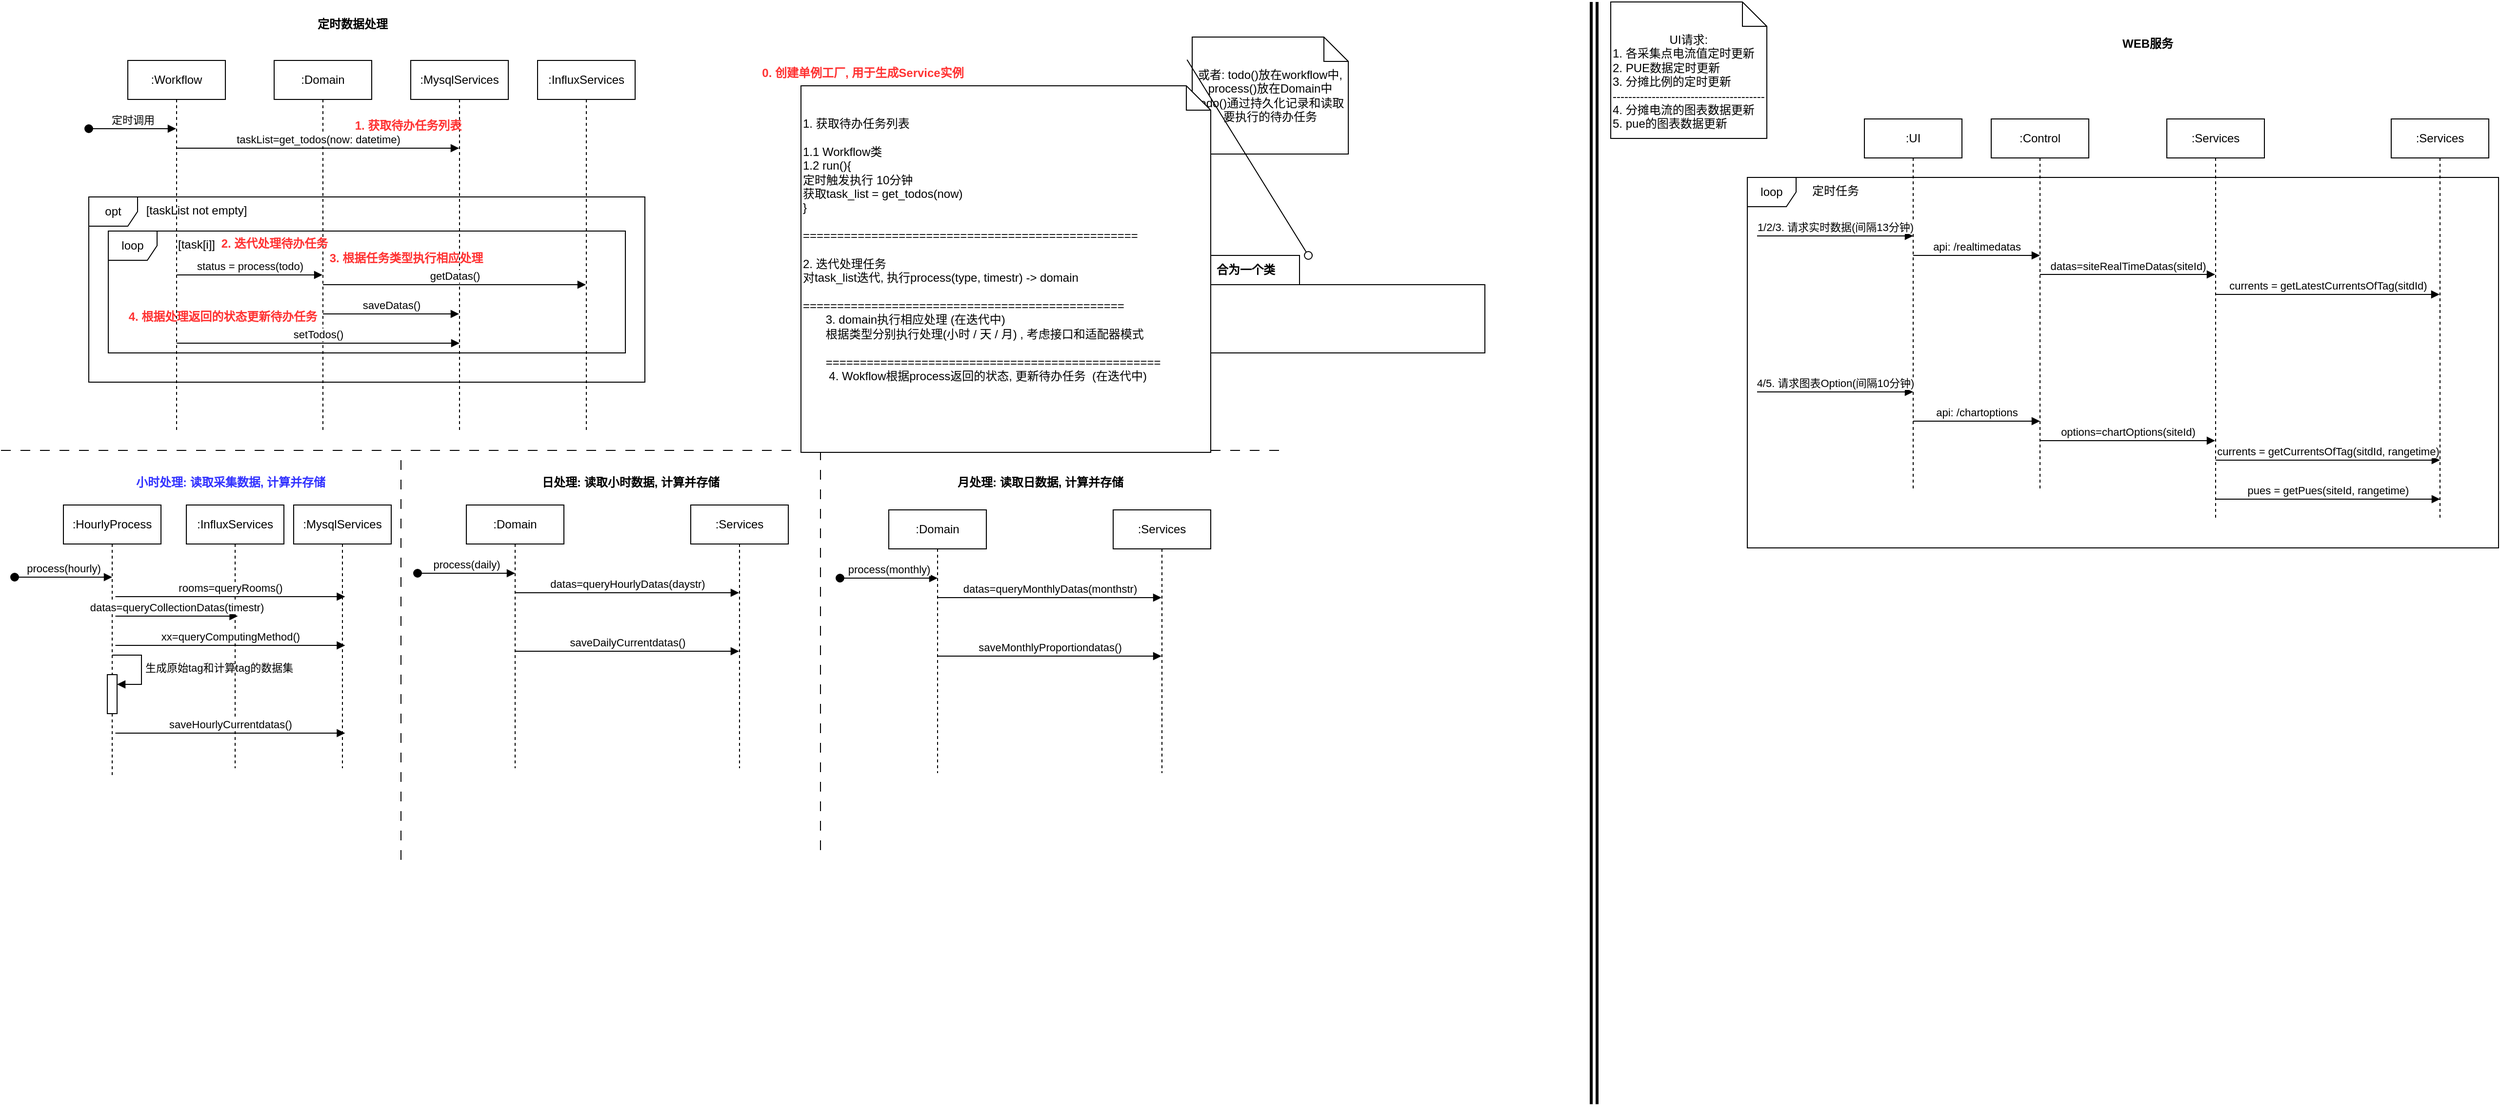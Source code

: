 <mxfile version="24.5.3" type="device" pages="15">
  <diagram id="N3VLSic27QfKG3zHf4M_" name="交互图">
    <mxGraphModel dx="1020" dy="496" grid="1" gridSize="10" guides="1" tooltips="1" connect="1" arrows="1" fold="1" page="1" pageScale="1" pageWidth="827" pageHeight="1169" math="0" shadow="0">
      <root>
        <mxCell id="0" />
        <mxCell id="1" parent="0" />
        <mxCell id="A8pKjw_1t6sgpgIa_Pt0-2" value="合为一个类" style="shape=folder;fontStyle=1;tabWidth=110;tabHeight=30;tabPosition=left;html=1;boundedLbl=1;labelInHeader=1;container=1;collapsible=0;whiteSpace=wrap;" parent="1" vertex="1">
          <mxGeometry x="1241" y="280" width="300" height="100" as="geometry" />
        </mxCell>
        <mxCell id="A8pKjw_1t6sgpgIa_Pt0-3" value="" style="html=1;strokeColor=none;resizeWidth=1;resizeHeight=1;fillColor=none;part=1;connectable=0;allowArrows=0;deletable=0;whiteSpace=wrap;" parent="A8pKjw_1t6sgpgIa_Pt0-2" vertex="1">
          <mxGeometry width="720" height="70" relative="1" as="geometry">
            <mxPoint y="30" as="offset" />
          </mxGeometry>
        </mxCell>
        <mxCell id="C5WT-LZ4aErCutoOnF8v-7" value=":Workflow" style="shape=umlLifeline;perimeter=lifelinePerimeter;whiteSpace=wrap;html=1;container=1;dropTarget=0;collapsible=0;recursiveResize=0;outlineConnect=0;portConstraint=eastwest;newEdgeStyle={&quot;curved&quot;:0,&quot;rounded&quot;:0};" parent="1" vertex="1">
          <mxGeometry x="150" y="80" width="100" height="380" as="geometry" />
        </mxCell>
        <mxCell id="C5WT-LZ4aErCutoOnF8v-8" value="定时数据处理" style="text;align=center;fontStyle=1;verticalAlign=middle;spacingLeft=3;spacingRight=3;strokeColor=none;rotatable=0;points=[[0,0.5],[1,0.5]];portConstraint=eastwest;html=1;" parent="1" vertex="1">
          <mxGeometry x="340" y="30" width="80" height="26" as="geometry" />
        </mxCell>
        <mxCell id="Z-NxZFFGxcnYZlx9lVta-1" value="定时调用" style="html=1;verticalAlign=bottom;startArrow=oval;startFill=1;endArrow=block;startSize=8;curved=0;rounded=0;" parent="1" target="C5WT-LZ4aErCutoOnF8v-7" edge="1">
          <mxGeometry width="60" relative="1" as="geometry">
            <mxPoint x="110" y="150" as="sourcePoint" />
            <mxPoint x="170" y="150" as="targetPoint" />
          </mxGeometry>
        </mxCell>
        <mxCell id="5Jdu9HxQnlscn6BhYakF-1" value=":Domain" style="shape=umlLifeline;perimeter=lifelinePerimeter;whiteSpace=wrap;html=1;container=1;dropTarget=0;collapsible=0;recursiveResize=0;outlineConnect=0;portConstraint=eastwest;newEdgeStyle={&quot;curved&quot;:0,&quot;rounded&quot;:0};" parent="1" vertex="1">
          <mxGeometry x="300" y="80" width="100" height="380" as="geometry" />
        </mxCell>
        <mxCell id="M-6FNgPsfsmBaCE7oJgr-1" value="taskList=get_todos(now: datetime)" style="html=1;verticalAlign=bottom;endArrow=block;curved=0;rounded=0;" parent="1" target="iU2PIACL6G8JzeJv3Qvh-1" edge="1">
          <mxGeometry width="80" relative="1" as="geometry">
            <mxPoint x="200" y="170" as="sourcePoint" />
            <mxPoint x="280" y="170" as="targetPoint" />
          </mxGeometry>
        </mxCell>
        <mxCell id="iU2PIACL6G8JzeJv3Qvh-1" value=":MysqlServices" style="shape=umlLifeline;perimeter=lifelinePerimeter;whiteSpace=wrap;html=1;container=1;dropTarget=0;collapsible=0;recursiveResize=0;outlineConnect=0;portConstraint=eastwest;newEdgeStyle={&quot;curved&quot;:0,&quot;rounded&quot;:0};" parent="1" vertex="1">
          <mxGeometry x="440" y="80" width="100" height="380" as="geometry" />
        </mxCell>
        <mxCell id="iU2PIACL6G8JzeJv3Qvh-4" value="opt" style="shape=umlFrame;whiteSpace=wrap;html=1;pointerEvents=0;recursiveResize=0;container=1;collapsible=0;width=50;" parent="1" vertex="1">
          <mxGeometry x="110" y="220" width="570" height="190" as="geometry" />
        </mxCell>
        <mxCell id="iU2PIACL6G8JzeJv3Qvh-5" value="[taskList not empty]" style="text;align=center;html=1;" parent="iU2PIACL6G8JzeJv3Qvh-4" vertex="1">
          <mxGeometry width="100" height="20" relative="1" as="geometry">
            <mxPoint x="60" as="offset" />
          </mxGeometry>
        </mxCell>
        <mxCell id="iU2PIACL6G8JzeJv3Qvh-9" value="loop" style="shape=umlFrame;whiteSpace=wrap;html=1;pointerEvents=0;recursiveResize=0;container=1;collapsible=0;width=50;" parent="iU2PIACL6G8JzeJv3Qvh-4" vertex="1">
          <mxGeometry x="20" y="35" width="530" height="125" as="geometry" />
        </mxCell>
        <mxCell id="iU2PIACL6G8JzeJv3Qvh-10" value="[task[i]]" style="text;align=center;html=1;" parent="iU2PIACL6G8JzeJv3Qvh-9" vertex="1">
          <mxGeometry width="100" height="20" relative="1" as="geometry">
            <mxPoint x="40" as="offset" />
          </mxGeometry>
        </mxCell>
        <mxCell id="iU2PIACL6G8JzeJv3Qvh-17" value="status = process(todo)" style="html=1;verticalAlign=bottom;endArrow=block;curved=0;rounded=0;" parent="iU2PIACL6G8JzeJv3Qvh-9" target="5Jdu9HxQnlscn6BhYakF-1" edge="1">
          <mxGeometry x="0.003" width="80" relative="1" as="geometry">
            <mxPoint x="70" y="45" as="sourcePoint" />
            <mxPoint x="150" y="45" as="targetPoint" />
            <mxPoint as="offset" />
          </mxGeometry>
        </mxCell>
        <mxCell id="MW68AemtDWSstHvlGOxR-1" value="getDatas()" style="html=1;verticalAlign=bottom;endArrow=block;curved=0;rounded=0;" parent="iU2PIACL6G8JzeJv3Qvh-9" target="1I2b2WeM_ON2c6fKBGWK-1" edge="1">
          <mxGeometry width="80" relative="1" as="geometry">
            <mxPoint x="220" y="55" as="sourcePoint" />
            <mxPoint x="300" y="55" as="targetPoint" />
          </mxGeometry>
        </mxCell>
        <mxCell id="MW68AemtDWSstHvlGOxR-2" value="saveDatas()" style="html=1;verticalAlign=bottom;endArrow=block;curved=0;rounded=0;" parent="iU2PIACL6G8JzeJv3Qvh-9" target="iU2PIACL6G8JzeJv3Qvh-1" edge="1">
          <mxGeometry width="80" relative="1" as="geometry">
            <mxPoint x="220" y="85" as="sourcePoint" />
            <mxPoint x="300" y="85" as="targetPoint" />
            <mxPoint as="offset" />
          </mxGeometry>
        </mxCell>
        <mxCell id="wR6-DVKaOW9xnehbpeBX-8" value="2. 迭代处理待办任务" style="text;align=center;fontStyle=1;verticalAlign=middle;spacingLeft=3;spacingRight=3;strokeColor=none;rotatable=0;points=[[0,0.5],[1,0.5]];portConstraint=eastwest;html=1;fontColor=#FF3333;" parent="iU2PIACL6G8JzeJv3Qvh-9" vertex="1">
          <mxGeometry x="110" width="120" height="26" as="geometry" />
        </mxCell>
        <mxCell id="wR6-DVKaOW9xnehbpeBX-10" value="3. 根据任务类型执行相应处理" style="text;align=center;fontStyle=1;verticalAlign=middle;spacingLeft=3;spacingRight=3;strokeColor=none;rotatable=0;points=[[0,0.5],[1,0.5]];portConstraint=eastwest;html=1;fontColor=#FF3333;" parent="iU2PIACL6G8JzeJv3Qvh-9" vertex="1">
          <mxGeometry x="220" y="15" width="170" height="26" as="geometry" />
        </mxCell>
        <mxCell id="wR6-DVKaOW9xnehbpeBX-4" value="setTodos()" style="html=1;verticalAlign=bottom;endArrow=block;curved=0;rounded=0;" parent="iU2PIACL6G8JzeJv3Qvh-9" edge="1">
          <mxGeometry width="80" relative="1" as="geometry">
            <mxPoint x="70" y="115" as="sourcePoint" />
            <mxPoint x="360" y="115" as="targetPoint" />
          </mxGeometry>
        </mxCell>
        <mxCell id="wR6-DVKaOW9xnehbpeBX-9" value="4. 根据处理返回的状态更新待办任务" style="text;align=center;fontStyle=1;verticalAlign=middle;spacingLeft=3;spacingRight=3;strokeColor=none;rotatable=0;points=[[0,0.5],[1,0.5]];portConstraint=eastwest;html=1;fontColor=#FF3333;" parent="iU2PIACL6G8JzeJv3Qvh-9" vertex="1">
          <mxGeometry x="14" y="75" width="206" height="26" as="geometry" />
        </mxCell>
        <mxCell id="N8y-Jd3c480zdjlgbXXq-1" value="" style="endArrow=none;startArrow=none;endFill=0;startFill=0;endSize=8;html=1;verticalAlign=bottom;dashed=1;labelBackgroundColor=none;dashPattern=10 10;rounded=0;" parent="1" edge="1">
          <mxGeometry width="160" relative="1" as="geometry">
            <mxPoint x="20" y="480" as="sourcePoint" />
            <mxPoint x="1340" y="480" as="targetPoint" />
          </mxGeometry>
        </mxCell>
        <mxCell id="N8y-Jd3c480zdjlgbXXq-2" value=":HourlyProcess" style="shape=umlLifeline;perimeter=lifelinePerimeter;whiteSpace=wrap;html=1;container=1;dropTarget=0;collapsible=0;recursiveResize=0;outlineConnect=0;portConstraint=eastwest;newEdgeStyle={&quot;curved&quot;:0,&quot;rounded&quot;:0};" parent="1" vertex="1">
          <mxGeometry x="84" y="536" width="100" height="280" as="geometry" />
        </mxCell>
        <mxCell id="Wpezg3Cc6EIgF2VMrfbS-1" value="" style="html=1;points=[[0,0,0,0,5],[0,1,0,0,-5],[1,0,0,0,5],[1,1,0,0,-5]];perimeter=orthogonalPerimeter;outlineConnect=0;targetShapes=umlLifeline;portConstraint=eastwest;newEdgeStyle={&quot;curved&quot;:0,&quot;rounded&quot;:0};" parent="N8y-Jd3c480zdjlgbXXq-2" vertex="1">
          <mxGeometry x="45" y="174" width="10" height="40" as="geometry" />
        </mxCell>
        <mxCell id="Wpezg3Cc6EIgF2VMrfbS-2" value="生成原始tag和计算tag的数据集" style="html=1;align=left;spacingLeft=2;endArrow=block;rounded=0;edgeStyle=orthogonalEdgeStyle;curved=0;rounded=0;" parent="N8y-Jd3c480zdjlgbXXq-2" target="Wpezg3Cc6EIgF2VMrfbS-1" edge="1">
          <mxGeometry relative="1" as="geometry">
            <mxPoint x="50" y="154" as="sourcePoint" />
            <Array as="points">
              <mxPoint x="80" y="184" />
            </Array>
          </mxGeometry>
        </mxCell>
        <mxCell id="N8y-Jd3c480zdjlgbXXq-3" value=":InfluxServices" style="shape=umlLifeline;perimeter=lifelinePerimeter;whiteSpace=wrap;html=1;container=1;dropTarget=0;collapsible=0;recursiveResize=0;outlineConnect=0;portConstraint=eastwest;newEdgeStyle={&quot;curved&quot;:0,&quot;rounded&quot;:0};" parent="1" vertex="1">
          <mxGeometry x="210" y="536" width="100" height="270" as="geometry" />
        </mxCell>
        <mxCell id="N8y-Jd3c480zdjlgbXXq-4" value="process(hourly)" style="html=1;verticalAlign=bottom;startArrow=oval;startFill=1;endArrow=block;startSize=8;curved=0;rounded=0;" parent="1" edge="1">
          <mxGeometry width="60" relative="1" as="geometry">
            <mxPoint x="34" y="610" as="sourcePoint" />
            <mxPoint x="134" y="610" as="targetPoint" />
          </mxGeometry>
        </mxCell>
        <mxCell id="N8y-Jd3c480zdjlgbXXq-5" value="datas=queryCollectionDatas(timestr)" style="html=1;verticalAlign=bottom;endArrow=block;curved=0;rounded=0;" parent="1" edge="1">
          <mxGeometry width="80" relative="1" as="geometry">
            <mxPoint x="137.25" y="650" as="sourcePoint" />
            <mxPoint x="262.75" y="650" as="targetPoint" />
          </mxGeometry>
        </mxCell>
        <mxCell id="N8y-Jd3c480zdjlgbXXq-6" value="saveHourlyCurrentdatas()" style="html=1;verticalAlign=bottom;endArrow=block;curved=0;rounded=0;" parent="1" edge="1">
          <mxGeometry width="80" relative="1" as="geometry">
            <mxPoint x="137.25" y="770" as="sourcePoint" />
            <mxPoint x="372.75" y="770" as="targetPoint" />
          </mxGeometry>
        </mxCell>
        <mxCell id="hrZQwnbwwWnwuVZr_WTX-2" value="xx=queryComputingMethod()" style="html=1;verticalAlign=bottom;endArrow=block;curved=0;rounded=0;" parent="1" edge="1">
          <mxGeometry width="80" relative="1" as="geometry">
            <mxPoint x="137.25" y="680" as="sourcePoint" />
            <mxPoint x="372.75" y="680" as="targetPoint" />
          </mxGeometry>
        </mxCell>
        <mxCell id="A3D3XP-MX1OP0b7dVLVE-1" value=":Domain" style="shape=umlLifeline;perimeter=lifelinePerimeter;whiteSpace=wrap;html=1;container=1;dropTarget=0;collapsible=0;recursiveResize=0;outlineConnect=0;portConstraint=eastwest;newEdgeStyle={&quot;curved&quot;:0,&quot;rounded&quot;:0};" parent="1" vertex="1">
          <mxGeometry x="497" y="536" width="100" height="270" as="geometry" />
        </mxCell>
        <mxCell id="A3D3XP-MX1OP0b7dVLVE-2" value=":Services" style="shape=umlLifeline;perimeter=lifelinePerimeter;whiteSpace=wrap;html=1;container=1;dropTarget=0;collapsible=0;recursiveResize=0;outlineConnect=0;portConstraint=eastwest;newEdgeStyle={&quot;curved&quot;:0,&quot;rounded&quot;:0};" parent="1" vertex="1">
          <mxGeometry x="727" y="536" width="100" height="270" as="geometry" />
        </mxCell>
        <mxCell id="A3D3XP-MX1OP0b7dVLVE-3" value="datas=queryHourlyDatas(daystr)" style="html=1;verticalAlign=bottom;endArrow=block;curved=0;rounded=0;" parent="1" target="A3D3XP-MX1OP0b7dVLVE-2" edge="1">
          <mxGeometry width="80" relative="1" as="geometry">
            <mxPoint x="547" y="626" as="sourcePoint" />
            <mxPoint x="627" y="626" as="targetPoint" />
          </mxGeometry>
        </mxCell>
        <mxCell id="A3D3XP-MX1OP0b7dVLVE-4" value="saveDailyCurrentdatas()" style="html=1;verticalAlign=bottom;endArrow=block;curved=0;rounded=0;" parent="1" edge="1">
          <mxGeometry width="80" relative="1" as="geometry">
            <mxPoint x="547" y="686" as="sourcePoint" />
            <mxPoint x="776.5" y="686" as="targetPoint" />
          </mxGeometry>
        </mxCell>
        <mxCell id="A3D3XP-MX1OP0b7dVLVE-7" value="" style="endArrow=none;startArrow=none;endFill=0;startFill=0;endSize=8;html=1;verticalAlign=bottom;dashed=1;labelBackgroundColor=none;dashPattern=10 10;rounded=0;" parent="1" edge="1">
          <mxGeometry width="160" relative="1" as="geometry">
            <mxPoint x="430" y="490" as="sourcePoint" />
            <mxPoint x="430" y="910" as="targetPoint" />
          </mxGeometry>
        </mxCell>
        <mxCell id="A3D3XP-MX1OP0b7dVLVE-8" value="process(daily)" style="html=1;verticalAlign=bottom;startArrow=oval;startFill=1;endArrow=block;startSize=8;curved=0;rounded=0;" parent="1" edge="1">
          <mxGeometry width="60" relative="1" as="geometry">
            <mxPoint x="447" y="606" as="sourcePoint" />
            <mxPoint x="547" y="606" as="targetPoint" />
          </mxGeometry>
        </mxCell>
        <mxCell id="UK8wn7C8RMr8zNPyfO3e-1" value=":Domain" style="shape=umlLifeline;perimeter=lifelinePerimeter;whiteSpace=wrap;html=1;container=1;dropTarget=0;collapsible=0;recursiveResize=0;outlineConnect=0;portConstraint=eastwest;newEdgeStyle={&quot;curved&quot;:0,&quot;rounded&quot;:0};" parent="1" vertex="1">
          <mxGeometry x="930" y="541" width="100" height="270" as="geometry" />
        </mxCell>
        <mxCell id="UK8wn7C8RMr8zNPyfO3e-2" value=":Services" style="shape=umlLifeline;perimeter=lifelinePerimeter;whiteSpace=wrap;html=1;container=1;dropTarget=0;collapsible=0;recursiveResize=0;outlineConnect=0;portConstraint=eastwest;newEdgeStyle={&quot;curved&quot;:0,&quot;rounded&quot;:0};" parent="1" vertex="1">
          <mxGeometry x="1160" y="541" width="100" height="270" as="geometry" />
        </mxCell>
        <mxCell id="UK8wn7C8RMr8zNPyfO3e-3" value="datas=queryMonthlyDatas(monthstr)" style="html=1;verticalAlign=bottom;endArrow=block;curved=0;rounded=0;" parent="1" target="UK8wn7C8RMr8zNPyfO3e-2" edge="1">
          <mxGeometry width="80" relative="1" as="geometry">
            <mxPoint x="980" y="631" as="sourcePoint" />
            <mxPoint x="1060" y="631" as="targetPoint" />
          </mxGeometry>
        </mxCell>
        <mxCell id="UK8wn7C8RMr8zNPyfO3e-4" value="saveMonthlyProportiondatas()" style="html=1;verticalAlign=bottom;endArrow=block;curved=0;rounded=0;" parent="1" edge="1">
          <mxGeometry width="80" relative="1" as="geometry">
            <mxPoint x="980" y="691" as="sourcePoint" />
            <mxPoint x="1209.5" y="691" as="targetPoint" />
          </mxGeometry>
        </mxCell>
        <mxCell id="UK8wn7C8RMr8zNPyfO3e-5" value="process(monthly)" style="html=1;verticalAlign=bottom;startArrow=oval;startFill=1;endArrow=block;startSize=8;curved=0;rounded=0;" parent="1" edge="1">
          <mxGeometry width="60" relative="1" as="geometry">
            <mxPoint x="880" y="611" as="sourcePoint" />
            <mxPoint x="980" y="611" as="targetPoint" />
          </mxGeometry>
        </mxCell>
        <mxCell id="UK8wn7C8RMr8zNPyfO3e-6" value="" style="endArrow=none;startArrow=none;endFill=0;startFill=0;endSize=8;html=1;verticalAlign=bottom;dashed=1;labelBackgroundColor=none;dashPattern=10 10;rounded=0;" parent="1" edge="1">
          <mxGeometry width="160" relative="1" as="geometry">
            <mxPoint x="860" y="480" as="sourcePoint" />
            <mxPoint x="860" y="900" as="targetPoint" />
          </mxGeometry>
        </mxCell>
        <mxCell id="A8pKjw_1t6sgpgIa_Pt0-4" value="或者: todo()放在workflow中, process()放在Domain中&lt;div&gt;todo()通过持久化记录和读取要执行的待办任务&lt;/div&gt;" style="shape=note2;boundedLbl=1;whiteSpace=wrap;html=1;size=25;verticalAlign=top;align=center;" parent="1" vertex="1">
          <mxGeometry x="1241" y="56" width="160" height="120" as="geometry" />
        </mxCell>
        <mxCell id="A8pKjw_1t6sgpgIa_Pt0-5" value="" style="html=1;verticalAlign=bottom;labelBackgroundColor=none;endArrow=oval;endFill=0;endSize=8;rounded=0;exitX=-0.033;exitY=0.194;exitDx=0;exitDy=0;exitPerimeter=0;" parent="1" source="A8pKjw_1t6sgpgIa_Pt0-4" target="A8pKjw_1t6sgpgIa_Pt0-2" edge="1">
          <mxGeometry width="160" relative="1" as="geometry">
            <mxPoint x="550" y="130" as="sourcePoint" />
            <mxPoint x="710" y="130" as="targetPoint" />
          </mxGeometry>
        </mxCell>
        <mxCell id="wMicLQGmAFcwlyKCNwkG-1" value="WEB服务" style="text;align=center;fontStyle=1;verticalAlign=middle;spacingLeft=3;spacingRight=3;strokeColor=none;rotatable=0;points=[[0,0.5],[1,0.5]];portConstraint=eastwest;html=1;" parent="1" vertex="1">
          <mxGeometry x="2180" y="50" width="80" height="26" as="geometry" />
        </mxCell>
        <mxCell id="wMicLQGmAFcwlyKCNwkG-2" value="" style="shape=link;html=1;rounded=0;strokeWidth=3;" parent="1" edge="1">
          <mxGeometry width="100" relative="1" as="geometry">
            <mxPoint x="1653" y="1150.667" as="sourcePoint" />
            <mxPoint x="1653" y="20" as="targetPoint" />
          </mxGeometry>
        </mxCell>
        <mxCell id="K6IATHEN7cXF5XMu9Ye_-1" value=":UI" style="shape=umlLifeline;perimeter=lifelinePerimeter;whiteSpace=wrap;html=1;container=1;dropTarget=0;collapsible=0;recursiveResize=0;outlineConnect=0;portConstraint=eastwest;newEdgeStyle={&quot;curved&quot;:0,&quot;rounded&quot;:0};" parent="1" vertex="1">
          <mxGeometry x="1930" y="140" width="100" height="380" as="geometry" />
        </mxCell>
        <mxCell id="K6IATHEN7cXF5XMu9Ye_-3" value=":Control" style="shape=umlLifeline;perimeter=lifelinePerimeter;whiteSpace=wrap;html=1;container=1;dropTarget=0;collapsible=0;recursiveResize=0;outlineConnect=0;portConstraint=eastwest;newEdgeStyle={&quot;curved&quot;:0,&quot;rounded&quot;:0};" parent="1" vertex="1">
          <mxGeometry x="2060" y="140" width="100" height="380" as="geometry" />
        </mxCell>
        <mxCell id="K6IATHEN7cXF5XMu9Ye_-4" value="api: /realtimedatas" style="html=1;verticalAlign=bottom;endArrow=block;curved=0;rounded=0;" parent="1" edge="1">
          <mxGeometry width="80" relative="1" as="geometry">
            <mxPoint x="1980" y="280" as="sourcePoint" />
            <mxPoint x="2110" y="280" as="targetPoint" />
          </mxGeometry>
        </mxCell>
        <mxCell id="K6IATHEN7cXF5XMu9Ye_-5" value=":Services" style="shape=umlLifeline;perimeter=lifelinePerimeter;whiteSpace=wrap;html=1;container=1;dropTarget=0;collapsible=0;recursiveResize=0;outlineConnect=0;portConstraint=eastwest;newEdgeStyle={&quot;curved&quot;:0,&quot;rounded&quot;:0};" parent="1" vertex="1">
          <mxGeometry x="2240" y="140" width="100" height="410" as="geometry" />
        </mxCell>
        <mxCell id="K6IATHEN7cXF5XMu9Ye_-6" value="datas=siteRealTimeDatas(siteId)" style="html=1;verticalAlign=bottom;endArrow=block;curved=0;rounded=0;" parent="1" edge="1">
          <mxGeometry width="80" relative="1" as="geometry">
            <mxPoint x="2110" y="299.5" as="sourcePoint" />
            <mxPoint x="2289.5" y="299.5" as="targetPoint" />
          </mxGeometry>
        </mxCell>
        <mxCell id="K6IATHEN7cXF5XMu9Ye_-14" value=":Services" style="shape=umlLifeline;perimeter=lifelinePerimeter;whiteSpace=wrap;html=1;container=1;dropTarget=0;collapsible=0;recursiveResize=0;outlineConnect=0;portConstraint=eastwest;newEdgeStyle={&quot;curved&quot;:0,&quot;rounded&quot;:0};" parent="1" vertex="1">
          <mxGeometry x="2470" y="140" width="100" height="410" as="geometry" />
        </mxCell>
        <mxCell id="K6IATHEN7cXF5XMu9Ye_-15" value="&lt;div style=&quot;text-align: center;&quot;&gt;&lt;span style=&quot;background-color: initial;&quot;&gt;UI请求:&lt;/span&gt;&lt;/div&gt;&lt;div&gt;1.&amp;nbsp;&lt;span style=&quot;background-color: initial;&quot;&gt;各采集点电流值定时更新&lt;/span&gt;&lt;/div&gt;&lt;div&gt;2.&amp;nbsp;&lt;span style=&quot;background-color: initial;&quot;&gt;P&lt;/span&gt;&lt;span style=&quot;background-color: initial;&quot;&gt;UE数据定时更新&lt;/span&gt;&lt;/div&gt;&lt;div&gt;3. 分摊比例的定时更新&lt;/div&gt;&lt;div&gt;---------------------------------------&lt;/div&gt;&lt;div&gt;4. 分摊电流的图表数据更新&lt;/div&gt;&lt;div&gt;5. pue的图表数据更新&lt;/div&gt;" style="shape=note2;boundedLbl=1;whiteSpace=wrap;html=1;size=25;verticalAlign=top;align=left;" parent="1" vertex="1">
          <mxGeometry x="1670" y="20" width="160" height="140" as="geometry" />
        </mxCell>
        <mxCell id="K6IATHEN7cXF5XMu9Ye_-16" value="1/2/3. 请求实时数据(间隔13分钟)" style="html=1;verticalAlign=bottom;endArrow=block;curved=0;rounded=0;" parent="1" edge="1">
          <mxGeometry width="80" relative="1" as="geometry">
            <mxPoint x="1820" y="260" as="sourcePoint" />
            <mxPoint x="1980" y="260" as="targetPoint" />
          </mxGeometry>
        </mxCell>
        <mxCell id="K6IATHEN7cXF5XMu9Ye_-9" value="loop" style="shape=umlFrame;whiteSpace=wrap;html=1;pointerEvents=0;recursiveResize=0;container=0;collapsible=0;width=50;" parent="1" vertex="1">
          <mxGeometry x="1810" y="200" width="770" height="380" as="geometry" />
        </mxCell>
        <mxCell id="K6IATHEN7cXF5XMu9Ye_-10" value="定时任务" style="text;align=center;html=1;" parent="1" vertex="1">
          <mxGeometry x="1810" y="200" width="100" height="20" as="geometry">
            <mxPoint x="40" as="offset" />
          </mxGeometry>
        </mxCell>
        <mxCell id="K6IATHEN7cXF5XMu9Ye_-12" value="currents = getLatestCurrentsOfTag(sitdId)" style="html=1;verticalAlign=bottom;endArrow=block;curved=0;rounded=0;" parent="1" target="K6IATHEN7cXF5XMu9Ye_-14" edge="1">
          <mxGeometry width="80" relative="1" as="geometry">
            <mxPoint x="2290" y="320" as="sourcePoint" />
            <mxPoint x="2470" y="320" as="targetPoint" />
          </mxGeometry>
        </mxCell>
        <mxCell id="zCr2dV0QZx-UE1Vk7rN4-2" value="4/5. 请求图表Option(间隔10分钟)" style="html=1;verticalAlign=bottom;endArrow=block;curved=0;rounded=0;" parent="1" edge="1">
          <mxGeometry width="80" relative="1" as="geometry">
            <mxPoint x="1820" y="420" as="sourcePoint" />
            <mxPoint x="1980" y="420" as="targetPoint" />
          </mxGeometry>
        </mxCell>
        <mxCell id="zCr2dV0QZx-UE1Vk7rN4-3" value="api: /chartoptions" style="html=1;verticalAlign=bottom;endArrow=block;curved=0;rounded=0;" parent="1" edge="1">
          <mxGeometry width="80" relative="1" as="geometry">
            <mxPoint x="1980" y="450" as="sourcePoint" />
            <mxPoint x="2110" y="450" as="targetPoint" />
          </mxGeometry>
        </mxCell>
        <mxCell id="zCr2dV0QZx-UE1Vk7rN4-4" value="options=chartOptions(siteId)" style="html=1;verticalAlign=bottom;endArrow=block;curved=0;rounded=0;" parent="1" edge="1">
          <mxGeometry width="80" relative="1" as="geometry">
            <mxPoint x="2110" y="470" as="sourcePoint" />
            <mxPoint x="2289.5" y="470" as="targetPoint" />
          </mxGeometry>
        </mxCell>
        <mxCell id="zCr2dV0QZx-UE1Vk7rN4-5" value="currents = getCurrentsOfTag(sitdId, rangetime)" style="html=1;verticalAlign=bottom;endArrow=block;curved=0;rounded=0;" parent="1" edge="1">
          <mxGeometry width="80" relative="1" as="geometry">
            <mxPoint x="2290" y="490" as="sourcePoint" />
            <mxPoint x="2520" y="490" as="targetPoint" />
          </mxGeometry>
        </mxCell>
        <mxCell id="zCr2dV0QZx-UE1Vk7rN4-6" value="pues = getPues(siteId, rangetime)" style="html=1;verticalAlign=bottom;endArrow=block;curved=0;rounded=0;" parent="1" edge="1">
          <mxGeometry width="80" relative="1" as="geometry">
            <mxPoint x="2290" y="530" as="sourcePoint" />
            <mxPoint x="2520" y="530" as="targetPoint" />
            <mxPoint as="offset" />
          </mxGeometry>
        </mxCell>
        <mxCell id="wR6-DVKaOW9xnehbpeBX-1" value="小时处理: 读取采集数据, 计算并存储" style="text;align=center;fontStyle=1;verticalAlign=middle;spacingLeft=3;spacingRight=3;strokeColor=none;rotatable=0;points=[[0,0.5],[1,0.5]];portConstraint=eastwest;html=1;labelBackgroundColor=none;fontColor=#3333FF;" parent="1" vertex="1">
          <mxGeometry x="150" y="500" width="210" height="26" as="geometry" />
        </mxCell>
        <mxCell id="wR6-DVKaOW9xnehbpeBX-2" value="日处理: 读取小时数据, 计算并存储" style="text;align=center;fontStyle=1;verticalAlign=middle;spacingLeft=3;spacingRight=3;strokeColor=none;rotatable=0;points=[[0,0.5],[1,0.5]];portConstraint=eastwest;html=1;" parent="1" vertex="1">
          <mxGeometry x="560" y="500" width="210" height="26" as="geometry" />
        </mxCell>
        <mxCell id="wR6-DVKaOW9xnehbpeBX-3" value="月处理: 读取日数据, 计算并存储" style="text;align=center;fontStyle=1;verticalAlign=middle;spacingLeft=3;spacingRight=3;strokeColor=none;rotatable=0;points=[[0,0.5],[1,0.5]];portConstraint=eastwest;html=1;" parent="1" vertex="1">
          <mxGeometry x="980" y="500" width="210" height="26" as="geometry" />
        </mxCell>
        <mxCell id="wR6-DVKaOW9xnehbpeBX-5" value="1. 获取待办任务列表" style="text;align=center;fontStyle=1;verticalAlign=middle;spacingLeft=3;spacingRight=3;strokeColor=none;rotatable=0;points=[[0,0.5],[1,0.5]];portConstraint=eastwest;html=1;fontColor=#FF3333;" parent="1" vertex="1">
          <mxGeometry x="374" y="134" width="126" height="26" as="geometry" />
        </mxCell>
        <mxCell id="ejOwLiyfhuOVsHU0zq7e-1" value="0. 创建单例工厂, 用于生成Service实例" style="text;align=center;fontStyle=1;verticalAlign=middle;spacingLeft=3;spacingRight=3;strokeColor=none;rotatable=0;points=[[0,0.5],[1,0.5]];portConstraint=eastwest;html=1;fontColor=#FF3333;" parent="1" vertex="1">
          <mxGeometry x="790" y="80" width="226" height="26" as="geometry" />
        </mxCell>
        <mxCell id="jv8DH8bt0yivljiFMpQX-1" value="1. 获取待办任务列表&lt;div&gt;&lt;br&gt;&lt;/div&gt;&lt;div&gt;1.1 Workflow类&amp;nbsp;&amp;nbsp;&lt;/div&gt;&lt;div&gt;1.2 run(){&amp;nbsp;&lt;/div&gt;&lt;div&gt;定时触发执行 10分钟&lt;/div&gt;&lt;div&gt;获取task_list = get_todos(now)&lt;/div&gt;&lt;div&gt;}&lt;/div&gt;&lt;div&gt;&lt;br&gt;&lt;/div&gt;&lt;div&gt;=================================================&lt;/div&gt;&lt;div&gt;&lt;br&gt;&lt;/div&gt;&lt;div&gt;2. 迭代处理任务&lt;/div&gt;&lt;div&gt;对task_list迭代, 执行process(type, timestr) -&amp;gt; domain&lt;/div&gt;&lt;div&gt;&lt;br&gt;&lt;/div&gt;&lt;div&gt;===============================================&lt;/div&gt;&lt;div&gt;&amp;nbsp; &amp;nbsp; &amp;nbsp; &amp;nbsp;3. domain执行相应处理 (在迭代中)&lt;/div&gt;&lt;div&gt;&amp;nbsp; &amp;nbsp; &amp;nbsp; &amp;nbsp;根据类型分别执行处理(小时 / 天 / 月) , 考虑接口和适配器模式&lt;/div&gt;&lt;div&gt;&lt;br&gt;&lt;/div&gt;&lt;div&gt;&amp;nbsp; &amp;nbsp; &amp;nbsp; &amp;nbsp;=================================================&lt;/div&gt;&lt;div&gt;&amp;nbsp; &amp;nbsp; &amp;nbsp; &amp;nbsp; 4. Wokflow根据process返回的状态, 更新待办任务&amp;nbsp; (在迭代中)&lt;/div&gt;&lt;div&gt;&amp;nbsp;&amp;nbsp;&lt;/div&gt;" style="shape=note2;boundedLbl=1;whiteSpace=wrap;html=1;size=25;verticalAlign=top;align=left;" parent="1" vertex="1">
          <mxGeometry x="840" y="106" width="420" height="376" as="geometry" />
        </mxCell>
        <mxCell id="1I2b2WeM_ON2c6fKBGWK-1" value=":InfluxServices" style="shape=umlLifeline;perimeter=lifelinePerimeter;whiteSpace=wrap;html=1;container=1;dropTarget=0;collapsible=0;recursiveResize=0;outlineConnect=0;portConstraint=eastwest;newEdgeStyle={&quot;curved&quot;:0,&quot;rounded&quot;:0};" parent="1" vertex="1">
          <mxGeometry x="570" y="80" width="100" height="380" as="geometry" />
        </mxCell>
        <mxCell id="YPgmuw7kGRatsLYA-ENI-3" value=":MysqlServices" style="shape=umlLifeline;perimeter=lifelinePerimeter;whiteSpace=wrap;html=1;container=1;dropTarget=0;collapsible=0;recursiveResize=0;outlineConnect=0;portConstraint=eastwest;newEdgeStyle={&quot;curved&quot;:0,&quot;rounded&quot;:0};" parent="1" vertex="1">
          <mxGeometry x="320" y="536" width="100" height="270" as="geometry" />
        </mxCell>
        <mxCell id="30fVPP1T9i5_wHXFAXYu-1" value="rooms=queryRooms()" style="html=1;verticalAlign=bottom;endArrow=block;curved=0;rounded=0;" edge="1" parent="1">
          <mxGeometry width="80" relative="1" as="geometry">
            <mxPoint x="137.25" y="630" as="sourcePoint" />
            <mxPoint x="372.75" y="630" as="targetPoint" />
          </mxGeometry>
        </mxCell>
      </root>
    </mxGraphModel>
  </diagram>
  <diagram id="fv65HEoy3wvrzufKFRv8" name="类图">
    <mxGraphModel dx="1847" dy="496" grid="1" gridSize="10" guides="1" tooltips="1" connect="1" arrows="1" fold="1" page="1" pageScale="1" pageWidth="827" pageHeight="1169" math="0" shadow="0">
      <root>
        <mxCell id="0" />
        <mxCell id="1" parent="0" />
        <mxCell id="tHDxlFkt_qkQO-TSGAIq-1" value="Workflow" style="swimlane;fontStyle=1;align=center;verticalAlign=top;childLayout=stackLayout;horizontal=1;startSize=26;horizontalStack=0;resizeParent=1;resizeParentMax=0;resizeLast=0;collapsible=1;marginBottom=0;whiteSpace=wrap;html=1;" parent="1" vertex="1">
          <mxGeometry x="-370" y="120" width="335" height="140" as="geometry" />
        </mxCell>
        <mxCell id="tHDxlFkt_qkQO-TSGAIq-2" value="+ domain: Domain" style="text;strokeColor=none;fillColor=none;align=left;verticalAlign=top;spacingLeft=4;spacingRight=4;overflow=hidden;rotatable=0;points=[[0,0.5],[1,0.5]];portConstraint=eastwest;whiteSpace=wrap;html=1;" parent="tHDxlFkt_qkQO-TSGAIq-1" vertex="1">
          <mxGeometry y="26" width="335" height="26" as="geometry" />
        </mxCell>
        <mxCell id="tHDxlFkt_qkQO-TSGAIq-3" value="" style="line;strokeWidth=1;fillColor=none;align=left;verticalAlign=middle;spacingTop=-1;spacingLeft=3;spacingRight=3;rotatable=0;labelPosition=right;points=[];portConstraint=eastwest;strokeColor=inherit;" parent="tHDxlFkt_qkQO-TSGAIq-1" vertex="1">
          <mxGeometry y="52" width="335" height="8" as="geometry" />
        </mxCell>
        <mxCell id="tHDxlFkt_qkQO-TSGAIq-4" value="+ run(): void&lt;div&gt;+ get_todos(now: dateTime):List&amp;lt;Todo&amp;gt;&lt;br&gt;&lt;div&gt;+ process(todo): status(completed/uncompleted/nodata)&lt;/div&gt;&lt;/div&gt;" style="text;strokeColor=none;fillColor=none;align=left;verticalAlign=top;spacingLeft=4;spacingRight=4;overflow=hidden;rotatable=0;points=[[0,0.5],[1,0.5]];portConstraint=eastwest;whiteSpace=wrap;html=1;" parent="tHDxlFkt_qkQO-TSGAIq-1" vertex="1">
          <mxGeometry y="60" width="335" height="80" as="geometry" />
        </mxCell>
        <mxCell id="NHR6WtCl30BaTOnZJgtT-1" value="Domain" style="swimlane;fontStyle=1;align=center;verticalAlign=top;childLayout=stackLayout;horizontal=1;startSize=26;horizontalStack=0;resizeParent=1;resizeParentMax=0;resizeLast=0;collapsible=1;marginBottom=0;whiteSpace=wrap;html=1;" parent="1" vertex="1">
          <mxGeometry x="80" y="50" width="190" height="90" as="geometry" />
        </mxCell>
        <mxCell id="NHR6WtCl30BaTOnZJgtT-2" value="+ field: type" style="text;strokeColor=none;fillColor=none;align=left;verticalAlign=top;spacingLeft=4;spacingRight=4;overflow=hidden;rotatable=0;points=[[0,0.5],[1,0.5]];portConstraint=eastwest;whiteSpace=wrap;html=1;" parent="NHR6WtCl30BaTOnZJgtT-1" vertex="1">
          <mxGeometry y="26" width="190" height="26" as="geometry" />
        </mxCell>
        <mxCell id="NHR6WtCl30BaTOnZJgtT-3" value="" style="line;strokeWidth=1;fillColor=none;align=left;verticalAlign=middle;spacingTop=-1;spacingLeft=3;spacingRight=3;rotatable=0;labelPosition=right;points=[];portConstraint=eastwest;strokeColor=inherit;" parent="NHR6WtCl30BaTOnZJgtT-1" vertex="1">
          <mxGeometry y="52" width="190" height="8" as="geometry" />
        </mxCell>
        <mxCell id="NHR6WtCl30BaTOnZJgtT-4" value="+ process(todo: Todo):" style="text;strokeColor=none;fillColor=none;align=left;verticalAlign=top;spacingLeft=4;spacingRight=4;overflow=hidden;rotatable=0;points=[[0,0.5],[1,0.5]];portConstraint=eastwest;whiteSpace=wrap;html=1;" parent="NHR6WtCl30BaTOnZJgtT-1" vertex="1">
          <mxGeometry y="60" width="190" height="30" as="geometry" />
        </mxCell>
        <mxCell id="6plzPu77SWx66jrcx0ZV-2" value="domain" style="html=1;verticalAlign=bottom;endArrow=block;curved=0;rounded=0;entryX=0;entryY=0.5;entryDx=0;entryDy=0;exitX=1;exitY=0.5;exitDx=0;exitDy=0;" parent="1" source="tHDxlFkt_qkQO-TSGAIq-2" target="NHR6WtCl30BaTOnZJgtT-2" edge="1">
          <mxGeometry x="0.715" y="9" width="80" relative="1" as="geometry">
            <mxPoint x="20" y="170" as="sourcePoint" />
            <mxPoint x="100" y="170" as="targetPoint" />
            <mxPoint as="offset" />
          </mxGeometry>
        </mxCell>
        <mxCell id="TEnb4_W3FbQ9lcH9dOSe-6" value="service" style="html=1;verticalAlign=bottom;endArrow=block;curved=0;rounded=0;exitX=1;exitY=0.5;exitDx=0;exitDy=0;entryX=-0.011;entryY=0.769;entryDx=0;entryDy=0;entryPerimeter=0;" parent="1" source="tHDxlFkt_qkQO-TSGAIq-2" target="NHR6WtCl30BaTOnZJgtT-6" edge="1">
          <mxGeometry x="0.859" y="14" width="80" relative="1" as="geometry">
            <mxPoint x="400" y="240" as="sourcePoint" />
            <mxPoint x="480" y="240" as="targetPoint" />
            <mxPoint as="offset" />
          </mxGeometry>
        </mxCell>
        <mxCell id="R6GbbkSl_vAJN2WbOQrd-3" value="service" style="html=1;verticalAlign=bottom;endArrow=block;curved=0;rounded=0;exitX=1;exitY=0.5;exitDx=0;exitDy=0;" parent="1" source="NHR6WtCl30BaTOnZJgtT-2" target="NHR6WtCl30BaTOnZJgtT-5" edge="1">
          <mxGeometry x="0.859" y="14" width="80" relative="1" as="geometry">
            <mxPoint x="340" y="100" as="sourcePoint" />
            <mxPoint x="668" y="247" as="targetPoint" />
            <mxPoint as="offset" />
          </mxGeometry>
        </mxCell>
        <mxCell id="iYOY8H0y32k5bki25rg5-1" value="" style="line;strokeWidth=1;fillColor=none;align=left;verticalAlign=middle;spacingTop=-1;spacingLeft=3;spacingRight=3;rotatable=0;labelPosition=right;points=[];portConstraint=eastwest;strokeColor=inherit;" parent="1" vertex="1">
          <mxGeometry x="-530" y="550" width="1350" height="8" as="geometry" />
        </mxCell>
        <mxCell id="iYOY8H0y32k5bki25rg5-2" value="&lt;div style=&quot;box-sizing:border-box;width:100%;background:#e4e4e4;padding:2px;&quot;&gt;todos&lt;/div&gt;&lt;table style=&quot;width:100%;font-size:1em;&quot; cellpadding=&quot;2&quot; cellspacing=&quot;0&quot;&gt;&lt;tbody&gt;&lt;tr&gt;&lt;td&gt;PK&lt;/td&gt;&lt;td&gt;timestr, type&lt;/td&gt;&lt;/tr&gt;&lt;tr&gt;&lt;td&gt;&lt;/td&gt;&lt;td&gt;timestr&amp;nbsp; &amp;nbsp;&lt;br&gt;dtype&amp;nbsp; (HOUR/DAY/MONTH)&lt;br&gt;status (COMPLETED/UNCOMPLETED/NODATAS)&lt;/td&gt;&lt;/tr&gt;&lt;/tbody&gt;&lt;/table&gt;" style="verticalAlign=top;align=left;overflow=fill;html=1;whiteSpace=wrap;" parent="1" vertex="1">
          <mxGeometry x="50" y="596" width="260" height="110" as="geometry" />
        </mxCell>
        <mxCell id="iYOY8H0y32k5bki25rg5-3" value="&lt;div style=&quot;box-sizing:border-box;width:100%;background:#e4e4e4;padding:2px;&quot;&gt;current_datas&lt;/div&gt;&lt;table style=&quot;width:100%;font-size:1em;&quot; cellpadding=&quot;2&quot; cellspacing=&quot;0&quot;&gt;&lt;tbody&gt;&lt;tr&gt;&lt;td&gt;PK&lt;/td&gt;&lt;td&gt;roomid, timestr, dtype, tag&lt;/td&gt;&lt;/tr&gt;&lt;tr&gt;&lt;td&gt;&lt;br&gt;&lt;/td&gt;&lt;td&gt;&lt;br&gt;&lt;/td&gt;&lt;/tr&gt;&lt;tr&gt;&lt;td&gt;&lt;/td&gt;&lt;td&gt;roomid 机房名&lt;br&gt;timestr&amp;nbsp; &amp;nbsp;&lt;br&gt;dtype&amp;nbsp; (HOUR/DAY)&lt;br&gt;tag 既有原始汇总 (开发板上传电流值的简单汇总) 又有更高级的汇总(total/product/device/business/office/lease)&lt;br&gt;current&amp;nbsp; 电流值&lt;br&gt;&lt;br&gt;&lt;/td&gt;&lt;/tr&gt;&lt;/tbody&gt;&lt;/table&gt;" style="verticalAlign=top;align=left;overflow=fill;html=1;whiteSpace=wrap;" parent="1" vertex="1">
          <mxGeometry x="440" y="596" width="320" height="170" as="geometry" />
        </mxCell>
        <mxCell id="iYOY8H0y32k5bki25rg5-4" value="&lt;div style=&quot;box-sizing:border-box;width:100%;background:#e4e4e4;padding:2px;&quot;&gt;proportion_datas&lt;/div&gt;&lt;table style=&quot;width:100%;font-size:1em;&quot; cellpadding=&quot;2&quot; cellspacing=&quot;0&quot;&gt;&lt;tbody&gt;&lt;tr&gt;&lt;td&gt;PK&lt;/td&gt;&lt;td&gt;uniqueId&lt;/td&gt;&lt;/tr&gt;&lt;tr&gt;&lt;td&gt;FK1&lt;/td&gt;&lt;td&gt;foreignKey&lt;/td&gt;&lt;/tr&gt;&lt;tr&gt;&lt;td&gt;&lt;/td&gt;&lt;td&gt;fieldname&lt;/td&gt;&lt;/tr&gt;&lt;/tbody&gt;&lt;/table&gt;" style="verticalAlign=top;align=left;overflow=fill;html=1;whiteSpace=wrap;" parent="1" vertex="1">
          <mxGeometry x="630" y="840" width="180" height="90" as="geometry" />
        </mxCell>
        <mxCell id="BgmeN-9J9DYHDZjKB0LD-1" value="&lt;div style=&quot;box-sizing:border-box;width:100%;background:#e4e4e4;padding:2px;&quot;&gt;site_rooms&lt;/div&gt;&lt;table style=&quot;width:100%;font-size:1em;&quot; cellpadding=&quot;2&quot; cellspacing=&quot;0&quot;&gt;&lt;tbody&gt;&lt;tr&gt;&lt;td&gt;PK&lt;/td&gt;&lt;td&gt;site_id, roomid&lt;/td&gt;&lt;/tr&gt;&lt;tr&gt;&lt;td&gt;&lt;br&gt;&lt;/td&gt;&lt;td&gt;site_id&amp;nbsp; &amp;nbsp;-&amp;gt; &amp;lt;energy_datas&amp;gt;&lt;br&gt;roomid -&amp;gt; &amp;lt;current_datas&amp;gt;&lt;br&gt;site&amp;nbsp; &amp;nbsp; &amp;nbsp;-&amp;gt; &amp;lt;energy_datas&amp;gt;&lt;br&gt;&lt;/td&gt;&lt;/tr&gt;&lt;/tbody&gt;&lt;/table&gt;" style="verticalAlign=top;align=left;overflow=fill;html=1;whiteSpace=wrap;" parent="1" vertex="1">
          <mxGeometry x="40" y="790" width="180" height="90" as="geometry" />
        </mxCell>
        <mxCell id="BgmeN-9J9DYHDZjKB0LD-2" value="&lt;div style=&quot;box-sizing:border-box;width:100%;background:#e4e4e4;padding:2px;&quot;&gt;current_computer&lt;/div&gt;&lt;table style=&quot;width:100%;font-size:1em;&quot; cellpadding=&quot;2&quot; cellspacing=&quot;0&quot;&gt;&lt;tbody&gt;&lt;tr&gt;&lt;td&gt;PK&lt;/td&gt;&lt;td&gt;uniqueId&lt;/td&gt;&lt;/tr&gt;&lt;tr&gt;&lt;td&gt;FK1&lt;/td&gt;&lt;td&gt;foreignKey&lt;/td&gt;&lt;/tr&gt;&lt;tr&gt;&lt;td&gt;&lt;/td&gt;&lt;td&gt;fieldname&lt;/td&gt;&lt;/tr&gt;&lt;/tbody&gt;&lt;/table&gt;" style="verticalAlign=top;align=left;overflow=fill;html=1;whiteSpace=wrap;" parent="1" vertex="1">
          <mxGeometry x="420" y="820" width="180" height="90" as="geometry" />
        </mxCell>
        <mxCell id="BgmeN-9J9DYHDZjKB0LD-3" value="&lt;div style=&quot;box-sizing:border-box;width:100%;background:#e4e4e4;padding:2px;&quot;&gt;collectors???&lt;/div&gt;&lt;table style=&quot;width:100%;font-size:1em;&quot; cellpadding=&quot;2&quot; cellspacing=&quot;0&quot;&gt;&lt;tbody&gt;&lt;tr&gt;&lt;td&gt;PK&lt;/td&gt;&lt;td&gt;uniqueId&lt;/td&gt;&lt;/tr&gt;&lt;tr&gt;&lt;td&gt;FK1&lt;/td&gt;&lt;td&gt;foreignKey&lt;/td&gt;&lt;/tr&gt;&lt;tr&gt;&lt;td&gt;&lt;/td&gt;&lt;td&gt;fieldname&lt;/td&gt;&lt;/tr&gt;&lt;/tbody&gt;&lt;/table&gt;" style="verticalAlign=top;align=left;overflow=fill;html=1;whiteSpace=wrap;" parent="1" vertex="1">
          <mxGeometry x="234" y="880" width="180" height="90" as="geometry" />
        </mxCell>
        <mxCell id="BgmeN-9J9DYHDZjKB0LD-4" value="数据库表" style="text;align=center;fontStyle=1;verticalAlign=middle;spacingLeft=3;spacingRight=3;strokeColor=none;rotatable=0;points=[[0,0.5],[1,0.5]];portConstraint=eastwest;html=1;" parent="1" vertex="1">
          <mxGeometry x="320" y="570" width="80" height="26" as="geometry" />
        </mxCell>
        <mxCell id="G9OiM1qa3L5Aol17UWSb-1" value="定时数据处理" style="text;align=center;fontStyle=1;verticalAlign=middle;spacingLeft=3;spacingRight=3;strokeColor=none;rotatable=0;points=[[0,0.5],[1,0.5]];portConstraint=eastwest;html=1;" parent="1" vertex="1">
          <mxGeometry x="135" y="10" width="80" height="26" as="geometry" />
        </mxCell>
        <mxCell id="LE__M_0SO1dgWlA95K6H-1" value="WEB服务" style="text;align=center;fontStyle=1;verticalAlign=middle;spacingLeft=3;spacingRight=3;strokeColor=none;rotatable=0;points=[[0,0.5],[1,0.5]];portConstraint=eastwest;html=1;" parent="1" vertex="1">
          <mxGeometry x="1190" y="30" width="80" height="26" as="geometry" />
        </mxCell>
        <mxCell id="twBTPiBSKKJS_ZkX8Tr5-1" value="" style="shape=link;html=1;rounded=0;strokeWidth=3;" parent="1" edge="1">
          <mxGeometry width="100" relative="1" as="geometry">
            <mxPoint x="827" y="1140.67" as="sourcePoint" />
            <mxPoint x="827" y="10.003" as="targetPoint" />
          </mxGeometry>
        </mxCell>
        <mxCell id="twBTPiBSKKJS_ZkX8Tr5-2" value="Service" style="swimlane;fontStyle=1;align=center;verticalAlign=top;childLayout=stackLayout;horizontal=1;startSize=26;horizontalStack=0;resizeParent=1;resizeParentMax=0;resizeLast=0;collapsible=1;marginBottom=0;whiteSpace=wrap;html=1;" parent="1" vertex="1">
          <mxGeometry x="1340" y="510" width="310" height="120" as="geometry" />
        </mxCell>
        <mxCell id="twBTPiBSKKJS_ZkX8Tr5-3" value="- _context: type" style="text;strokeColor=none;fillColor=none;align=left;verticalAlign=top;spacingLeft=4;spacingRight=4;overflow=hidden;rotatable=0;points=[[0,0.5],[1,0.5]];portConstraint=eastwest;whiteSpace=wrap;html=1;" parent="twBTPiBSKKJS_ZkX8Tr5-2" vertex="1">
          <mxGeometry y="26" width="310" height="26" as="geometry" />
        </mxCell>
        <mxCell id="twBTPiBSKKJS_ZkX8Tr5-4" value="" style="line;strokeWidth=1;fillColor=none;align=left;verticalAlign=middle;spacingTop=-1;spacingLeft=3;spacingRight=3;rotatable=0;labelPosition=right;points=[];portConstraint=eastwest;strokeColor=inherit;" parent="twBTPiBSKKJS_ZkX8Tr5-2" vertex="1">
          <mxGeometry y="52" width="310" height="8" as="geometry" />
        </mxCell>
        <mxCell id="twBTPiBSKKJS_ZkX8Tr5-5" value="&lt;div&gt;+ getSiteRealTimeData(siteId): RealTimeData&lt;/div&gt;&lt;div&gt;+ getChartsOptions(): IOption&amp;nbsp; /* 一图一方法?还是可以只返回Option的数据?*/&lt;br&gt;&lt;div&gt;&lt;br&gt;&lt;/div&gt;&lt;/div&gt;" style="text;strokeColor=none;fillColor=none;align=left;verticalAlign=top;spacingLeft=4;spacingRight=4;overflow=hidden;rotatable=0;points=[[0,0.5],[1,0.5]];portConstraint=eastwest;whiteSpace=wrap;html=1;" parent="twBTPiBSKKJS_ZkX8Tr5-2" vertex="1">
          <mxGeometry y="60" width="310" height="60" as="geometry" />
        </mxCell>
        <mxCell id="twBTPiBSKKJS_ZkX8Tr5-22" value="RealTimeData" style="swimlane;fontStyle=0;childLayout=stackLayout;horizontal=1;startSize=26;fillColor=none;horizontalStack=0;resizeParent=1;resizeParentMax=0;resizeLast=0;collapsible=1;marginBottom=0;whiteSpace=wrap;html=1;" parent="1" vertex="1">
          <mxGeometry x="1110" y="690" width="220" height="192" as="geometry" />
        </mxCell>
        <mxCell id="twBTPiBSKKJS_ZkX8Tr5-23" value="+ siteID: string" style="text;strokeColor=none;fillColor=none;align=left;verticalAlign=top;spacingLeft=4;spacingRight=4;overflow=hidden;rotatable=0;points=[[0,0.5],[1,0.5]];portConstraint=eastwest;whiteSpace=wrap;html=1;" parent="twBTPiBSKKJS_ZkX8Tr5-22" vertex="1">
          <mxGeometry y="26" width="220" height="26" as="geometry" />
        </mxCell>
        <mxCell id="twBTPiBSKKJS_ZkX8Tr5-24" value="+ roomID: string" style="text;strokeColor=none;fillColor=none;align=left;verticalAlign=top;spacingLeft=4;spacingRight=4;overflow=hidden;rotatable=0;points=[[0,0.5],[1,0.5]];portConstraint=eastwest;whiteSpace=wrap;html=1;" parent="twBTPiBSKKJS_ZkX8Tr5-22" vertex="1">
          <mxGeometry y="52" width="220" height="26" as="geometry" />
        </mxCell>
        <mxCell id="twBTPiBSKKJS_ZkX8Tr5-25" value="+ site: string" style="text;strokeColor=none;fillColor=none;align=left;verticalAlign=top;spacingLeft=4;spacingRight=4;overflow=hidden;rotatable=0;points=[[0,0.5],[1,0.5]];portConstraint=eastwest;whiteSpace=wrap;html=1;" parent="twBTPiBSKKJS_ZkX8Tr5-22" vertex="1">
          <mxGeometry y="78" width="220" height="22" as="geometry" />
        </mxCell>
        <mxCell id="8csIRqj-eNnAFpmkb5Dz-1" value="+ timestr: string" style="text;strokeColor=none;fillColor=none;align=left;verticalAlign=top;spacingLeft=4;spacingRight=4;overflow=hidden;rotatable=0;points=[[0,0.5],[1,0.5]];portConstraint=eastwest;whiteSpace=wrap;html=1;" parent="twBTPiBSKKJS_ZkX8Tr5-22" vertex="1">
          <mxGeometry y="100" width="220" height="22" as="geometry" />
        </mxCell>
        <mxCell id="IA6Yr-j0yTahURJQlgNA-1" value="+ tagCurrents: Dictionary(string, Float)" style="text;strokeColor=none;fillColor=none;align=left;verticalAlign=top;spacingLeft=4;spacingRight=4;overflow=hidden;rotatable=0;points=[[0,0.5],[1,0.5]];portConstraint=eastwest;whiteSpace=wrap;html=1;" parent="twBTPiBSKKJS_ZkX8Tr5-22" vertex="1">
          <mxGeometry y="122" width="220" height="20" as="geometry" />
        </mxCell>
        <mxCell id="rmvr8n0JOQffpZaqkulQ-1" value="+ pue: Float" style="text;strokeColor=none;fillColor=none;align=left;verticalAlign=top;spacingLeft=4;spacingRight=4;overflow=hidden;rotatable=0;points=[[0,0.5],[1,0.5]];portConstraint=eastwest;whiteSpace=wrap;html=1;" parent="twBTPiBSKKJS_ZkX8Tr5-22" vertex="1">
          <mxGeometry y="142" width="220" height="20" as="geometry" />
        </mxCell>
        <mxCell id="rmvr8n0JOQffpZaqkulQ-2" value="+ proportions: Dictionary(string, Float)" style="text;strokeColor=none;fillColor=none;align=left;verticalAlign=top;spacingLeft=4;spacingRight=4;overflow=hidden;rotatable=0;points=[[0,0.5],[1,0.5]];portConstraint=eastwest;whiteSpace=wrap;html=1;" parent="twBTPiBSKKJS_ZkX8Tr5-22" vertex="1">
          <mxGeometry y="162" width="220" height="30" as="geometry" />
        </mxCell>
        <mxCell id="vYHcmUykB0CEVWsCbVNN-1" value="&lt;div&gt;CurrentData&lt;/div&gt;&lt;div&gt;&lt;span style=&quot;font-weight: 400; background-color: initial;&quot;&gt;&amp;lt;&amp;lt;Table: current_datas&amp;gt;&amp;gt;&lt;/span&gt;&lt;/div&gt;" style="swimlane;fontStyle=1;align=center;verticalAlign=middle;childLayout=stackLayout;horizontal=1;startSize=40;horizontalStack=0;resizeParent=1;resizeParentMax=0;resizeLast=0;collapsible=0;marginBottom=0;html=1;whiteSpace=wrap;" parent="1" vertex="1">
          <mxGeometry x="1790" y="614" width="210" height="152" as="geometry" />
        </mxCell>
        <mxCell id="vYHcmUykB0CEVWsCbVNN-3" value="string&lt;span style=&quot;white-space: pre;&quot;&gt;&#x9;&lt;/span&gt;roomID&lt;div&gt;string &lt;span style=&quot;white-space: pre;&quot;&gt;&#x9;&lt;/span&gt;timeStr&lt;/div&gt;&lt;div&gt;string &lt;span style=&quot;white-space: pre;&quot;&gt;&#x9;&lt;/span&gt;dType&lt;/div&gt;&lt;div&gt;string&lt;span style=&quot;white-space: pre;&quot;&gt;&#x9;&lt;/span&gt;tag&lt;/div&gt;&lt;div&gt;Float&amp;nbsp;&lt;span style=&quot;white-space: pre;&quot;&gt;&#x9;&lt;/span&gt;current&lt;/div&gt;" style="text;html=1;strokeColor=none;fillColor=none;align=left;verticalAlign=middle;spacingLeft=4;spacingRight=4;overflow=hidden;rotatable=0;points=[[0,0.5],[1,0.5]];portConstraint=eastwest;whiteSpace=wrap;" parent="vYHcmUykB0CEVWsCbVNN-1" vertex="1">
          <mxGeometry y="40" width="210" height="86" as="geometry" />
        </mxCell>
        <mxCell id="IA6Yr-j0yTahURJQlgNA-2" value="SiteRooms: siteRoom /*导航属性*/" style="text;strokeColor=none;fillColor=none;align=left;verticalAlign=top;spacingLeft=4;spacingRight=4;overflow=hidden;rotatable=0;points=[[0,0.5],[1,0.5]];portConstraint=eastwest;whiteSpace=wrap;html=1;" parent="vYHcmUykB0CEVWsCbVNN-1" vertex="1">
          <mxGeometry y="126" width="210" height="26" as="geometry" />
        </mxCell>
        <mxCell id="CnZBpAXBrPWbjTOKIEJp-1" value="&lt;div&gt;SiteRoom&lt;/div&gt;&lt;div&gt;&lt;span style=&quot;font-weight: 400; background-color: initial;&quot;&gt;&amp;lt;&amp;lt;Table: site_map&amp;gt;&amp;gt;&lt;/span&gt;&lt;/div&gt;" style="swimlane;fontStyle=1;align=center;verticalAlign=middle;childLayout=stackLayout;horizontal=1;startSize=40;horizontalStack=0;resizeParent=1;resizeParentMax=0;resizeLast=0;collapsible=0;marginBottom=0;html=1;whiteSpace=wrap;" parent="1" vertex="1">
          <mxGeometry x="2050" y="750" width="180" height="100" as="geometry" />
        </mxCell>
        <mxCell id="CnZBpAXBrPWbjTOKIEJp-2" value="string&lt;span style=&quot;white-space: pre;&quot;&gt;&#x9;&lt;/span&gt;siteID&lt;div&gt;string &lt;span style=&quot;white-space: pre;&quot;&gt;&#x9;&lt;/span&gt;roomID&lt;/div&gt;&lt;div&gt;string &lt;span style=&quot;white-space: pre;&quot;&gt;&#x9;&lt;/span&gt;site&lt;/div&gt;" style="text;html=1;strokeColor=none;fillColor=none;align=left;verticalAlign=middle;spacingLeft=4;spacingRight=4;overflow=hidden;rotatable=0;points=[[0,0.5],[1,0.5]];portConstraint=eastwest;whiteSpace=wrap;" parent="CnZBpAXBrPWbjTOKIEJp-1" vertex="1">
          <mxGeometry y="40" width="180" height="60" as="geometry" />
        </mxCell>
        <mxCell id="VJaku-m0DZNdQ0F-IKSO-1" value="" style="endArrow=classic;html=1;rounded=0;exitX=1.004;exitY=0.681;exitDx=0;exitDy=0;exitPerimeter=0;entryX=-0.004;entryY=0.369;entryDx=0;entryDy=0;entryPerimeter=0;" parent="1" source="BgmeN-9J9DYHDZjKB0LD-1" target="iYOY8H0y32k5bki25rg5-3" edge="1">
          <mxGeometry width="50" height="50" relative="1" as="geometry">
            <mxPoint x="290" y="830" as="sourcePoint" />
            <mxPoint x="340" y="780" as="targetPoint" />
          </mxGeometry>
        </mxCell>
        <mxCell id="IA6Yr-j0yTahURJQlgNA-3" value="" style="endArrow=classic;html=1;rounded=0;exitX=1;exitY=0.5;exitDx=0;exitDy=0;" parent="1" source="IA6Yr-j0yTahURJQlgNA-2" target="CnZBpAXBrPWbjTOKIEJp-1" edge="1">
          <mxGeometry width="50" height="50" relative="1" as="geometry">
            <mxPoint x="1890" y="580" as="sourcePoint" />
            <mxPoint x="1940" y="530" as="targetPoint" />
          </mxGeometry>
        </mxCell>
        <mxCell id="aLRpR62Jx60_NHD5NbKr-7" value="生成自" style="html=1;verticalAlign=bottom;endArrow=block;curved=0;rounded=0;exitX=0.5;exitY=0;exitDx=0;exitDy=0;entryX=-0.006;entryY=0.3;entryDx=0;entryDy=0;entryPerimeter=0;" parent="1" source="twBTPiBSKKJS_ZkX8Tr5-22" target="twBTPiBSKKJS_ZkX8Tr5-5" edge="1">
          <mxGeometry width="80" relative="1" as="geometry">
            <mxPoint x="1590" y="410" as="sourcePoint" />
            <mxPoint x="1680" y="650" as="targetPoint" />
          </mxGeometry>
        </mxCell>
        <mxCell id="Uo2bfyOBcXi35Douisid-1" value="读取" style="html=1;verticalAlign=bottom;startArrow=oval;startFill=1;endArrow=block;startSize=8;curved=0;rounded=0;entryX=-0.01;entryY=0.197;entryDx=0;entryDy=0;entryPerimeter=0;exitX=1.006;exitY=0.2;exitDx=0;exitDy=0;exitPerimeter=0;" parent="1" source="twBTPiBSKKJS_ZkX8Tr5-5" target="vYHcmUykB0CEVWsCbVNN-1" edge="1">
          <mxGeometry width="60" relative="1" as="geometry">
            <mxPoint x="1660" y="339.5" as="sourcePoint" />
            <mxPoint x="1720" y="339.5" as="targetPoint" />
          </mxGeometry>
        </mxCell>
        <mxCell id="Uo2bfyOBcXi35Douisid-2" value="pueDB" style="shape=cylinder3;whiteSpace=wrap;html=1;boundedLbl=1;backgroundOutline=1;size=15;" parent="1" vertex="1">
          <mxGeometry x="1880" y="990" width="220" height="80" as="geometry" />
        </mxCell>
        <mxCell id="Uo2bfyOBcXi35Douisid-4" value="映射" style="html=1;verticalAlign=bottom;startArrow=oval;startFill=1;endArrow=block;startSize=8;curved=0;rounded=0;exitX=0.486;exitY=1.128;exitDx=0;exitDy=0;exitPerimeter=0;entryX=0.5;entryY=0;entryDx=0;entryDy=0;entryPerimeter=0;" parent="1" source="IA6Yr-j0yTahURJQlgNA-2" target="Uo2bfyOBcXi35Douisid-2" edge="1">
          <mxGeometry width="60" relative="1" as="geometry">
            <mxPoint x="1880" y="580" as="sourcePoint" />
            <mxPoint x="1940" y="580" as="targetPoint" />
          </mxGeometry>
        </mxCell>
        <mxCell id="v4ehXaK5_yKAkjYw_yTy-1" value="映射" style="html=1;verticalAlign=bottom;startArrow=oval;startFill=1;endArrow=block;startSize=8;curved=0;rounded=0;exitX=0.389;exitY=1.133;exitDx=0;exitDy=0;exitPerimeter=0;entryX=0.855;entryY=0;entryDx=0;entryDy=4.35;entryPerimeter=0;" parent="1" source="CnZBpAXBrPWbjTOKIEJp-2" target="Uo2bfyOBcXi35Douisid-2" edge="1">
          <mxGeometry width="60" relative="1" as="geometry">
            <mxPoint x="2130" y="950" as="sourcePoint" />
            <mxPoint x="2128" y="1055" as="targetPoint" />
          </mxGeometry>
        </mxCell>
        <mxCell id="v4ehXaK5_yKAkjYw_yTy-2" value="call" style="html=1;verticalAlign=bottom;endArrow=block;curved=0;rounded=0;exitX=1.004;exitY=0.167;exitDx=0;exitDy=0;exitPerimeter=0;entryX=0.5;entryY=0;entryDx=0;entryDy=0;" parent="1" source="v4ehXaK5_yKAkjYw_yTy-6" target="twBTPiBSKKJS_ZkX8Tr5-2" edge="1">
          <mxGeometry width="80" relative="1" as="geometry">
            <mxPoint x="1382.64" y="445" as="sourcePoint" />
            <mxPoint x="1490" y="430" as="targetPoint" />
          </mxGeometry>
        </mxCell>
        <mxCell id="v4ehXaK5_yKAkjYw_yTy-3" value="Controller" style="swimlane;fontStyle=1;align=center;verticalAlign=top;childLayout=stackLayout;horizontal=1;startSize=26;horizontalStack=0;resizeParent=1;resizeParentMax=0;resizeLast=0;collapsible=1;marginBottom=0;whiteSpace=wrap;html=1;" parent="1" vertex="1">
          <mxGeometry x="1121" y="250" width="240" height="120" as="geometry" />
        </mxCell>
        <mxCell id="v4ehXaK5_yKAkjYw_yTy-4" value="- _service: type" style="text;strokeColor=none;fillColor=none;align=left;verticalAlign=top;spacingLeft=4;spacingRight=4;overflow=hidden;rotatable=0;points=[[0,0.5],[1,0.5]];portConstraint=eastwest;whiteSpace=wrap;html=1;" parent="v4ehXaK5_yKAkjYw_yTy-3" vertex="1">
          <mxGeometry y="26" width="240" height="26" as="geometry" />
        </mxCell>
        <mxCell id="v4ehXaK5_yKAkjYw_yTy-5" value="" style="line;strokeWidth=1;fillColor=none;align=left;verticalAlign=middle;spacingTop=-1;spacingLeft=3;spacingRight=3;rotatable=0;labelPosition=right;points=[];portConstraint=eastwest;strokeColor=inherit;" parent="v4ehXaK5_yKAkjYw_yTy-3" vertex="1">
          <mxGeometry y="52" width="240" height="8" as="geometry" />
        </mxCell>
        <mxCell id="v4ehXaK5_yKAkjYw_yTy-6" value="+ API: /realtimedata/{siteid}&lt;div&gt;&lt;br&gt;&lt;/div&gt;" style="text;strokeColor=none;fillColor=none;align=left;verticalAlign=top;spacingLeft=4;spacingRight=4;overflow=hidden;rotatable=0;points=[[0,0.5],[1,0.5]];portConstraint=eastwest;whiteSpace=wrap;html=1;" parent="v4ehXaK5_yKAkjYw_yTy-3" vertex="1">
          <mxGeometry y="60" width="240" height="60" as="geometry" />
        </mxCell>
        <mxCell id="Wf1KIp4kTFjqcM5_8PwV-1" value="UI" style="swimlane;fontStyle=1;align=center;verticalAlign=top;childLayout=stackLayout;horizontal=1;startSize=26;horizontalStack=0;resizeParent=1;resizeParentMax=0;resizeLast=0;collapsible=1;marginBottom=0;whiteSpace=wrap;html=1;" parent="1" vertex="1">
          <mxGeometry x="1121" y="80" width="240" height="100" as="geometry" />
        </mxCell>
        <mxCell id="Wf1KIp4kTFjqcM5_8PwV-2" value="- _: type" style="text;strokeColor=none;fillColor=none;align=left;verticalAlign=top;spacingLeft=4;spacingRight=4;overflow=hidden;rotatable=0;points=[[0,0.5],[1,0.5]];portConstraint=eastwest;whiteSpace=wrap;html=1;" parent="Wf1KIp4kTFjqcM5_8PwV-1" vertex="1">
          <mxGeometry y="26" width="240" height="26" as="geometry" />
        </mxCell>
        <mxCell id="Wf1KIp4kTFjqcM5_8PwV-3" value="" style="line;strokeWidth=1;fillColor=none;align=left;verticalAlign=middle;spacingTop=-1;spacingLeft=3;spacingRight=3;rotatable=0;labelPosition=right;points=[];portConstraint=eastwest;strokeColor=inherit;" parent="Wf1KIp4kTFjqcM5_8PwV-1" vertex="1">
          <mxGeometry y="52" width="240" height="8" as="geometry" />
        </mxCell>
        <mxCell id="Wf1KIp4kTFjqcM5_8PwV-4" value="+&amp;nbsp;&lt;div&gt;&lt;br&gt;&lt;/div&gt;" style="text;strokeColor=none;fillColor=none;align=left;verticalAlign=top;spacingLeft=4;spacingRight=4;overflow=hidden;rotatable=0;points=[[0,0.5],[1,0.5]];portConstraint=eastwest;whiteSpace=wrap;html=1;" parent="Wf1KIp4kTFjqcM5_8PwV-1" vertex="1">
          <mxGeometry y="60" width="240" height="40" as="geometry" />
        </mxCell>
        <mxCell id="Wf1KIp4kTFjqcM5_8PwV-5" value="" style="endArrow=classic;html=1;rounded=0;exitX=0.503;exitY=1.044;exitDx=0;exitDy=0;exitPerimeter=0;entryX=0.5;entryY=0;entryDx=0;entryDy=0;" parent="1" source="Wf1KIp4kTFjqcM5_8PwV-4" target="v4ehXaK5_yKAkjYw_yTy-3" edge="1">
          <mxGeometry width="50" height="50" relative="1" as="geometry">
            <mxPoint x="1440" y="220" as="sourcePoint" />
            <mxPoint x="1490" y="170" as="targetPoint" />
          </mxGeometry>
        </mxCell>
        <mxCell id="DBAqO8qk-BXhFtZTzR6V-1" value="Todos:&lt;div&gt;1. 建表: siteRooms&lt;/div&gt;&lt;div&gt;2. 获取realtimedata的API&lt;/div&gt;&lt;div&gt;3. 前端定时更新realtimedata&lt;/div&gt;&lt;div&gt;4. 看一看图表获取什么样的数据合适&lt;/div&gt;" style="shape=note2;boundedLbl=1;whiteSpace=wrap;html=1;size=25;verticalAlign=top;align=left;" parent="1" vertex="1">
          <mxGeometry x="2190" y="510" width="280" height="120" as="geometry" />
        </mxCell>
        <mxCell id="2ZSEubcObjXxYLkjSlDm-1" value="ServiceFactory" style="swimlane;fontStyle=1;align=center;verticalAlign=top;childLayout=stackLayout;horizontal=1;startSize=26;horizontalStack=0;resizeParent=1;resizeParentMax=0;resizeLast=0;collapsible=1;marginBottom=0;whiteSpace=wrap;html=1;" parent="1" vertex="1">
          <mxGeometry x="-205" y="350" width="190" height="140" as="geometry" />
        </mxCell>
        <mxCell id="2ZSEubcObjXxYLkjSlDm-2" value="+ _instance: ServiceFactory" style="text;strokeColor=none;fillColor=none;align=left;verticalAlign=top;spacingLeft=4;spacingRight=4;overflow=hidden;rotatable=0;points=[[0,0.5],[1,0.5]];portConstraint=eastwest;whiteSpace=wrap;html=1;" parent="2ZSEubcObjXxYLkjSlDm-1" vertex="1">
          <mxGeometry y="26" width="190" height="26" as="geometry" />
        </mxCell>
        <mxCell id="2ZSEubcObjXxYLkjSlDm-3" value="" style="line;strokeWidth=1;fillColor=none;align=left;verticalAlign=middle;spacingTop=-1;spacingLeft=3;spacingRight=3;rotatable=0;labelPosition=right;points=[];portConstraint=eastwest;strokeColor=inherit;" parent="2ZSEubcObjXxYLkjSlDm-1" vertex="1">
          <mxGeometry y="52" width="190" height="8" as="geometry" />
        </mxCell>
        <mxCell id="2ZSEubcObjXxYLkjSlDm-4" value="+ getMysqlService()&lt;div&gt;+ getInstance()&lt;/div&gt;&lt;div&gt;+ getInfulxService()&lt;/div&gt;" style="text;strokeColor=none;fillColor=none;align=left;verticalAlign=top;spacingLeft=4;spacingRight=4;overflow=hidden;rotatable=0;points=[[0,0.5],[1,0.5]];portConstraint=eastwest;whiteSpace=wrap;html=1;" parent="2ZSEubcObjXxYLkjSlDm-1" vertex="1">
          <mxGeometry y="60" width="190" height="80" as="geometry" />
        </mxCell>
        <mxCell id="cUShIfLVAm5b-rAumheQ-1" value="" style="html=1;verticalAlign=bottom;labelBackgroundColor=none;endArrow=oval;endFill=0;endSize=8;rounded=0;exitX=0;exitY=0.5;exitDx=0;exitDy=0;exitPerimeter=0;entryX=0.5;entryY=0;entryDx=0;entryDy=0;" parent="1" source="cUShIfLVAm5b-rAumheQ-4" target="2ZSEubcObjXxYLkjSlDm-1" edge="1">
          <mxGeometry width="160" relative="1" as="geometry">
            <mxPoint x="-90" y="310" as="sourcePoint" />
            <mxPoint x="-100" y="300" as="targetPoint" />
          </mxGeometry>
        </mxCell>
        <mxCell id="cUShIfLVAm5b-rAumheQ-4" value="使用工厂创建Service实例,&amp;nbsp;&lt;div&gt;工厂采用单例模式&lt;/div&gt;&lt;div&gt;&lt;br&gt;&lt;/div&gt;&lt;div&gt;&lt;br&gt;&lt;/div&gt;" style="shape=note2;boundedLbl=1;whiteSpace=wrap;html=1;size=25;verticalAlign=top;align=left;" parent="1" vertex="1">
          <mxGeometry x="-15" y="260" width="160" height="60" as="geometry" />
        </mxCell>
        <mxCell id="NHR6WtCl30BaTOnZJgtT-5" value="MysqlService" style="swimlane;fontStyle=1;align=center;verticalAlign=top;childLayout=stackLayout;horizontal=1;startSize=26;horizontalStack=0;resizeParent=1;resizeParentMax=0;resizeLast=0;collapsible=1;marginBottom=0;whiteSpace=wrap;html=1;" parent="1" vertex="1">
          <mxGeometry x="287" y="290" width="190" height="230" as="geometry" />
        </mxCell>
        <mxCell id="NHR6WtCl30BaTOnZJgtT-6" value="+ logInstance: type" style="text;strokeColor=none;fillColor=none;align=left;verticalAlign=top;spacingLeft=4;spacingRight=4;overflow=hidden;rotatable=0;points=[[0,0.5],[1,0.5]];portConstraint=eastwest;whiteSpace=wrap;html=1;" parent="NHR6WtCl30BaTOnZJgtT-5" vertex="1">
          <mxGeometry y="26" width="190" height="26" as="geometry" />
        </mxCell>
        <mxCell id="NHR6WtCl30BaTOnZJgtT-7" value="" style="line;strokeWidth=1;fillColor=none;align=left;verticalAlign=middle;spacingTop=-1;spacingLeft=3;spacingRight=3;rotatable=0;labelPosition=right;points=[];portConstraint=eastwest;strokeColor=inherit;" parent="NHR6WtCl30BaTOnZJgtT-5" vertex="1">
          <mxGeometry y="52" width="190" height="8" as="geometry" />
        </mxCell>
        <mxCell id="NHR6WtCl30BaTOnZJgtT-8" value="+ getTodos(): list&lt;div&gt;+ setTodos: bool&lt;/div&gt;&lt;div&gt;+ getRooms(): List[str]&lt;/div&gt;&lt;div&gt;&lt;br&gt;&lt;/div&gt;&lt;div&gt;+ getCollections:list&lt;/div&gt;&lt;div&gt;+ saveCurrentDatas:bool&lt;br&gt;+ saveProportionDatas: bool&lt;/div&gt;&lt;div&gt;&lt;br&gt;&lt;/div&gt;" style="text;strokeColor=none;fillColor=none;align=left;verticalAlign=top;spacingLeft=4;spacingRight=4;overflow=hidden;rotatable=0;points=[[0,0.5],[1,0.5]];portConstraint=eastwest;whiteSpace=wrap;html=1;" parent="NHR6WtCl30BaTOnZJgtT-5" vertex="1">
          <mxGeometry y="60" width="190" height="170" as="geometry" />
        </mxCell>
        <mxCell id="JSmM7VbjBUxG-2qS-ZE6-1" value="考虑将hourlyCurrentDatas和dailyCurrentDatas合成一个表" style="shape=note2;boundedLbl=1;whiteSpace=wrap;html=1;size=25;verticalAlign=top;align=center;movable=1;resizable=1;rotatable=1;deletable=1;editable=1;locked=0;connectable=1;" parent="1" vertex="1">
          <mxGeometry x="70" y="377.5" width="170" height="75" as="geometry" />
        </mxCell>
        <mxCell id="TEnb4_W3FbQ9lcH9dOSe-1" value="" style="html=1;verticalAlign=bottom;labelBackgroundColor=none;startArrow=oval;startFill=0;startSize=8;endArrow=none;rounded=0;dashed=1;movable=1;resizable=1;rotatable=1;deletable=1;editable=1;locked=0;connectable=1;exitX=0.011;exitY=0.353;exitDx=0;exitDy=0;exitPerimeter=0;entryX=0;entryY=0;entryDx=170;entryDy=50;entryPerimeter=0;" parent="1" source="NHR6WtCl30BaTOnZJgtT-8" target="JSmM7VbjBUxG-2qS-ZE6-1" edge="1">
          <mxGeometry x="-1" y="3" relative="1" as="geometry">
            <mxPoint x="550" y="530" as="sourcePoint" />
            <mxPoint x="460" y="420" as="targetPoint" />
          </mxGeometry>
        </mxCell>
        <mxCell id="sCAsrYRGX2UrL8EuZ08P-1" value="InfluxService" style="swimlane;fontStyle=1;align=center;verticalAlign=top;childLayout=stackLayout;horizontal=1;startSize=26;horizontalStack=0;resizeParent=1;resizeParentMax=0;resizeLast=0;collapsible=1;marginBottom=0;whiteSpace=wrap;html=1;" parent="1" vertex="1">
          <mxGeometry x="490" y="290" width="320" height="230" as="geometry" />
        </mxCell>
        <mxCell id="sCAsrYRGX2UrL8EuZ08P-2" value="+ logInstance: type" style="text;strokeColor=none;fillColor=none;align=left;verticalAlign=top;spacingLeft=4;spacingRight=4;overflow=hidden;rotatable=0;points=[[0,0.5],[1,0.5]];portConstraint=eastwest;whiteSpace=wrap;html=1;" parent="sCAsrYRGX2UrL8EuZ08P-1" vertex="1">
          <mxGeometry y="26" width="320" height="26" as="geometry" />
        </mxCell>
        <mxCell id="sCAsrYRGX2UrL8EuZ08P-3" value="" style="line;strokeWidth=1;fillColor=none;align=left;verticalAlign=middle;spacingTop=-1;spacingLeft=3;spacingRight=3;rotatable=0;labelPosition=right;points=[];portConstraint=eastwest;strokeColor=inherit;" parent="sCAsrYRGX2UrL8EuZ08P-1" vertex="1">
          <mxGeometry y="52" width="320" height="8" as="geometry" />
        </mxCell>
        <mxCell id="sCAsrYRGX2UrL8EuZ08P-4" value="&lt;div&gt;// 指定时间段和roomid 取电流数据&lt;/div&gt;+ queryCurrentDatasByRoomid(timerange)：CollectData" style="text;strokeColor=none;fillColor=none;align=left;verticalAlign=top;spacingLeft=4;spacingRight=4;overflow=hidden;rotatable=0;points=[[0,0.5],[1,0.5]];portConstraint=eastwest;whiteSpace=wrap;html=1;" parent="sCAsrYRGX2UrL8EuZ08P-1" vertex="1">
          <mxGeometry y="60" width="320" height="170" as="geometry" />
        </mxCell>
        <mxCell id="qguPP6zsXw8bDfuM6B4s-2" value="&lt;p style=&quot;margin:0px;margin-top:4px;text-align:center;&quot;&gt;&lt;i&gt;&amp;lt;&amp;lt;Interface&amp;gt;&amp;gt;&lt;/i&gt;&lt;br&gt;&lt;b&gt;IProcess&lt;/b&gt;&lt;/p&gt;&lt;hr size=&quot;1&quot; style=&quot;border-style:solid;&quot;&gt;&lt;p style=&quot;margin:0px;margin-left:4px;&quot;&gt;+ process(todo): Status&lt;/p&gt;" style="verticalAlign=top;align=left;overflow=fill;html=1;whiteSpace=wrap;" parent="1" vertex="1">
          <mxGeometry x="505" y="20" width="190" height="70" as="geometry" />
        </mxCell>
        <mxCell id="qguPP6zsXw8bDfuM6B4s-3" value="&lt;p style=&quot;margin:0px;margin-top:4px;text-align:center;&quot;&gt;&lt;b&gt;HourlyProcess&lt;/b&gt;&lt;/p&gt;&lt;hr size=&quot;1&quot; style=&quot;border-style:solid;&quot;&gt;&lt;p style=&quot;margin:0px;margin-left:4px;&quot;&gt;+ process(todo): Status&lt;/p&gt;" style="verticalAlign=top;align=left;overflow=fill;html=1;whiteSpace=wrap;" parent="1" vertex="1">
          <mxGeometry x="350" y="130" width="140" height="50" as="geometry" />
        </mxCell>
        <mxCell id="qguPP6zsXw8bDfuM6B4s-4" value="&lt;p style=&quot;margin:0px;margin-top:4px;text-align:center;&quot;&gt;&lt;b&gt;HourlyProcess&lt;/b&gt;&lt;/p&gt;&lt;hr size=&quot;1&quot; style=&quot;border-style:solid;&quot;&gt;&lt;p style=&quot;margin:0px;margin-left:4px;&quot;&gt;+ process(todo): Status&lt;/p&gt;" style="verticalAlign=top;align=left;overflow=fill;html=1;whiteSpace=wrap;" parent="1" vertex="1">
          <mxGeometry x="505" y="190" width="140" height="50" as="geometry" />
        </mxCell>
        <mxCell id="qguPP6zsXw8bDfuM6B4s-5" value="&lt;p style=&quot;margin:0px;margin-top:4px;text-align:center;&quot;&gt;&lt;b&gt;HourlyProcess&lt;/b&gt;&lt;/p&gt;&lt;hr size=&quot;1&quot; style=&quot;border-style:solid;&quot;&gt;&lt;p style=&quot;margin:0px;margin-left:4px;&quot;&gt;+ process(todo): Status&lt;/p&gt;" style="verticalAlign=top;align=left;overflow=fill;html=1;whiteSpace=wrap;" parent="1" vertex="1">
          <mxGeometry x="660" y="140" width="140" height="50" as="geometry" />
        </mxCell>
        <mxCell id="qguPP6zsXw8bDfuM6B4s-6" value="" style="endArrow=block;dashed=1;endFill=0;endSize=12;html=1;rounded=0;exitX=0.5;exitY=0;exitDx=0;exitDy=0;entryX=0.25;entryY=1;entryDx=0;entryDy=0;" parent="1" source="qguPP6zsXw8bDfuM6B4s-3" target="qguPP6zsXw8bDfuM6B4s-2" edge="1">
          <mxGeometry width="160" relative="1" as="geometry">
            <mxPoint x="400" y="100" as="sourcePoint" />
            <mxPoint x="560" y="100" as="targetPoint" />
          </mxGeometry>
        </mxCell>
        <mxCell id="qguPP6zsXw8bDfuM6B4s-7" value="" style="endArrow=block;dashed=1;endFill=0;endSize=12;html=1;rounded=0;exitX=0.5;exitY=0;exitDx=0;exitDy=0;entryX=0.5;entryY=1;entryDx=0;entryDy=0;" parent="1" source="qguPP6zsXw8bDfuM6B4s-4" target="qguPP6zsXw8bDfuM6B4s-2" edge="1">
          <mxGeometry width="160" relative="1" as="geometry">
            <mxPoint x="560" y="160" as="sourcePoint" />
            <mxPoint x="693" y="120" as="targetPoint" />
          </mxGeometry>
        </mxCell>
        <mxCell id="qguPP6zsXw8bDfuM6B4s-8" value="" style="endArrow=block;dashed=1;endFill=0;endSize=12;html=1;rounded=0;exitX=0.5;exitY=0;exitDx=0;exitDy=0;entryX=0.75;entryY=1;entryDx=0;entryDy=0;" parent="1" source="qguPP6zsXw8bDfuM6B4s-5" target="qguPP6zsXw8bDfuM6B4s-2" edge="1">
          <mxGeometry width="160" relative="1" as="geometry">
            <mxPoint x="790" y="40" as="sourcePoint" />
            <mxPoint x="923" as="targetPoint" />
          </mxGeometry>
        </mxCell>
        <mxCell id="qguPP6zsXw8bDfuM6B4s-18" value="" style="endArrow=open;html=1;rounded=0;align=center;verticalAlign=bottom;dashed=1;endFill=0;labelBackgroundColor=none;spacingBottom=35;exitX=0.632;exitY=0.333;exitDx=0;exitDy=0;exitPerimeter=0;" parent="1" source="qguPP6zsXw8bDfuM6B4s-17" edge="1">
          <mxGeometry x="-0.175" y="32" relative="1" as="geometry">
            <mxPoint x="370" y="230" as="sourcePoint" />
            <mxPoint x="380" y="210" as="targetPoint" />
            <mxPoint as="offset" />
          </mxGeometry>
        </mxCell>
        <mxCell id="qguPP6zsXw8bDfuM6B4s-20" value="" style="endArrow=open;html=1;rounded=0;align=center;verticalAlign=bottom;dashed=1;endFill=0;labelBackgroundColor=none;spacingBottom=35;entryX=0.604;entryY=0.995;entryDx=0;entryDy=0;entryPerimeter=0;" parent="1" source="qguPP6zsXw8bDfuM6B4s-17" target="qguPP6zsXw8bDfuM6B4s-3" edge="1">
          <mxGeometry relative="1" as="geometry">
            <mxPoint x="530" y="200" as="targetPoint" />
          </mxGeometry>
        </mxCell>
        <mxCell id="qguPP6zsXw8bDfuM6B4s-21" value="" style="endArrow=open;html=1;rounded=0;align=center;verticalAlign=top;dashed=1;endFill=0;labelBackgroundColor=none;spacingTop=35;entryX=0;entryY=0.5;entryDx=0;entryDy=0;" parent="1" source="qguPP6zsXw8bDfuM6B4s-17" target="qguPP6zsXw8bDfuM6B4s-4" edge="1">
          <mxGeometry relative="1" as="geometry">
            <mxPoint x="530" y="280" as="targetPoint" />
          </mxGeometry>
        </mxCell>
        <mxCell id="qguPP6zsXw8bDfuM6B4s-22" value="" style="endArrow=open;html=1;rounded=0;align=center;verticalAlign=bottom;dashed=1;endFill=0;labelBackgroundColor=none;spacingBottom=35;entryX=0.25;entryY=1;entryDx=0;entryDy=0;" parent="1" target="qguPP6zsXw8bDfuM6B4s-5" edge="1">
          <mxGeometry relative="1" as="geometry">
            <mxPoint x="666" y="202" as="targetPoint" />
            <mxPoint x="390" y="210" as="sourcePoint" />
          </mxGeometry>
        </mxCell>
        <mxCell id="qguPP6zsXw8bDfuM6B4s-23" value="" style="endArrow=open;html=1;rounded=0;align=center;verticalAlign=bottom;dashed=1;endFill=0;labelBackgroundColor=none;spacingBottom=35;exitX=0.632;exitY=0.333;exitDx=0;exitDy=0;exitPerimeter=0;" parent="1" source="NHR6WtCl30BaTOnZJgtT-4" target="qguPP6zsXw8bDfuM6B4s-17" edge="1">
          <mxGeometry x="-0.175" y="32" relative="1" as="geometry">
            <mxPoint x="200" y="120" as="sourcePoint" />
            <mxPoint x="380" y="210" as="targetPoint" />
            <mxPoint as="offset" />
          </mxGeometry>
        </mxCell>
        <mxCell id="qguPP6zsXw8bDfuM6B4s-17" value="" style="ellipse;resizable=0;aspect=fixed;fillColor=strokeColor;" parent="1" vertex="1">
          <mxGeometry x="380" y="210" width="4" height="4" as="geometry" />
        </mxCell>
      </root>
    </mxGraphModel>
  </diagram>
  <diagram id="W2ogptaqMhX2n7mGcsKo" name="包图">
    <mxGraphModel dx="1129" dy="496" grid="1" gridSize="10" guides="1" tooltips="1" connect="1" arrows="1" fold="1" page="1" pageScale="1" pageWidth="827" pageHeight="1169" math="0" shadow="0">
      <root>
        <mxCell id="0" />
        <mxCell id="1" parent="0" />
        <mxCell id="EflvmHXxlLr7Mw2Ci0bT-8" value="Domain" style="shape=folder;fontStyle=1;tabWidth=110;tabHeight=30;tabPosition=left;html=1;boundedLbl=1;labelInHeader=1;container=1;collapsible=0;recursiveResize=0;whiteSpace=wrap;" parent="1" vertex="1">
          <mxGeometry x="40" y="270" width="320" height="150" as="geometry" />
        </mxCell>
        <mxCell id="EflvmHXxlLr7Mw2Ci0bT-9" value="Domain" style="html=1;whiteSpace=wrap;" parent="EflvmHXxlLr7Mw2Ci0bT-8" vertex="1">
          <mxGeometry width="110" height="30" relative="1" as="geometry">
            <mxPoint x="20" y="50" as="offset" />
          </mxGeometry>
        </mxCell>
        <mxCell id="qeOB3XpDdyV-OZHmMD0i-3" value="&amp;lt;interface&amp;gt;&lt;div&gt;IProcess&lt;/div&gt;" style="html=1;whiteSpace=wrap;" vertex="1" parent="EflvmHXxlLr7Mw2Ci0bT-8">
          <mxGeometry x="175" y="60" width="110" height="30" as="geometry" />
        </mxCell>
        <mxCell id="EflvmHXxlLr7Mw2Ci0bT-10" value="Services" style="shape=folder;fontStyle=1;tabWidth=110;tabHeight=30;tabPosition=left;html=1;boundedLbl=1;labelInHeader=1;container=1;collapsible=0;recursiveResize=0;whiteSpace=wrap;" parent="1" vertex="1">
          <mxGeometry x="40" y="470" width="320" height="150" as="geometry" />
        </mxCell>
        <mxCell id="EflvmHXxlLr7Mw2Ci0bT-11" value="ServicesFactory" style="html=1;whiteSpace=wrap;" parent="EflvmHXxlLr7Mw2Ci0bT-10" vertex="1">
          <mxGeometry width="120" height="30" relative="1" as="geometry">
            <mxPoint x="20" y="50" as="offset" />
          </mxGeometry>
        </mxCell>
        <mxCell id="22AxTciDCkL0lj2yzw2b-3" value="MysqlService" style="html=1;whiteSpace=wrap;" parent="EflvmHXxlLr7Mw2Ci0bT-10" vertex="1">
          <mxGeometry x="160" y="50" width="110" height="30" as="geometry" />
        </mxCell>
        <mxCell id="22AxTciDCkL0lj2yzw2b-2" value="InfuxService" style="html=1;whiteSpace=wrap;" parent="EflvmHXxlLr7Mw2Ci0bT-10" vertex="1">
          <mxGeometry x="20" y="100" width="110" height="30" as="geometry" />
        </mxCell>
        <mxCell id="nedmOf8DVHjv2EjpRvCg-1" value="models" style="html=1;whiteSpace=wrap;" vertex="1" parent="EflvmHXxlLr7Mw2Ci0bT-10">
          <mxGeometry x="160" y="100" width="110" height="30" as="geometry" />
        </mxCell>
        <mxCell id="EflvmHXxlLr7Mw2Ci0bT-16" value="&lt;div&gt;&lt;br&gt;&lt;/div&gt;&lt;div&gt;Application&lt;/div&gt;" style="shape=folder;fontStyle=1;tabWidth=110;tabHeight=30;tabPosition=left;html=1;boundedLbl=1;labelInHeader=1;container=1;collapsible=0;recursiveResize=0;whiteSpace=wrap;" parent="1" vertex="1">
          <mxGeometry x="50" y="110" width="230" height="140" as="geometry" />
        </mxCell>
        <mxCell id="EflvmHXxlLr7Mw2Ci0bT-17" value="workflow" style="html=1;whiteSpace=wrap;" parent="EflvmHXxlLr7Mw2Ci0bT-16" vertex="1">
          <mxGeometry width="150" height="80" relative="1" as="geometry">
            <mxPoint x="20" y="50" as="offset" />
          </mxGeometry>
        </mxCell>
        <mxCell id="Aqw5iDG_GjAqO-tcplFO-1" value="todos" style="html=1;whiteSpace=wrap;" parent="EflvmHXxlLr7Mw2Ci0bT-16" vertex="1">
          <mxGeometry x="115" y="100" width="50" height="30" as="geometry" />
        </mxCell>
        <mxCell id="EflvmHXxlLr7Mw2Ci0bT-18" value="Application" style="shape=folder;fontStyle=1;tabWidth=110;tabHeight=30;tabPosition=left;html=1;boundedLbl=1;labelInHeader=1;container=1;collapsible=0;whiteSpace=wrap;" parent="1" vertex="1">
          <mxGeometry x="80" y="890" width="150" height="100" as="geometry" />
        </mxCell>
        <mxCell id="EflvmHXxlLr7Mw2Ci0bT-19" value="工作流/会话状态" style="html=1;strokeColor=none;resizeWidth=1;resizeHeight=1;fillColor=none;part=1;connectable=0;allowArrows=0;deletable=0;whiteSpace=wrap;" parent="EflvmHXxlLr7Mw2Ci0bT-18" vertex="1">
          <mxGeometry width="150" height="70" relative="1" as="geometry">
            <mxPoint y="30" as="offset" />
          </mxGeometry>
        </mxCell>
        <mxCell id="EflvmHXxlLr7Mw2Ci0bT-20" value="Domain" style="shape=folder;fontStyle=1;tabWidth=110;tabHeight=30;tabPosition=left;html=1;boundedLbl=1;labelInHeader=1;container=1;collapsible=0;whiteSpace=wrap;" parent="1" vertex="1">
          <mxGeometry x="290" y="890" width="150" height="100" as="geometry" />
        </mxCell>
        <mxCell id="EflvmHXxlLr7Mw2Ci0bT-21" value="应用逻辑/领域规则" style="html=1;strokeColor=none;resizeWidth=1;resizeHeight=1;fillColor=none;part=1;connectable=0;allowArrows=0;deletable=0;whiteSpace=wrap;" parent="EflvmHXxlLr7Mw2Ci0bT-20" vertex="1">
          <mxGeometry width="150" height="70" relative="1" as="geometry">
            <mxPoint y="30" as="offset" />
          </mxGeometry>
        </mxCell>
        <mxCell id="EflvmHXxlLr7Mw2Ci0bT-22" value="Technical Services" style="shape=folder;fontStyle=1;tabWidth=130;tabHeight=30;tabPosition=left;html=1;boundedLbl=1;labelInHeader=1;container=1;collapsible=0;whiteSpace=wrap;" parent="1" vertex="1">
          <mxGeometry x="550" y="890" width="170" height="100" as="geometry" />
        </mxCell>
        <mxCell id="EflvmHXxlLr7Mw2Ci0bT-23" value="持久访问/安全/日志" style="html=1;strokeColor=none;resizeWidth=1;resizeHeight=1;fillColor=none;part=1;connectable=0;allowArrows=0;deletable=0;whiteSpace=wrap;" parent="EflvmHXxlLr7Mw2Ci0bT-22" vertex="1">
          <mxGeometry width="190" height="70" relative="1" as="geometry">
            <mxPoint y="30" as="offset" />
          </mxGeometry>
        </mxCell>
        <mxCell id="EflvmHXxlLr7Mw2Ci0bT-25" value="" style="endArrow=none;startArrow=none;endFill=0;startFill=0;endSize=8;html=1;verticalAlign=bottom;labelBackgroundColor=none;strokeWidth=3;rounded=0;" parent="1" edge="1">
          <mxGeometry width="160" relative="1" as="geometry">
            <mxPoint x="400" y="10" as="sourcePoint" />
            <mxPoint x="400" y="820.667" as="targetPoint" />
          </mxGeometry>
        </mxCell>
        <mxCell id="EflvmHXxlLr7Mw2Ci0bT-26" value="定时数据处理" style="text;align=center;fontStyle=1;verticalAlign=middle;spacingLeft=3;spacingRight=3;strokeColor=none;rotatable=0;points=[[0,0.5],[1,0.5]];portConstraint=eastwest;html=1;" parent="1" vertex="1">
          <mxGeometry x="150" y="40" width="80" height="26" as="geometry" />
        </mxCell>
        <mxCell id="22AxTciDCkL0lj2yzw2b-4" value="" style="line;strokeWidth=1;fillColor=none;align=left;verticalAlign=middle;spacingTop=-1;spacingLeft=3;spacingRight=3;rotatable=0;labelPosition=right;points=[];portConstraint=eastwest;strokeColor=inherit;" parent="1" vertex="1">
          <mxGeometry x="40" y="850" width="760" height="8" as="geometry" />
        </mxCell>
        <mxCell id="22AxTciDCkL0lj2yzw2b-5" value="Domain" style="shape=folder;fontStyle=1;tabWidth=110;tabHeight=30;tabPosition=left;html=1;boundedLbl=1;labelInHeader=1;container=1;collapsible=0;recursiveResize=0;whiteSpace=wrap;" parent="1" vertex="1">
          <mxGeometry x="475" y="460" width="320" height="150" as="geometry" />
        </mxCell>
        <mxCell id="22AxTciDCkL0lj2yzw2b-7" value="Proportion" style="html=1;whiteSpace=wrap;" parent="22AxTciDCkL0lj2yzw2b-5" vertex="1">
          <mxGeometry x="185" y="60" width="110" height="30" as="geometry" />
        </mxCell>
        <mxCell id="22AxTciDCkL0lj2yzw2b-8" value="Energy" style="html=1;whiteSpace=wrap;" parent="22AxTciDCkL0lj2yzw2b-5" vertex="1">
          <mxGeometry x="20" y="60" width="110" height="30" as="geometry" />
        </mxCell>
        <mxCell id="7Nvex58anqOb3NqlGC4T-1" value="Pue" style="html=1;whiteSpace=wrap;" parent="22AxTciDCkL0lj2yzw2b-5" vertex="1">
          <mxGeometry x="20" y="100" width="110" height="30" as="geometry" />
        </mxCell>
        <mxCell id="22AxTciDCkL0lj2yzw2b-9" value="Services" style="shape=folder;fontStyle=1;tabWidth=110;tabHeight=30;tabPosition=left;html=1;boundedLbl=1;labelInHeader=1;container=1;collapsible=0;recursiveResize=0;whiteSpace=wrap;" parent="1" vertex="1">
          <mxGeometry x="480" y="660" width="320" height="150" as="geometry" />
        </mxCell>
        <mxCell id="22AxTciDCkL0lj2yzw2b-11" value="Persistence" style="html=1;whiteSpace=wrap;" parent="22AxTciDCkL0lj2yzw2b-9" vertex="1">
          <mxGeometry x="20" y="50" width="110" height="30" as="geometry" />
        </mxCell>
        <mxCell id="22AxTciDCkL0lj2yzw2b-12" value="Logging" style="html=1;whiteSpace=wrap;" parent="22AxTciDCkL0lj2yzw2b-9" vertex="1">
          <mxGeometry x="170" y="50" width="110" height="30" as="geometry" />
        </mxCell>
        <mxCell id="22AxTciDCkL0lj2yzw2b-6" value="SignalR" style="html=1;whiteSpace=wrap;" parent="22AxTciDCkL0lj2yzw2b-9" vertex="1">
          <mxGeometry width="110" height="30" relative="1" as="geometry">
            <mxPoint x="20" y="100" as="offset" />
          </mxGeometry>
        </mxCell>
        <mxCell id="22AxTciDCkL0lj2yzw2b-13" value="&lt;div&gt;Control&lt;/div&gt;" style="shape=folder;fontStyle=1;tabWidth=110;tabHeight=30;tabPosition=left;html=1;boundedLbl=1;labelInHeader=1;container=1;collapsible=0;recursiveResize=0;whiteSpace=wrap;" parent="1" vertex="1">
          <mxGeometry x="480" y="310" width="150" height="100" as="geometry" />
        </mxCell>
        <mxCell id="22AxTciDCkL0lj2yzw2b-14" value="workflow" style="html=1;whiteSpace=wrap;" parent="22AxTciDCkL0lj2yzw2b-13" vertex="1">
          <mxGeometry width="110" height="30" relative="1" as="geometry">
            <mxPoint x="20" y="50" as="offset" />
          </mxGeometry>
        </mxCell>
        <mxCell id="22AxTciDCkL0lj2yzw2b-15" value="Web服务" style="text;align=center;fontStyle=1;verticalAlign=middle;spacingLeft=3;spacingRight=3;strokeColor=none;rotatable=0;points=[[0,0.5],[1,0.5]];portConstraint=eastwest;html=1;" parent="1" vertex="1">
          <mxGeometry x="570" y="30" width="80" height="26" as="geometry" />
        </mxCell>
        <mxCell id="22AxTciDCkL0lj2yzw2b-16" value="UI" style="shape=folder;fontStyle=1;tabWidth=110;tabHeight=30;tabPosition=left;html=1;boundedLbl=1;labelInHeader=1;container=1;collapsible=0;recursiveResize=0;whiteSpace=wrap;" parent="1" vertex="1">
          <mxGeometry x="475" y="110" width="320" height="150" as="geometry" />
        </mxCell>
        <mxCell id="22AxTciDCkL0lj2yzw2b-17" value="SiteAnalysis" style="html=1;whiteSpace=wrap;" parent="22AxTciDCkL0lj2yzw2b-16" vertex="1">
          <mxGeometry width="110" height="30" relative="1" as="geometry">
            <mxPoint x="20" y="50" as="offset" />
          </mxGeometry>
        </mxCell>
        <mxCell id="7Nvex58anqOb3NqlGC4T-2" value="ProportionStatement" style="html=1;whiteSpace=wrap;" parent="22AxTciDCkL0lj2yzw2b-16" vertex="1">
          <mxGeometry x="165" y="50" width="125" height="30" as="geometry" />
        </mxCell>
        <mxCell id="7Nvex58anqOb3NqlGC4T-3" value="SiteEntry" style="html=1;whiteSpace=wrap;" parent="22AxTciDCkL0lj2yzw2b-16" vertex="1">
          <mxGeometry x="25" y="100" width="110" height="30" as="geometry" />
        </mxCell>
      </root>
    </mxGraphModel>
  </diagram>
  <diagram id="c8kNFd0OZt-fPZTHJAos" name="系统顺序图">
    <mxGraphModel dx="1020" dy="496" grid="1" gridSize="10" guides="1" tooltips="1" connect="1" arrows="1" fold="1" page="1" pageScale="1" pageWidth="827" pageHeight="1169" math="0" shadow="0">
      <root>
        <mxCell id="0" />
        <mxCell id="1" parent="0" />
        <mxCell id="8ulJoJsG_SHQwv4sUHNB-13" value="Loop" style="shape=umlFrame;whiteSpace=wrap;html=1;pointerEvents=0;" parent="1" vertex="1">
          <mxGeometry x="130" y="120" width="550" height="210" as="geometry" />
        </mxCell>
        <mxCell id="8ulJoJsG_SHQwv4sUHNB-9" value="" style="shape=umlLifeline;perimeter=lifelinePerimeter;whiteSpace=wrap;html=1;container=1;dropTarget=0;collapsible=0;recursiveResize=0;outlineConnect=0;portConstraint=eastwest;newEdgeStyle={&quot;curved&quot;:0,&quot;rounded&quot;:0};" parent="1" vertex="1">
          <mxGeometry x="160" y="50" width="100" height="300" as="geometry" />
        </mxCell>
        <mxCell id="8ulJoJsG_SHQwv4sUHNB-8" value=":DB" style="shape=umlLifeline;perimeter=lifelinePerimeter;whiteSpace=wrap;html=1;container=1;dropTarget=0;collapsible=0;recursiveResize=0;outlineConnect=0;portConstraint=eastwest;newEdgeStyle={&quot;curved&quot;:0,&quot;rounded&quot;:0};" parent="1" vertex="1">
          <mxGeometry x="550" y="50" width="100" height="300" as="geometry" />
        </mxCell>
        <mxCell id="8ulJoJsG_SHQwv4sUHNB-5" value=":System" style="shape=umlLifeline;perimeter=lifelinePerimeter;whiteSpace=wrap;html=1;container=1;dropTarget=0;collapsible=0;recursiveResize=0;outlineConnect=0;portConstraint=eastwest;newEdgeStyle={&quot;curved&quot;:0,&quot;rounded&quot;:0};" parent="1" vertex="1">
          <mxGeometry x="330" y="50" width="100" height="300" as="geometry" />
        </mxCell>
        <mxCell id="8ulJoJsG_SHQwv4sUHNB-4" value="" style="strokeWidth=3;outlineConnect=0;dashed=0;align=center;fontSize=8;shape=mxgraph.eip.messExp;html=1;verticalLabelPosition=bottom;verticalAlign=top" parent="1" vertex="1">
          <mxGeometry x="190" y="50" width="40" height="39" as="geometry" />
        </mxCell>
        <mxCell id="8ulJoJsG_SHQwv4sUHNB-11" value="每小时05分hourlyProcess()" style="html=1;verticalAlign=bottom;endArrow=block;curved=0;rounded=0;" parent="1" target="8ulJoJsG_SHQwv4sUHNB-5" edge="1">
          <mxGeometry width="80" relative="1" as="geometry">
            <mxPoint x="210" y="150" as="sourcePoint" />
            <mxPoint x="290" y="150" as="targetPoint" />
          </mxGeometry>
        </mxCell>
        <mxCell id="8ulJoJsG_SHQwv4sUHNB-12" value="汇总采集数据写入数据库" style="html=1;verticalAlign=bottom;endArrow=block;curved=0;rounded=0;" parent="1" target="8ulJoJsG_SHQwv4sUHNB-8" edge="1">
          <mxGeometry width="80" relative="1" as="geometry">
            <mxPoint x="380" y="160" as="sourcePoint" />
            <mxPoint x="550" y="160" as="targetPoint" />
          </mxGeometry>
        </mxCell>
        <mxCell id="8ulJoJsG_SHQwv4sUHNB-14" value="每天05:00dailyProcess()" style="html=1;verticalAlign=bottom;endArrow=block;curved=0;rounded=0;" parent="1" edge="1">
          <mxGeometry width="80" relative="1" as="geometry">
            <mxPoint x="210" y="214.5" as="sourcePoint" />
            <mxPoint x="380" y="214.5" as="targetPoint" />
          </mxGeometry>
        </mxCell>
        <mxCell id="8ulJoJsG_SHQwv4sUHNB-15" value="汇总小时数据写入日数据" style="html=1;verticalAlign=bottom;endArrow=block;curved=0;rounded=0;" parent="1" target="8ulJoJsG_SHQwv4sUHNB-8" edge="1">
          <mxGeometry width="80" relative="1" as="geometry">
            <mxPoint x="380" y="230" as="sourcePoint" />
            <mxPoint x="550" y="230" as="targetPoint" />
          </mxGeometry>
        </mxCell>
        <mxCell id="63ZyU4DaU-Pwerd7hSPi-1" value="每月1日monthlyProcess()" style="html=1;verticalAlign=bottom;endArrow=block;curved=0;rounded=0;" parent="1" edge="1">
          <mxGeometry width="80" relative="1" as="geometry">
            <mxPoint x="210" y="280" as="sourcePoint" />
            <mxPoint x="380" y="280" as="targetPoint" />
          </mxGeometry>
        </mxCell>
        <mxCell id="63ZyU4DaU-Pwerd7hSPi-2" value="汇总日数据写入月分摊表" style="html=1;verticalAlign=bottom;endArrow=block;curved=0;rounded=0;" parent="1" edge="1">
          <mxGeometry width="80" relative="1" as="geometry">
            <mxPoint x="380" y="300" as="sourcePoint" />
            <mxPoint x="600" y="300" as="targetPoint" />
          </mxGeometry>
        </mxCell>
      </root>
    </mxGraphModel>
  </diagram>
  <diagram id="3x3RfMyr-ZMe37Vij4fP" name="领域模型">
    <mxGraphModel dx="1020" dy="496" grid="1" gridSize="10" guides="1" tooltips="1" connect="1" arrows="1" fold="1" page="1" pageScale="1" pageWidth="827" pageHeight="1169" math="0" shadow="0">
      <root>
        <mxCell id="0" />
        <mxCell id="1" parent="0" />
        <mxCell id="166lJdECddcStprp7sBj-12" value="Collector" style="swimlane;fontStyle=1;align=center;verticalAlign=middle;childLayout=stackLayout;horizontal=1;startSize=29;horizontalStack=0;resizeParent=1;resizeParentMax=0;resizeLast=0;collapsible=0;marginBottom=0;html=1;whiteSpace=wrap;" parent="1" vertex="1">
          <mxGeometry x="120" y="760" width="140" height="80" as="geometry" />
        </mxCell>
        <mxCell id="166lJdECddcStprp7sBj-14" value="name&lt;div&gt;position&lt;/div&gt;&lt;div&gt;group&lt;/div&gt;" style="text;html=1;strokeColor=none;fillColor=none;align=left;verticalAlign=middle;spacingLeft=4;spacingRight=4;overflow=hidden;rotatable=0;points=[[0,0.5],[1,0.5]];portConstraint=eastwest;whiteSpace=wrap;" parent="166lJdECddcStprp7sBj-12" vertex="1">
          <mxGeometry y="29" width="140" height="51" as="geometry" />
        </mxCell>
        <mxCell id="166lJdECddcStprp7sBj-22" value="Site" style="swimlane;fontStyle=1;align=center;verticalAlign=middle;childLayout=stackLayout;horizontal=1;startSize=29;horizontalStack=0;resizeParent=1;resizeParentMax=0;resizeLast=0;collapsible=0;marginBottom=0;html=1;whiteSpace=wrap;" parent="1" vertex="1">
          <mxGeometry x="50" y="470" width="140" height="54" as="geometry" />
        </mxCell>
        <mxCell id="166lJdECddcStprp7sBj-24" value="siteId: int" style="text;html=1;strokeColor=none;fillColor=none;align=left;verticalAlign=middle;spacingLeft=4;spacingRight=4;overflow=hidden;rotatable=0;points=[[0,0.5],[1,0.5]];portConstraint=eastwest;whiteSpace=wrap;" parent="166lJdECddcStprp7sBj-22" vertex="1">
          <mxGeometry y="29" width="140" height="25" as="geometry" />
        </mxCell>
        <mxCell id="166lJdECddcStprp7sBj-31" value="HourlyCurrentData" style="swimlane;fontStyle=1;align=center;verticalAlign=middle;childLayout=stackLayout;horizontal=1;startSize=29;horizontalStack=0;resizeParent=1;resizeParentMax=0;resizeLast=0;collapsible=0;marginBottom=0;html=1;whiteSpace=wrap;" parent="1" vertex="1">
          <mxGeometry x="350" y="760" width="220" height="110" as="geometry" />
        </mxCell>
        <mxCell id="166lJdECddcStprp7sBj-33" value="roomId: (From CollectionSystem)&lt;div&gt;siteId: (From SiteMappingTable)&lt;/div&gt;&lt;div&gt;category: collector/product/device/business/office&lt;/div&gt;&lt;div&gt;current&lt;/div&gt;" style="text;html=1;strokeColor=none;fillColor=none;align=left;verticalAlign=middle;spacingLeft=4;spacingRight=4;overflow=hidden;rotatable=0;points=[[0,0.5],[1,0.5]];portConstraint=eastwest;whiteSpace=wrap;" parent="166lJdECddcStprp7sBj-31" vertex="1">
          <mxGeometry y="29" width="220" height="81" as="geometry" />
        </mxCell>
        <mxCell id="166lJdECddcStprp7sBj-34" value="CurrentComputingMethod" style="swimlane;fontStyle=1;align=center;verticalAlign=middle;childLayout=stackLayout;horizontal=1;startSize=29;horizontalStack=0;resizeParent=1;resizeParentMax=0;resizeLast=0;collapsible=0;marginBottom=0;html=1;whiteSpace=wrap;" parent="1" vertex="1">
          <mxGeometry x="550" y="450.5" width="230" height="70" as="geometry" />
        </mxCell>
        <mxCell id="166lJdECddcStprp7sBj-36" value="siteId&lt;div&gt;computeMethod&lt;/div&gt;" style="text;html=1;strokeColor=none;fillColor=none;align=left;verticalAlign=middle;spacingLeft=4;spacingRight=4;overflow=hidden;rotatable=0;points=[[0,0.5],[1,0.5]];portConstraint=eastwest;whiteSpace=wrap;" parent="166lJdECddcStprp7sBj-34" vertex="1">
          <mxGeometry y="29" width="230" height="41" as="geometry" />
        </mxCell>
        <mxCell id="166lJdECddcStprp7sBj-47" value="DailyCurrentData" style="swimlane;fontStyle=1;align=center;verticalAlign=middle;childLayout=stackLayout;horizontal=1;startSize=29;horizontalStack=0;resizeParent=1;resizeParentMax=0;resizeLast=0;collapsible=0;marginBottom=0;html=1;whiteSpace=wrap;" parent="1" vertex="1">
          <mxGeometry x="330" y="590" width="220" height="120" as="geometry" />
        </mxCell>
        <mxCell id="166lJdECddcStprp7sBj-49" value="roomId: (From CollectionSystem)&lt;div&gt;siteId: (From SiteMappingTable)&lt;/div&gt;&lt;div&gt;category: collector/product/device/business/office&lt;/div&gt;&lt;div&gt;current&lt;/div&gt;" style="text;html=1;strokeColor=none;fillColor=none;align=left;verticalAlign=middle;spacingLeft=4;spacingRight=4;overflow=hidden;rotatable=0;points=[[0,0.5],[1,0.5]];portConstraint=eastwest;whiteSpace=wrap;" parent="166lJdECddcStprp7sBj-47" vertex="1">
          <mxGeometry y="29" width="220" height="91" as="geometry" />
        </mxCell>
        <mxCell id="166lJdECddcStprp7sBj-50" value="MonthlyProportionData" style="swimlane;fontStyle=1;align=center;verticalAlign=middle;childLayout=stackLayout;horizontal=1;startSize=29;horizontalStack=0;resizeParent=1;resizeParentMax=0;resizeLast=0;collapsible=0;marginBottom=0;html=1;whiteSpace=wrap;" parent="1" vertex="1">
          <mxGeometry x="330" y="445" width="140" height="90" as="geometry" />
        </mxCell>
        <mxCell id="166lJdECddcStprp7sBj-52" value="siteId&lt;div&gt;product&lt;/div&gt;&lt;div&gt;business&lt;/div&gt;&lt;div&gt;office&lt;/div&gt;" style="text;html=1;strokeColor=none;fillColor=none;align=left;verticalAlign=middle;spacingLeft=4;spacingRight=4;overflow=hidden;rotatable=0;points=[[0,0.5],[1,0.5]];portConstraint=eastwest;whiteSpace=wrap;" parent="166lJdECddcStprp7sBj-50" vertex="1">
          <mxGeometry y="29" width="140" height="61" as="geometry" />
        </mxCell>
        <mxCell id="V8Zrs9dTqkZmA0Atyror-1" value="SiteMappingTable" style="swimlane;fontStyle=1;align=center;verticalAlign=middle;childLayout=stackLayout;horizontal=1;startSize=29;horizontalStack=0;resizeParent=1;resizeParentMax=0;resizeLast=0;collapsible=0;marginBottom=0;html=1;whiteSpace=wrap;" parent="1" vertex="1">
          <mxGeometry x="680" y="781" width="140" height="80" as="geometry" />
        </mxCell>
        <mxCell id="V8Zrs9dTqkZmA0Atyror-3" value="siteId&lt;div&gt;roomId&lt;/div&gt;&lt;div&gt;siteName&lt;/div&gt;" style="text;html=1;strokeColor=none;fillColor=none;align=left;verticalAlign=middle;spacingLeft=4;spacingRight=4;overflow=hidden;rotatable=0;points=[[0,0.5],[1,0.5]];portConstraint=eastwest;whiteSpace=wrap;" parent="V8Zrs9dTqkZmA0Atyror-1" vertex="1">
          <mxGeometry y="29" width="140" height="51" as="geometry" />
        </mxCell>
        <mxCell id="V8Zrs9dTqkZmA0Atyror-16" value="EnergySystemData" style="align=left;spacingLeft=10;html=1;dashed=0;whiteSpace=wrap;" parent="1" vertex="1">
          <mxGeometry x="20" y="980" width="200" height="50" as="geometry" />
        </mxCell>
        <mxCell id="V8Zrs9dTqkZmA0Atyror-17" value="" style="shape=triangle;fillColor=strokeColor;" parent="V8Zrs9dTqkZmA0Atyror-16" vertex="1">
          <mxGeometry x="1" y="0.5" width="30" height="20" relative="1" as="geometry">
            <mxPoint x="-45" y="-10" as="offset" />
          </mxGeometry>
        </mxCell>
        <mxCell id="V8Zrs9dTqkZmA0Atyror-18" value="CollectionSystem" style="align=left;spacingLeft=10;html=1;dashed=0;whiteSpace=wrap;" parent="1" vertex="1">
          <mxGeometry x="340" y="980" width="200" height="50" as="geometry" />
        </mxCell>
        <mxCell id="V8Zrs9dTqkZmA0Atyror-19" value="" style="shape=triangle;fillColor=strokeColor;" parent="V8Zrs9dTqkZmA0Atyror-18" vertex="1">
          <mxGeometry x="1" y="0.5" width="30" height="20" relative="1" as="geometry">
            <mxPoint x="-45" y="-10" as="offset" />
          </mxGeometry>
        </mxCell>
        <mxCell id="V8Zrs9dTqkZmA0Atyror-31" value="countFrom" style="endArrow=none;html=1;endSize=12;startArrow=none;startSize=14;startFill=0;edgeStyle=orthogonalEdgeStyle;align=center;verticalAlign=bottom;endFill=0;rounded=0;entryX=0.5;entryY=0;entryDx=0;entryDy=0;" parent="1" target="V8Zrs9dTqkZmA0Atyror-18" edge="1">
          <mxGeometry y="3" relative="1" as="geometry">
            <mxPoint x="443" y="870" as="sourcePoint" />
            <mxPoint x="580" y="870" as="targetPoint" />
            <Array as="points">
              <mxPoint x="443" y="980" />
            </Array>
          </mxGeometry>
        </mxCell>
        <mxCell id="V8Zrs9dTqkZmA0Atyror-32" value="query" style="endArrow=none;html=1;endSize=12;startArrow=none;startSize=14;startFill=0;edgeStyle=orthogonalEdgeStyle;align=center;verticalAlign=bottom;endFill=0;rounded=0;entryX=0;entryY=0.5;entryDx=0;entryDy=0;" parent="1" edge="1">
          <mxGeometry y="3" relative="1" as="geometry">
            <mxPoint x="570" y="823" as="sourcePoint" />
            <mxPoint x="680" y="822.5" as="targetPoint" />
          </mxGeometry>
        </mxCell>
        <mxCell id="V8Zrs9dTqkZmA0Atyror-33" value="CountFrom" style="endArrow=none;html=1;endSize=12;startArrow=none;startSize=14;startFill=0;edgeStyle=orthogonalEdgeStyle;align=center;verticalAlign=bottom;endFill=0;rounded=0;entryX=0.5;entryY=0;entryDx=0;entryDy=0;exitX=0.591;exitY=1.033;exitDx=0;exitDy=0;exitPerimeter=0;" parent="1" source="166lJdECddcStprp7sBj-49" target="166lJdECddcStprp7sBj-31" edge="1">
          <mxGeometry x="0.574" y="30" relative="1" as="geometry">
            <mxPoint x="530" y="740" as="sourcePoint" />
            <mxPoint x="570" y="730" as="targetPoint" />
            <Array as="points">
              <mxPoint x="460" y="730" />
              <mxPoint x="460" y="730" />
            </Array>
            <mxPoint as="offset" />
          </mxGeometry>
        </mxCell>
        <mxCell id="V8Zrs9dTqkZmA0Atyror-34" value="ComputingFrom" style="endArrow=none;html=1;endSize=12;startArrow=none;startSize=14;startFill=0;edgeStyle=orthogonalEdgeStyle;align=center;verticalAlign=bottom;endFill=0;rounded=0;entryX=0.562;entryY=1.047;entryDx=0;entryDy=0;entryPerimeter=0;" parent="1" target="166lJdECddcStprp7sBj-52" edge="1">
          <mxGeometry x="-0.254" y="1" relative="1" as="geometry">
            <mxPoint x="410" y="590" as="sourcePoint" />
            <mxPoint x="690" y="590" as="targetPoint" />
            <Array as="points">
              <mxPoint x="410" y="590" />
              <mxPoint x="410" y="552" />
              <mxPoint x="409" y="552" />
            </Array>
            <mxPoint as="offset" />
          </mxGeometry>
        </mxCell>
        <mxCell id="V8Zrs9dTqkZmA0Atyror-35" value="of" style="endArrow=none;html=1;endSize=12;startArrow=none;startSize=14;startFill=0;edgeStyle=orthogonalEdgeStyle;align=center;verticalAlign=bottom;endFill=0;rounded=0;" parent="1" edge="1">
          <mxGeometry y="3" relative="1" as="geometry">
            <mxPoint x="260" y="800" as="sourcePoint" />
            <mxPoint x="350" y="800" as="targetPoint" />
          </mxGeometry>
        </mxCell>
        <mxCell id="V8Zrs9dTqkZmA0Atyror-36" value="of" style="endArrow=none;html=1;endSize=12;startArrow=none;startSize=14;startFill=0;edgeStyle=orthogonalEdgeStyle;align=center;verticalAlign=bottom;endFill=0;rounded=0;exitX=0.75;exitY=0;exitDx=0;exitDy=0;" parent="1" source="166lJdECddcStprp7sBj-12" target="166lJdECddcStprp7sBj-49" edge="1">
          <mxGeometry y="3" relative="1" as="geometry">
            <mxPoint x="250" y="690" as="sourcePoint" />
            <mxPoint x="410" y="690" as="targetPoint" />
          </mxGeometry>
        </mxCell>
        <mxCell id="V8Zrs9dTqkZmA0Atyror-37" value="contains" style="endArrow=none;html=1;endSize=12;startArrow=none;startSize=14;startFill=0;edgeStyle=orthogonalEdgeStyle;align=center;verticalAlign=bottom;endFill=0;rounded=0;exitX=1;exitY=-0.107;exitDx=0;exitDy=0;exitPerimeter=0;" parent="1" source="166lJdECddcStprp7sBj-24" edge="1">
          <mxGeometry y="3" relative="1" as="geometry">
            <mxPoint x="190" y="510" as="sourcePoint" />
            <mxPoint x="330" y="496" as="targetPoint" />
            <Array as="points">
              <mxPoint x="330" y="496" />
            </Array>
          </mxGeometry>
        </mxCell>
        <mxCell id="V8Zrs9dTqkZmA0Atyror-42" value="use" style="endArrow=none;html=1;endSize=12;startArrow=none;startSize=14;startFill=0;edgeStyle=orthogonalEdgeStyle;align=center;verticalAlign=bottom;endFill=0;rounded=0;" parent="1" target="166lJdECddcStprp7sBj-36" edge="1">
          <mxGeometry y="3" relative="1" as="geometry">
            <mxPoint x="573" y="790" as="sourcePoint" />
            <mxPoint x="640" y="530" as="targetPoint" />
            <Array as="points">
              <mxPoint x="640" y="790" />
            </Array>
          </mxGeometry>
        </mxCell>
        <mxCell id="V8Zrs9dTqkZmA0Atyror-53" value="" style="endArrow=none;html=1;rounded=0;align=center;verticalAlign=top;endFill=0;labelBackgroundColor=none;exitX=0.286;exitY=0;exitDx=0;exitDy=0;exitPerimeter=0;" parent="1" source="166lJdECddcStprp7sBj-12" edge="1">
          <mxGeometry relative="1" as="geometry">
            <mxPoint x="90" y="590" as="sourcePoint" />
            <mxPoint x="160" y="526" as="targetPoint" />
          </mxGeometry>
        </mxCell>
        <mxCell id="V8Zrs9dTqkZmA0Atyror-54" value="1" style="resizable=0;html=1;align=left;verticalAlign=bottom;labelBackgroundColor=none;" parent="V8Zrs9dTqkZmA0Atyror-53" connectable="0" vertex="1">
          <mxGeometry x="-1" relative="1" as="geometry">
            <mxPoint x="-10" y="-220" as="offset" />
          </mxGeometry>
        </mxCell>
        <mxCell id="V8Zrs9dTqkZmA0Atyror-55" value="1..*" style="resizable=0;html=1;align=left;verticalAlign=top;labelBackgroundColor=none;" parent="V8Zrs9dTqkZmA0Atyror-53" connectable="0" vertex="1">
          <mxGeometry x="-1" relative="1" as="geometry">
            <mxPoint x="-20" y="-28" as="offset" />
          </mxGeometry>
        </mxCell>
        <mxCell id="V8Zrs9dTqkZmA0Atyror-56" value="Contain" style="resizable=0;html=1;align=right;verticalAlign=bottom;labelBackgroundColor=none;" parent="V8Zrs9dTqkZmA0Atyror-53" connectable="0" vertex="1">
          <mxGeometry x="1" relative="1" as="geometry">
            <mxPoint y="95" as="offset" />
          </mxGeometry>
        </mxCell>
        <mxCell id="V8Zrs9dTqkZmA0Atyror-57" value="1..*" style="resizable=0;html=1;align=left;verticalAlign=top;labelBackgroundColor=none;" parent="1" connectable="0" vertex="1">
          <mxGeometry x="330" y="799.5" as="geometry" />
        </mxCell>
        <mxCell id="V8Zrs9dTqkZmA0Atyror-59" value="" style="endArrow=none;html=1;edgeStyle=orthogonalEdgeStyle;rounded=0;exitX=0.143;exitY=1.213;exitDx=0;exitDy=0;exitPerimeter=0;entryX=0.25;entryY=0;entryDx=0;entryDy=0;" parent="1" source="166lJdECddcStprp7sBj-24" target="V8Zrs9dTqkZmA0Atyror-16" edge="1">
          <mxGeometry relative="1" as="geometry">
            <mxPoint x="20" y="680" as="sourcePoint" />
            <mxPoint x="80" y="840" as="targetPoint" />
            <Array as="points">
              <mxPoint x="70" y="760" />
              <mxPoint x="70" y="760" />
            </Array>
          </mxGeometry>
        </mxCell>
        <mxCell id="V8Zrs9dTqkZmA0Atyror-60" value="1" style="edgeLabel;resizable=0;html=1;align=left;verticalAlign=bottom;" parent="V8Zrs9dTqkZmA0Atyror-59" connectable="0" vertex="1">
          <mxGeometry x="-1" relative="1" as="geometry">
            <mxPoint y="16" as="offset" />
          </mxGeometry>
        </mxCell>
        <mxCell id="V8Zrs9dTqkZmA0Atyror-61" value="1..*" style="edgeLabel;resizable=0;html=1;align=right;verticalAlign=bottom;" parent="V8Zrs9dTqkZmA0Atyror-59" connectable="0" vertex="1">
          <mxGeometry x="1" relative="1" as="geometry">
            <mxPoint x="-10" as="offset" />
          </mxGeometry>
        </mxCell>
        <mxCell id="V8Zrs9dTqkZmA0Atyror-62" value="Contain" style="resizable=0;html=1;align=right;verticalAlign=bottom;labelBackgroundColor=none;" parent="1" connectable="0" vertex="1">
          <mxGeometry x="80" y="700" as="geometry" />
        </mxCell>
        <mxCell id="V8Zrs9dTqkZmA0Atyror-64" value="1" style="resizable=0;html=1;align=left;verticalAlign=bottom;labelBackgroundColor=none;" parent="1" connectable="0" vertex="1">
          <mxGeometry x="280" y="830" as="geometry">
            <mxPoint x="-16" y="-6" as="offset" />
          </mxGeometry>
        </mxCell>
        <mxCell id="V8Zrs9dTqkZmA0Atyror-65" value="1" style="resizable=0;html=1;align=left;verticalAlign=bottom;labelBackgroundColor=none;" parent="1" connectable="0" vertex="1">
          <mxGeometry x="460" y="670" as="geometry">
            <mxPoint x="-17" y="64" as="offset" />
          </mxGeometry>
        </mxCell>
        <mxCell id="V8Zrs9dTqkZmA0Atyror-66" value="1" style="resizable=0;html=1;align=left;verticalAlign=bottom;labelBackgroundColor=none;" parent="1" connectable="0" vertex="1">
          <mxGeometry x="210" y="760" as="geometry" />
        </mxCell>
        <mxCell id="V8Zrs9dTqkZmA0Atyror-69" value="1" style="resizable=0;html=1;align=left;verticalAlign=bottom;labelBackgroundColor=none;" parent="1" connectable="0" vertex="1">
          <mxGeometry x="410" y="550" as="geometry" />
        </mxCell>
        <mxCell id="V8Zrs9dTqkZmA0Atyror-72" value="0..*" style="resizable=0;html=1;align=left;verticalAlign=top;labelBackgroundColor=none;" parent="1" connectable="0" vertex="1">
          <mxGeometry x="430" y="740" as="geometry" />
        </mxCell>
        <mxCell id="V8Zrs9dTqkZmA0Atyror-73" value="1..*" style="resizable=0;html=1;align=left;verticalAlign=top;labelBackgroundColor=none;" parent="1" connectable="0" vertex="1">
          <mxGeometry x="320" y="620" as="geometry">
            <mxPoint x="-19" y="7" as="offset" />
          </mxGeometry>
        </mxCell>
        <mxCell id="V8Zrs9dTqkZmA0Atyror-74" value="1..*" style="resizable=0;html=1;align=left;verticalAlign=top;labelBackgroundColor=none;" parent="1" connectable="0" vertex="1">
          <mxGeometry x="414" y="570" as="geometry" />
        </mxCell>
        <mxCell id="81Ju42nwSsMc_Bcs2lsl-1" value="Domain Model" style="text;align=center;fontStyle=1;verticalAlign=middle;spacingLeft=3;spacingRight=3;strokeColor=none;rotatable=0;points=[[0,0.5],[1,0.5]];portConstraint=eastwest;html=1;" parent="1" vertex="1">
          <mxGeometry x="350" y="360" width="80" height="26" as="geometry" />
        </mxCell>
      </root>
    </mxGraphModel>
  </diagram>
  <diagram id="wvLgrerRxmIpqRn_SYBX" name="数据表规划">
    <mxGraphModel dx="1020" dy="496" grid="1" gridSize="10" guides="1" tooltips="1" connect="1" arrows="1" fold="1" page="1" pageScale="1" pageWidth="827" pageHeight="1169" math="0" shadow="0">
      <root>
        <mxCell id="0" />
        <mxCell id="1" parent="0" />
        <mxCell id="wmZuRjPMOkntE3pHNPqR-2" value="时序数据库" style="shape=cylinder3;whiteSpace=wrap;html=1;boundedLbl=1;backgroundOutline=1;size=15;" parent="1" vertex="1">
          <mxGeometry x="295" y="1030" width="290" height="80" as="geometry" />
        </mxCell>
        <mxCell id="wmZuRjPMOkntE3pHNPqR-3" value="采集点电流 - 小时均值" style="swimlane;whiteSpace=wrap;html=1;" parent="1" vertex="1">
          <mxGeometry x="340" y="850" width="200" height="50" as="geometry" />
        </mxCell>
        <mxCell id="wmZuRjPMOkntE3pHNPqR-5" value="数据读取程序" style="shape=process;whiteSpace=wrap;html=1;backgroundOutline=1;" parent="1" vertex="1">
          <mxGeometry x="340" y="930" width="200" height="60" as="geometry" />
        </mxCell>
        <mxCell id="wmZuRjPMOkntE3pHNPqR-6" value="" style="endArrow=classic;html=1;rounded=0;exitX=0.5;exitY=1;exitDx=0;exitDy=0;" parent="1" source="wmZuRjPMOkntE3pHNPqR-5" target="wmZuRjPMOkntE3pHNPqR-2" edge="1">
          <mxGeometry width="50" height="50" relative="1" as="geometry">
            <mxPoint x="130" y="950" as="sourcePoint" />
            <mxPoint x="180" y="900" as="targetPoint" />
          </mxGeometry>
        </mxCell>
        <mxCell id="wmZuRjPMOkntE3pHNPqR-7" value="" style="endArrow=classic;html=1;rounded=0;exitX=0.5;exitY=0;exitDx=0;exitDy=0;entryX=0.5;entryY=1;entryDx=0;entryDy=0;" parent="1" source="wmZuRjPMOkntE3pHNPqR-5" target="wmZuRjPMOkntE3pHNPqR-3" edge="1">
          <mxGeometry width="50" height="50" relative="1" as="geometry">
            <mxPoint x="610" y="950" as="sourcePoint" />
            <mxPoint x="660" y="900" as="targetPoint" />
          </mxGeometry>
        </mxCell>
        <mxCell id="wmZuRjPMOkntE3pHNPqR-8" value="采集点电流 - 日均值" style="swimlane;whiteSpace=wrap;html=1;" parent="1" vertex="1">
          <mxGeometry x="200" y="710" width="200" height="70" as="geometry" />
        </mxCell>
        <mxCell id="wmZuRjPMOkntE3pHNPqR-9" value="" style="endArrow=classic;html=1;rounded=0;exitX=0.5;exitY=0;exitDx=0;exitDy=0;entryX=0.5;entryY=1;entryDx=0;entryDy=0;" parent="1" source="wmZuRjPMOkntE3pHNPqR-3" target="wmZuRjPMOkntE3pHNPqR-8" edge="1">
          <mxGeometry width="50" height="50" relative="1" as="geometry">
            <mxPoint x="430" y="850" as="sourcePoint" />
            <mxPoint x="640" y="810" as="targetPoint" />
          </mxGeometry>
        </mxCell>
        <mxCell id="wmZuRjPMOkntE3pHNPqR-10" value="PUE应用" style="ellipse;whiteSpace=wrap;html=1;" parent="1" vertex="1">
          <mxGeometry x="540" y="410" width="180" height="80" as="geometry" />
        </mxCell>
        <mxCell id="wmZuRjPMOkntE3pHNPqR-11" value="" style="endArrow=classic;html=1;rounded=0;entryX=0.5;entryY=1;entryDx=0;entryDy=0;" parent="1" target="wmZuRjPMOkntE3pHNPqR-10" edge="1">
          <mxGeometry width="50" height="50" relative="1" as="geometry">
            <mxPoint x="440" y="850" as="sourcePoint" />
            <mxPoint x="600" y="750" as="targetPoint" />
          </mxGeometry>
        </mxCell>
        <mxCell id="wmZuRjPMOkntE3pHNPqR-12" value="日&amp;nbsp; 能耗分摊数据" style="swimlane;whiteSpace=wrap;html=1;" parent="1" vertex="1">
          <mxGeometry x="80" y="550" width="150" height="60" as="geometry" />
        </mxCell>
        <mxCell id="wmZuRjPMOkntE3pHNPqR-13" value="月 能耗分摊数据" style="swimlane;whiteSpace=wrap;html=1;" parent="1" vertex="1">
          <mxGeometry x="250" y="550" width="160" height="60" as="geometry" />
        </mxCell>
        <mxCell id="wmZuRjPMOkntE3pHNPqR-14" value="" style="endArrow=classic;html=1;rounded=0;exitX=0.5;exitY=0;exitDx=0;exitDy=0;entryX=0.417;entryY=1;entryDx=0;entryDy=0;entryPerimeter=0;" parent="1" source="wmZuRjPMOkntE3pHNPqR-8" target="wmZuRjPMOkntE3pHNPqR-10" edge="1">
          <mxGeometry width="50" height="50" relative="1" as="geometry">
            <mxPoint x="440" y="700" as="sourcePoint" />
            <mxPoint x="490" y="650" as="targetPoint" />
          </mxGeometry>
        </mxCell>
        <mxCell id="wmZuRjPMOkntE3pHNPqR-15" value="" style="endArrow=classic;html=1;rounded=0;entryX=0.5;entryY=1;entryDx=0;entryDy=0;" parent="1" target="wmZuRjPMOkntE3pHNPqR-13" edge="1">
          <mxGeometry width="50" height="50" relative="1" as="geometry">
            <mxPoint x="300" y="710" as="sourcePoint" />
            <mxPoint x="440" y="630" as="targetPoint" />
          </mxGeometry>
        </mxCell>
        <mxCell id="wmZuRjPMOkntE3pHNPqR-16" value="" style="endArrow=classic;html=1;rounded=0;exitX=0.5;exitY=0;exitDx=0;exitDy=0;" parent="1" source="wmZuRjPMOkntE3pHNPqR-8" edge="1">
          <mxGeometry width="50" height="50" relative="1" as="geometry">
            <mxPoint x="70" y="700" as="sourcePoint" />
            <mxPoint x="160" y="610" as="targetPoint" />
          </mxGeometry>
        </mxCell>
        <mxCell id="wmZuRjPMOkntE3pHNPqR-17" value="能耗管理应用" style="ellipse;whiteSpace=wrap;html=1;" parent="1" vertex="1">
          <mxGeometry x="150" y="410" width="240" height="80" as="geometry" />
        </mxCell>
        <mxCell id="wmZuRjPMOkntE3pHNPqR-18" value="" style="endArrow=none;dashed=1;html=1;dashPattern=1 3;strokeWidth=2;rounded=0;" parent="1" edge="1">
          <mxGeometry width="50" height="50" relative="1" as="geometry">
            <mxPoint x="30" y="520" as="sourcePoint" />
            <mxPoint x="810" y="520" as="targetPoint" />
          </mxGeometry>
        </mxCell>
        <mxCell id="wmZuRjPMOkntE3pHNPqR-19" value="" style="endArrow=none;dashed=1;html=1;rounded=0;" parent="1" edge="1">
          <mxGeometry width="50" height="50" relative="1" as="geometry">
            <mxPoint x="40" y="1010" as="sourcePoint" />
            <mxPoint x="810" y="1010" as="targetPoint" />
          </mxGeometry>
        </mxCell>
        <mxCell id="wmZuRjPMOkntE3pHNPqR-20" value="" style="endArrow=classic;html=1;rounded=0;exitX=0.5;exitY=0;exitDx=0;exitDy=0;entryX=0.5;entryY=1;entryDx=0;entryDy=0;" parent="1" source="wmZuRjPMOkntE3pHNPqR-12" target="wmZuRjPMOkntE3pHNPqR-17" edge="1">
          <mxGeometry width="50" height="50" relative="1" as="geometry">
            <mxPoint x="50" y="500" as="sourcePoint" />
            <mxPoint x="100" y="450" as="targetPoint" />
          </mxGeometry>
        </mxCell>
        <mxCell id="wmZuRjPMOkntE3pHNPqR-21" value="" style="endArrow=classic;html=1;rounded=0;exitX=0.5;exitY=0;exitDx=0;exitDy=0;entryX=0.5;entryY=1;entryDx=0;entryDy=0;" parent="1" source="wmZuRjPMOkntE3pHNPqR-13" target="wmZuRjPMOkntE3pHNPqR-17" edge="1">
          <mxGeometry width="50" height="50" relative="1" as="geometry">
            <mxPoint x="420" y="460" as="sourcePoint" />
            <mxPoint x="470" y="410" as="targetPoint" />
          </mxGeometry>
        </mxCell>
        <mxCell id="wmZuRjPMOkntE3pHNPqR-22" value="能源系统与采集系统站点对应表" style="swimlane;whiteSpace=wrap;html=1;" parent="1" vertex="1">
          <mxGeometry x="550" y="780" width="240" height="60" as="geometry" />
        </mxCell>
        <mxCell id="wmZuRjPMOkntE3pHNPqR-23" value="采集表数据计算配置表" style="swimlane;whiteSpace=wrap;html=1;" parent="1" vertex="1">
          <mxGeometry x="550" y="680" width="240" height="60" as="geometry" />
        </mxCell>
      </root>
    </mxGraphModel>
  </diagram>
  <diagram id="Af-T2irMBLTRlrbKTv43" name="系统用例图">
    <mxGraphModel dx="1020" dy="496" grid="1" gridSize="10" guides="1" tooltips="1" connect="1" arrows="1" fold="1" page="1" pageScale="1" pageWidth="827" pageHeight="1169" math="0" shadow="0">
      <root>
        <mxCell id="0" />
        <mxCell id="1" parent="0" />
        <mxCell id="EXZOK5UABbGVxUMxkz3K-1" value="&amp;lt;&amp;lt;actor&amp;gt;&amp;gt;&lt;br&gt;&lt;br&gt;&lt;b&gt;能耗采集系统&lt;/b&gt;" style="html=1;align=center;verticalAlign=middle;dashed=0;whiteSpace=wrap;" parent="1" vertex="1">
          <mxGeometry x="550" y="125" width="160" height="70" as="geometry" />
        </mxCell>
        <mxCell id="EXZOK5UABbGVxUMxkz3K-2" value="&amp;lt;&amp;lt;actor&amp;gt;&amp;gt;&lt;br&gt;&lt;br&gt;&lt;b&gt;省能源管理系统&lt;/b&gt;" style="html=1;align=center;verticalAlign=middle;dashed=0;whiteSpace=wrap;" parent="1" vertex="1">
          <mxGeometry x="550" y="275" width="160" height="70" as="geometry" />
        </mxCell>
        <mxCell id="EXZOK5UABbGVxUMxkz3K-3" value="&amp;lt;&amp;lt;actor&amp;gt;&amp;gt;&lt;br&gt;&lt;br&gt;&lt;b&gt;动环监控系统&amp;nbsp;&lt;/b&gt;" style="html=1;align=center;verticalAlign=middle;dashed=0;whiteSpace=wrap;" parent="1" vertex="1">
          <mxGeometry x="560" y="445" width="160" height="70" as="geometry" />
        </mxCell>
        <object label="监控维护人员" id="EXZOK5UABbGVxUMxkz3K-4">
          <mxCell style="shape=umlActor;verticalLabelPosition=bottom;verticalAlign=top;html=1;" parent="1" vertex="1">
            <mxGeometry x="60" y="130" width="30" height="60" as="geometry" />
          </mxCell>
        </object>
        <mxCell id="EXZOK5UABbGVxUMxkz3K-5" value="能耗管理人员" style="shape=umlActor;verticalLabelPosition=bottom;verticalAlign=top;html=1;" parent="1" vertex="1">
          <mxGeometry x="60" y="280" width="30" height="60" as="geometry" />
        </mxCell>
        <mxCell id="EXZOK5UABbGVxUMxkz3K-6" value="全量能耗运营管理系统" style="html=1;align=center;verticalAlign=top;rounded=1;absoluteArcSize=1;arcSize=10;dashed=0;whiteSpace=wrap;" parent="1" vertex="1">
          <mxGeometry x="210" y="75" width="260" height="510" as="geometry" />
        </mxCell>
        <mxCell id="EXZOK5UABbGVxUMxkz3K-7" value="站点分析" style="ellipse;html=1;" parent="1" vertex="1">
          <mxGeometry x="292.5" y="145" width="95" height="30" as="geometry" />
        </mxCell>
        <mxCell id="EXZOK5UABbGVxUMxkz3K-8" value="站点录入人员" style="shape=umlActor;verticalLabelPosition=bottom;verticalAlign=top;html=1;" parent="1" vertex="1">
          <mxGeometry x="70" y="450" width="30" height="60" as="geometry" />
        </mxCell>
        <mxCell id="EXZOK5UABbGVxUMxkz3K-9" value="能耗管理" style="ellipse;html=1;" parent="1" vertex="1">
          <mxGeometry x="292.5" y="295" width="95" height="30" as="geometry" />
        </mxCell>
        <mxCell id="EXZOK5UABbGVxUMxkz3K-10" value="新站点录入" style="ellipse;html=1;" parent="1" vertex="1">
          <mxGeometry x="292.5" y="465" width="95" height="30" as="geometry" />
        </mxCell>
        <mxCell id="EXZOK5UABbGVxUMxkz3K-11" value="" style="endArrow=open;startArrow=none;endFill=0;startFill=0;endSize=8;html=1;verticalAlign=bottom;labelBackgroundColor=none;strokeWidth=1;rounded=0;entryX=0;entryY=0.5;entryDx=0;entryDy=0;" parent="1" source="EXZOK5UABbGVxUMxkz3K-4" target="EXZOK5UABbGVxUMxkz3K-7" edge="1">
          <mxGeometry width="160" relative="1" as="geometry">
            <mxPoint x="100" y="160" as="sourcePoint" />
            <mxPoint x="260" y="160" as="targetPoint" />
          </mxGeometry>
        </mxCell>
        <mxCell id="EXZOK5UABbGVxUMxkz3K-12" value="" style="endArrow=open;startArrow=none;endFill=0;startFill=0;endSize=8;html=1;verticalAlign=bottom;labelBackgroundColor=none;strokeWidth=1;rounded=0;entryX=0;entryY=0.5;entryDx=0;entryDy=0;" parent="1" target="EXZOK5UABbGVxUMxkz3K-7" edge="1">
          <mxGeometry width="160" relative="1" as="geometry">
            <mxPoint x="110" y="310" as="sourcePoint" />
            <mxPoint x="300" y="160" as="targetPoint" />
          </mxGeometry>
        </mxCell>
        <mxCell id="EXZOK5UABbGVxUMxkz3K-13" value="" style="endArrow=open;startArrow=none;endFill=0;startFill=0;endSize=8;html=1;verticalAlign=bottom;labelBackgroundColor=none;strokeWidth=1;rounded=0;entryX=0;entryY=0.5;entryDx=0;entryDy=0;" parent="1" target="EXZOK5UABbGVxUMxkz3K-9" edge="1">
          <mxGeometry width="160" relative="1" as="geometry">
            <mxPoint x="110" y="310" as="sourcePoint" />
            <mxPoint x="270" y="310" as="targetPoint" />
          </mxGeometry>
        </mxCell>
        <mxCell id="EXZOK5UABbGVxUMxkz3K-14" value="" style="html=1;verticalAlign=bottom;labelBackgroundColor=none;endArrow=block;endFill=1;rounded=0;entryX=0;entryY=0.5;entryDx=0;entryDy=0;" parent="1" target="EXZOK5UABbGVxUMxkz3K-10" edge="1">
          <mxGeometry width="160" relative="1" as="geometry">
            <mxPoint x="110" y="480" as="sourcePoint" />
            <mxPoint x="270" y="480" as="targetPoint" />
          </mxGeometry>
        </mxCell>
        <mxCell id="EXZOK5UABbGVxUMxkz3K-15" value="" style="endArrow=open;startArrow=none;endFill=0;startFill=0;endSize=8;html=1;verticalAlign=bottom;labelBackgroundColor=none;strokeWidth=1;rounded=0;" parent="1" edge="1">
          <mxGeometry width="160" relative="1" as="geometry">
            <mxPoint x="390" y="160" as="sourcePoint" />
            <mxPoint x="550" y="160" as="targetPoint" />
          </mxGeometry>
        </mxCell>
        <mxCell id="EXZOK5UABbGVxUMxkz3K-16" value="" style="endArrow=open;startArrow=none;endFill=0;startFill=0;endSize=8;html=1;verticalAlign=bottom;labelBackgroundColor=none;strokeWidth=1;rounded=0;entryX=0;entryY=0.5;entryDx=0;entryDy=0;" parent="1" target="EXZOK5UABbGVxUMxkz3K-2" edge="1">
          <mxGeometry width="160" relative="1" as="geometry">
            <mxPoint x="390" y="160" as="sourcePoint" />
            <mxPoint x="590" y="220" as="targetPoint" />
          </mxGeometry>
        </mxCell>
        <mxCell id="EXZOK5UABbGVxUMxkz3K-17" value="" style="endArrow=open;startArrow=none;endFill=0;startFill=0;endSize=8;html=1;verticalAlign=bottom;labelBackgroundColor=none;strokeWidth=1;rounded=0;" parent="1" edge="1">
          <mxGeometry width="160" relative="1" as="geometry">
            <mxPoint x="390" y="310" as="sourcePoint" />
            <mxPoint x="550" y="310" as="targetPoint" />
          </mxGeometry>
        </mxCell>
        <mxCell id="EXZOK5UABbGVxUMxkz3K-18" value="" style="endArrow=open;startArrow=none;endFill=0;startFill=0;endSize=8;html=1;verticalAlign=bottom;labelBackgroundColor=none;strokeWidth=1;rounded=0;entryX=0;entryY=0.5;entryDx=0;entryDy=0;" parent="1" target="EXZOK5UABbGVxUMxkz3K-3" edge="1">
          <mxGeometry width="160" relative="1" as="geometry">
            <mxPoint x="390" y="160" as="sourcePoint" />
            <mxPoint x="680" y="390" as="targetPoint" />
          </mxGeometry>
        </mxCell>
        <mxCell id="EXZOK5UABbGVxUMxkz3K-19" value="系统用例图" style="text;align=center;fontStyle=1;verticalAlign=middle;spacingLeft=3;spacingRight=3;strokeColor=none;rotatable=0;points=[[0,0.5],[1,0.5]];portConstraint=eastwest;html=1;" parent="1" vertex="1">
          <mxGeometry x="240" y="20" width="170" height="26" as="geometry" />
        </mxCell>
      </root>
    </mxGraphModel>
  </diagram>
  <diagram id="c7VedUeV3csEc-935Tk3" name="网点页面">
    <mxGraphModel dx="1020" dy="496" grid="1" gridSize="10" guides="1" tooltips="1" connect="1" arrows="1" fold="1" page="1" pageScale="1" pageWidth="827" pageHeight="1169" math="0" shadow="0">
      <root>
        <mxCell id="0" />
        <mxCell id="1" parent="0" />
        <mxCell id="aRzEw_XtLQmPPiRaMfQ3-13" value="" style="rounded=0;whiteSpace=wrap;html=1;" parent="1" vertex="1">
          <mxGeometry x="60" y="975" width="690" height="385" as="geometry" />
        </mxCell>
        <mxCell id="qeq_ml4MP7bGGzYQom69-1" value="" style="rounded=0;whiteSpace=wrap;html=1;" parent="1" vertex="1">
          <mxGeometry y="40" width="830" height="400" as="geometry" />
        </mxCell>
        <mxCell id="qeq_ml4MP7bGGzYQom69-2" value="" style="rounded=0;whiteSpace=wrap;html=1;" parent="1" vertex="1">
          <mxGeometry x="240" y="130" width="370" height="310" as="geometry" />
        </mxCell>
        <mxCell id="qeq_ml4MP7bGGzYQom69-3" value="&lt;h2&gt;XX机房详情&lt;/h2&gt;" style="rounded=0;whiteSpace=wrap;html=1;" parent="1" vertex="1">
          <mxGeometry y="40" width="830" height="50" as="geometry" />
        </mxCell>
        <mxCell id="qeq_ml4MP7bGGzYQom69-8" value="折线图&amp;nbsp; ( 电流k1/k2 , 天气温度/机房温度 )" style="rounded=0;whiteSpace=wrap;html=1;" parent="1" vertex="1">
          <mxGeometry x="240" y="150" width="370" height="140" as="geometry" />
        </mxCell>
        <mxCell id="qeq_ml4MP7bGGzYQom69-9" value="电费信息" style="rounded=0;whiteSpace=wrap;html=1;" parent="1" vertex="1">
          <mxGeometry y="150" width="240" height="130" as="geometry" />
        </mxCell>
        <mxCell id="qeq_ml4MP7bGGzYQom69-10" value="网点供电方式/管理部门网格等信息" style="rounded=0;whiteSpace=wrap;html=1;" parent="1" vertex="1">
          <mxGeometry y="310" width="240" height="120" as="geometry" />
        </mxCell>
        <mxCell id="qeq_ml4MP7bGGzYQom69-11" value="负荷电流等监控信息&lt;br&gt;动环系统相关数据&lt;br&gt;机房设备信息" style="rounded=0;whiteSpace=wrap;html=1;" parent="1" vertex="1">
          <mxGeometry x="610" y="150" width="220" height="140" as="geometry" />
        </mxCell>
        <mxCell id="qeq_ml4MP7bGGzYQom69-13" value="预警信息" style="rounded=0;whiteSpace=wrap;html=1;fontSize=14;fontStyle=1" parent="1" vertex="1">
          <mxGeometry y="90" width="420" height="40" as="geometry" />
        </mxCell>
        <mxCell id="qeq_ml4MP7bGGzYQom69-14" value="xxxx年xx月xx日" style="rounded=0;whiteSpace=wrap;html=1;" parent="1" vertex="1">
          <mxGeometry x="610" y="90" width="100" height="40" as="geometry" />
        </mxCell>
        <mxCell id="qeq_ml4MP7bGGzYQom69-15" value="PUE分析" style="rounded=1;whiteSpace=wrap;html=1;fillColor=#0050ef;strokeColor=#001DBC;fontColor=#ffffff;" parent="1" vertex="1">
          <mxGeometry x="717" y="101.25" width="53" height="17.5" as="geometry" />
        </mxCell>
        <mxCell id="qeq_ml4MP7bGGzYQom69-17" value="监测控制" style="rounded=1;whiteSpace=wrap;html=1;" parent="1" vertex="1">
          <mxGeometry x="770" y="101.25" width="57" height="17.5" as="geometry" />
        </mxCell>
        <mxCell id="qeq_ml4MP7bGGzYQom69-18" value="线柱图 ( 电费柱&amp;nbsp; 日均电量线 )" style="rounded=0;whiteSpace=wrap;html=1;" parent="1" vertex="1">
          <mxGeometry x="240" y="300" width="330" height="140" as="geometry" />
        </mxCell>
        <mxCell id="J-tPf5t9MhvsZjsJmI3f-1" value="" style="rounded=0;whiteSpace=wrap;html=1;" parent="1" vertex="1">
          <mxGeometry x="60" y="565" width="380" height="385" as="geometry" />
        </mxCell>
        <mxCell id="J-tPf5t9MhvsZjsJmI3f-2" value="&lt;h3&gt;电费信息&lt;/h3&gt;" style="text;html=1;align=center;verticalAlign=middle;resizable=0;points=[];autosize=1;strokeColor=none;fillColor=none;" parent="1" vertex="1">
          <mxGeometry x="75" y="555" width="80" height="60" as="geometry" />
        </mxCell>
        <mxCell id="J-tPf5t9MhvsZjsJmI3f-3" value="报账月份: 2024年2月&amp;nbsp; (抄表周期)" style="text;html=1;strokeColor=none;fillColor=none;align=center;verticalAlign=middle;whiteSpace=wrap;rounded=0;" parent="1" vertex="1">
          <mxGeometry x="75" y="590" width="200" height="30" as="geometry" />
        </mxCell>
        <mxCell id="J-tPf5t9MhvsZjsJmI3f-4" value="对标图" style="ellipse;shape=cloud;whiteSpace=wrap;html=1;" parent="1" vertex="1">
          <mxGeometry x="80" y="630" width="70" height="70" as="geometry" />
        </mxCell>
        <mxCell id="J-tPf5t9MhvsZjsJmI3f-8" value="报账电费" style="ellipse;shape=cloud;whiteSpace=wrap;html=1;" parent="1" vertex="1">
          <mxGeometry x="260" y="630" width="70" height="70" as="geometry" />
        </mxCell>
        <mxCell id="J-tPf5t9MhvsZjsJmI3f-9" value="本期电量" style="ellipse;shape=cloud;whiteSpace=wrap;html=1;" parent="1" vertex="1">
          <mxGeometry x="170" y="630" width="70" height="70" as="geometry" />
        </mxCell>
        <mxCell id="J-tPf5t9MhvsZjsJmI3f-10" value="本期单价" style="ellipse;shape=cloud;whiteSpace=wrap;html=1;" parent="1" vertex="1">
          <mxGeometry x="340" y="630" width="70" height="70" as="geometry" />
        </mxCell>
        <mxCell id="J-tPf5t9MhvsZjsJmI3f-12" value="能耗健康度评级" style="rounded=0;whiteSpace=wrap;html=1;" parent="1" vertex="1">
          <mxGeometry x="90" y="728" width="200" height="32" as="geometry" />
        </mxCell>
        <mxCell id="J-tPf5t9MhvsZjsJmI3f-13" value="上期电量" style="rounded=0;whiteSpace=wrap;html=1;" parent="1" vertex="1">
          <mxGeometry x="90" y="790" width="150" height="20" as="geometry" />
        </mxCell>
        <mxCell id="J-tPf5t9MhvsZjsJmI3f-14" value="日均电量" style="rounded=0;whiteSpace=wrap;html=1;" parent="1" vertex="1">
          <mxGeometry x="270" y="790" width="140" height="20" as="geometry" />
        </mxCell>
        <mxCell id="J-tPf5t9MhvsZjsJmI3f-15" value="结算周期" style="rounded=0;whiteSpace=wrap;html=1;" parent="1" vertex="1">
          <mxGeometry x="90" y="870" width="150" height="20" as="geometry" />
        </mxCell>
        <mxCell id="J-tPf5t9MhvsZjsJmI3f-16" value="生产用电" style="rounded=0;whiteSpace=wrap;html=1;" parent="1" vertex="1">
          <mxGeometry x="90" y="830" width="150" height="20" as="geometry" />
        </mxCell>
        <mxCell id="J-tPf5t9MhvsZjsJmI3f-17" value="办公营业" style="rounded=0;whiteSpace=wrap;html=1;" parent="1" vertex="1">
          <mxGeometry x="270" y="830" width="140" height="20" as="geometry" />
        </mxCell>
        <mxCell id="aRzEw_XtLQmPPiRaMfQ3-2" value="&lt;h3&gt;网点信息&lt;/h3&gt;" style="text;html=1;align=center;verticalAlign=middle;resizable=0;points=[];autosize=1;strokeColor=none;fillColor=none;" parent="1" vertex="1">
          <mxGeometry x="90" y="970" width="80" height="60" as="geometry" />
        </mxCell>
        <mxCell id="aRzEw_XtLQmPPiRaMfQ3-3" value="①" style="text;html=1;strokeColor=none;fillColor=none;align=center;verticalAlign=middle;whiteSpace=wrap;rounded=0;" parent="1" vertex="1">
          <mxGeometry x="100" y="1025" width="20" height="25" as="geometry" />
        </mxCell>
        <mxCell id="aRzEw_XtLQmPPiRaMfQ3-4" value="共享状态&amp;nbsp; |&amp;nbsp; 我方 100&amp;nbsp; 移动 0&amp;nbsp; 电信 0&amp;nbsp;&amp;nbsp;" style="text;html=1;strokeColor=none;fillColor=none;align=center;verticalAlign=middle;whiteSpace=wrap;rounded=0;" parent="1" vertex="1">
          <mxGeometry x="120" y="1025" width="210" height="30" as="geometry" />
        </mxCell>
        <mxCell id="aRzEw_XtLQmPPiRaMfQ3-5" value="供电方式" style="text;html=1;strokeColor=none;fillColor=none;align=center;verticalAlign=middle;whiteSpace=wrap;rounded=0;" parent="1" vertex="1">
          <mxGeometry x="130" y="1060" width="60" height="30" as="geometry" />
        </mxCell>
        <mxCell id="aRzEw_XtLQmPPiRaMfQ3-6" value="站点类型" style="text;html=1;strokeColor=none;fillColor=none;align=center;verticalAlign=middle;whiteSpace=wrap;rounded=0;" parent="1" vertex="1">
          <mxGeometry x="220" y="1060" width="60" height="30" as="geometry" />
        </mxCell>
        <mxCell id="aRzEw_XtLQmPPiRaMfQ3-7" value="归属信息" style="text;html=1;strokeColor=none;fillColor=none;align=center;verticalAlign=middle;whiteSpace=wrap;rounded=0;" parent="1" vertex="1">
          <mxGeometry x="320" y="1060" width="60" height="30" as="geometry" />
        </mxCell>
        <mxCell id="aRzEw_XtLQmPPiRaMfQ3-8" value="直供电1" style="text;html=1;strokeColor=none;fillColor=none;align=center;verticalAlign=middle;whiteSpace=wrap;rounded=0;" parent="1" vertex="1">
          <mxGeometry x="130" y="1090" width="60" height="30" as="geometry" />
        </mxCell>
        <mxCell id="aRzEw_XtLQmPPiRaMfQ3-9" value="接入网" style="text;html=1;strokeColor=none;fillColor=none;align=center;verticalAlign=middle;whiteSpace=wrap;rounded=0;" parent="1" vertex="1">
          <mxGeometry x="220" y="1090" width="60" height="30" as="geometry" />
        </mxCell>
        <mxCell id="aRzEw_XtLQmPPiRaMfQ3-10" value="非铁塔移交" style="text;html=1;strokeColor=none;fillColor=none;align=center;verticalAlign=middle;whiteSpace=wrap;rounded=0;" parent="1" vertex="1">
          <mxGeometry x="320" y="1090" width="70" height="30" as="geometry" />
        </mxCell>
        <mxCell id="aRzEw_XtLQmPPiRaMfQ3-11" value="站点ID： 406075" style="text;html=1;strokeColor=none;fillColor=none;align=center;verticalAlign=middle;whiteSpace=wrap;rounded=0;" parent="1" vertex="1">
          <mxGeometry x="110" y="1120" width="100" height="30" as="geometry" />
        </mxCell>
        <mxCell id="aRzEw_XtLQmPPiRaMfQ3-12" value="电表ID: 2000156812" style="text;html=1;strokeColor=none;fillColor=none;align=center;verticalAlign=middle;whiteSpace=wrap;rounded=0;" parent="1" vertex="1">
          <mxGeometry x="230" y="1120" width="130" height="30" as="geometry" />
        </mxCell>
        <mxCell id="aRzEw_XtLQmPPiRaMfQ3-15" value="" style="endArrow=none;dashed=1;html=1;rounded=0;" parent="1" edge="1">
          <mxGeometry width="50" height="50" relative="1" as="geometry">
            <mxPoint x="404.5" y="1140" as="sourcePoint" />
            <mxPoint x="404.5" y="1050" as="targetPoint" />
          </mxGeometry>
        </mxCell>
        <mxCell id="aRzEw_XtLQmPPiRaMfQ3-17" value="光伏发电" style="text;html=1;strokeColor=none;fillColor=none;align=center;verticalAlign=middle;whiteSpace=wrap;rounded=0;" parent="1" vertex="1">
          <mxGeometry x="430" y="1060" width="60" height="30" as="geometry" />
        </mxCell>
        <mxCell id="aRzEw_XtLQmPPiRaMfQ3-18" value="代缴状态" style="text;html=1;strokeColor=none;fillColor=none;align=center;verticalAlign=middle;whiteSpace=wrap;rounded=0;" parent="1" vertex="1">
          <mxGeometry x="520" y="1060" width="60" height="30" as="geometry" />
        </mxCell>
        <mxCell id="aRzEw_XtLQmPPiRaMfQ3-19" value="过户状态" style="text;html=1;strokeColor=none;fillColor=none;align=center;verticalAlign=middle;whiteSpace=wrap;rounded=0;" parent="1" vertex="1">
          <mxGeometry x="620" y="1060" width="60" height="30" as="geometry" />
        </mxCell>
        <mxCell id="aRzEw_XtLQmPPiRaMfQ3-20" value="否" style="text;html=1;strokeColor=none;fillColor=none;align=center;verticalAlign=middle;whiteSpace=wrap;rounded=0;" parent="1" vertex="1">
          <mxGeometry x="430" y="1090" width="60" height="30" as="geometry" />
        </mxCell>
        <mxCell id="aRzEw_XtLQmPPiRaMfQ3-21" value="联通自缴" style="text;html=1;strokeColor=none;fillColor=none;align=center;verticalAlign=middle;whiteSpace=wrap;rounded=0;" parent="1" vertex="1">
          <mxGeometry x="520" y="1090" width="60" height="30" as="geometry" />
        </mxCell>
        <mxCell id="aRzEw_XtLQmPPiRaMfQ3-22" value="未过户" style="text;html=1;strokeColor=none;fillColor=none;align=center;verticalAlign=middle;whiteSpace=wrap;rounded=0;" parent="1" vertex="1">
          <mxGeometry x="620" y="1090" width="70" height="30" as="geometry" />
        </mxCell>
        <mxCell id="aRzEw_XtLQmPPiRaMfQ3-24" value="" style="endArrow=none;html=1;rounded=0;" parent="1" edge="1">
          <mxGeometry width="50" height="50" relative="1" as="geometry">
            <mxPoint x="100.0" y="1160" as="sourcePoint" />
            <mxPoint x="410" y="1160" as="targetPoint" />
          </mxGeometry>
        </mxCell>
        <mxCell id="aRzEw_XtLQmPPiRaMfQ3-25" value="未过户" style="text;html=1;strokeColor=none;fillColor=none;align=center;verticalAlign=middle;whiteSpace=wrap;rounded=0;" parent="1" vertex="1">
          <mxGeometry x="620" y="1090" width="70" height="30" as="geometry" />
        </mxCell>
        <mxCell id="aRzEw_XtLQmPPiRaMfQ3-26" value="代缴状态" style="text;html=1;strokeColor=none;fillColor=none;align=center;verticalAlign=middle;whiteSpace=wrap;rounded=0;" parent="1" vertex="1">
          <mxGeometry x="520" y="1060" width="60" height="30" as="geometry" />
        </mxCell>
        <mxCell id="aRzEw_XtLQmPPiRaMfQ3-27" value="过户状态" style="text;html=1;strokeColor=none;fillColor=none;align=center;verticalAlign=middle;whiteSpace=wrap;rounded=0;" parent="1" vertex="1">
          <mxGeometry x="620" y="1060" width="60" height="30" as="geometry" />
        </mxCell>
        <mxCell id="aRzEw_XtLQmPPiRaMfQ3-28" value="联通自缴" style="text;html=1;strokeColor=none;fillColor=none;align=center;verticalAlign=middle;whiteSpace=wrap;rounded=0;" parent="1" vertex="1">
          <mxGeometry x="520" y="1090" width="60" height="30" as="geometry" />
        </mxCell>
        <mxCell id="aRzEw_XtLQmPPiRaMfQ3-29" value="否" style="text;html=1;strokeColor=none;fillColor=none;align=center;verticalAlign=middle;whiteSpace=wrap;rounded=0;" parent="1" vertex="1">
          <mxGeometry x="430" y="1090" width="60" height="30" as="geometry" />
        </mxCell>
        <mxCell id="aRzEw_XtLQmPPiRaMfQ3-30" value="光伏发电" style="text;html=1;strokeColor=none;fillColor=none;align=center;verticalAlign=middle;whiteSpace=wrap;rounded=0;" parent="1" vertex="1">
          <mxGeometry x="430" y="1060" width="60" height="30" as="geometry" />
        </mxCell>
        <mxCell id="aRzEw_XtLQmPPiRaMfQ3-31" value="" style="endArrow=none;dashed=1;html=1;rounded=0;" parent="1" edge="1">
          <mxGeometry width="50" height="50" relative="1" as="geometry">
            <mxPoint x="404.5" y="1140" as="sourcePoint" />
            <mxPoint x="404.5" y="1050" as="targetPoint" />
          </mxGeometry>
        </mxCell>
        <mxCell id="aRzEw_XtLQmPPiRaMfQ3-32" value="归属信息" style="text;html=1;strokeColor=none;fillColor=none;align=center;verticalAlign=middle;whiteSpace=wrap;rounded=0;" parent="1" vertex="1">
          <mxGeometry x="320" y="1060" width="60" height="30" as="geometry" />
        </mxCell>
        <mxCell id="aRzEw_XtLQmPPiRaMfQ3-33" value="非铁塔移交" style="text;html=1;strokeColor=none;fillColor=none;align=center;verticalAlign=middle;whiteSpace=wrap;rounded=0;" parent="1" vertex="1">
          <mxGeometry x="320" y="1090" width="70" height="30" as="geometry" />
        </mxCell>
        <mxCell id="aRzEw_XtLQmPPiRaMfQ3-34" value="接入网" style="text;html=1;strokeColor=none;fillColor=none;align=center;verticalAlign=middle;whiteSpace=wrap;rounded=0;" parent="1" vertex="1">
          <mxGeometry x="220" y="1090" width="60" height="30" as="geometry" />
        </mxCell>
        <mxCell id="aRzEw_XtLQmPPiRaMfQ3-35" value="站点类型" style="text;html=1;strokeColor=none;fillColor=none;align=center;verticalAlign=middle;whiteSpace=wrap;rounded=0;" parent="1" vertex="1">
          <mxGeometry x="220" y="1060" width="60" height="30" as="geometry" />
        </mxCell>
        <mxCell id="aRzEw_XtLQmPPiRaMfQ3-36" value="供电方式" style="text;html=1;strokeColor=none;fillColor=none;align=center;verticalAlign=middle;whiteSpace=wrap;rounded=0;" parent="1" vertex="1">
          <mxGeometry x="130" y="1060" width="60" height="30" as="geometry" />
        </mxCell>
        <mxCell id="aRzEw_XtLQmPPiRaMfQ3-37" value="直供电1" style="text;html=1;strokeColor=none;fillColor=none;align=center;verticalAlign=middle;whiteSpace=wrap;rounded=0;" parent="1" vertex="1">
          <mxGeometry x="130" y="1090" width="60" height="30" as="geometry" />
        </mxCell>
        <mxCell id="aRzEw_XtLQmPPiRaMfQ3-38" value="站点ID： 406075" style="text;html=1;strokeColor=none;fillColor=none;align=center;verticalAlign=middle;whiteSpace=wrap;rounded=0;" parent="1" vertex="1">
          <mxGeometry x="110" y="1120" width="100" height="30" as="geometry" />
        </mxCell>
        <mxCell id="aRzEw_XtLQmPPiRaMfQ3-39" value="②" style="text;html=1;strokeColor=none;fillColor=none;align=center;verticalAlign=middle;whiteSpace=wrap;rounded=0;" parent="1" vertex="1">
          <mxGeometry x="90" y="1180" width="20" height="25" as="geometry" />
        </mxCell>
        <mxCell id="aRzEw_XtLQmPPiRaMfQ3-40" value="站点名称&amp;nbsp; |&amp;nbsp; 朱老庄驻地机房&amp;nbsp;&amp;nbsp;" style="text;html=1;strokeColor=none;fillColor=none;align=center;verticalAlign=middle;whiteSpace=wrap;rounded=0;" parent="1" vertex="1">
          <mxGeometry x="110" y="1180" width="170" height="30" as="geometry" />
        </mxCell>
        <mxCell id="aRzEw_XtLQmPPiRaMfQ3-41" value="XXX" style="text;html=1;strokeColor=none;fillColor=none;align=center;verticalAlign=middle;whiteSpace=wrap;rounded=0;" parent="1" vertex="1">
          <mxGeometry x="610" y="1245" width="70" height="30" as="geometry" />
        </mxCell>
        <mxCell id="aRzEw_XtLQmPPiRaMfQ3-42" value="网格" style="text;html=1;strokeColor=none;fillColor=none;align=center;verticalAlign=middle;whiteSpace=wrap;rounded=0;" parent="1" vertex="1">
          <mxGeometry x="510" y="1215" width="60" height="30" as="geometry" />
        </mxCell>
        <mxCell id="aRzEw_XtLQmPPiRaMfQ3-43" value="联系人" style="text;html=1;strokeColor=none;fillColor=none;align=center;verticalAlign=middle;whiteSpace=wrap;rounded=0;" parent="1" vertex="1">
          <mxGeometry x="610" y="1215" width="60" height="30" as="geometry" />
        </mxCell>
        <mxCell id="aRzEw_XtLQmPPiRaMfQ3-44" value="东昌综合维护网格" style="text;html=1;strokeColor=none;fillColor=none;align=center;verticalAlign=middle;whiteSpace=wrap;rounded=0;" parent="1" vertex="1">
          <mxGeometry x="500" y="1245" width="100" height="30" as="geometry" />
        </mxCell>
        <mxCell id="aRzEw_XtLQmPPiRaMfQ3-45" value="XX营服中心" style="text;html=1;strokeColor=none;fillColor=none;align=center;verticalAlign=middle;whiteSpace=wrap;rounded=0;" parent="1" vertex="1">
          <mxGeometry x="420" y="1245" width="70" height="30" as="geometry" />
        </mxCell>
        <mxCell id="aRzEw_XtLQmPPiRaMfQ3-46" value="营服" style="text;html=1;strokeColor=none;fillColor=none;align=center;verticalAlign=middle;whiteSpace=wrap;rounded=0;" parent="1" vertex="1">
          <mxGeometry x="420" y="1215" width="60" height="30" as="geometry" />
        </mxCell>
        <mxCell id="aRzEw_XtLQmPPiRaMfQ3-47" value="" style="endArrow=none;dashed=1;html=1;rounded=0;" parent="1" edge="1">
          <mxGeometry width="50" height="50" relative="1" as="geometry">
            <mxPoint x="394.5" y="1295" as="sourcePoint" />
            <mxPoint x="394.5" y="1205" as="targetPoint" />
          </mxGeometry>
        </mxCell>
        <mxCell id="aRzEw_XtLQmPPiRaMfQ3-48" value="联系电话" style="text;html=1;strokeColor=none;fillColor=none;align=center;verticalAlign=middle;whiteSpace=wrap;rounded=0;" parent="1" vertex="1">
          <mxGeometry x="310" y="1215" width="60" height="30" as="geometry" />
        </mxCell>
        <mxCell id="aRzEw_XtLQmPPiRaMfQ3-49" value="1565317XXXX" style="text;html=1;strokeColor=none;fillColor=none;align=center;verticalAlign=middle;whiteSpace=wrap;rounded=0;" parent="1" vertex="1">
          <mxGeometry x="305" y="1245" width="70" height="30" as="geometry" />
        </mxCell>
        <mxCell id="aRzEw_XtLQmPPiRaMfQ3-50" value="冯XX" style="text;html=1;strokeColor=none;fillColor=none;align=center;verticalAlign=middle;whiteSpace=wrap;rounded=0;" parent="1" vertex="1">
          <mxGeometry x="210" y="1245" width="60" height="30" as="geometry" />
        </mxCell>
        <mxCell id="aRzEw_XtLQmPPiRaMfQ3-51" value="责任人" style="text;html=1;strokeColor=none;fillColor=none;align=center;verticalAlign=middle;whiteSpace=wrap;rounded=0;" parent="1" vertex="1">
          <mxGeometry x="210" y="1215" width="60" height="30" as="geometry" />
        </mxCell>
        <mxCell id="aRzEw_XtLQmPPiRaMfQ3-52" value="责任部门" style="text;html=1;strokeColor=none;fillColor=none;align=center;verticalAlign=middle;whiteSpace=wrap;rounded=0;" parent="1" vertex="1">
          <mxGeometry x="120" y="1215" width="60" height="30" as="geometry" />
        </mxCell>
        <mxCell id="aRzEw_XtLQmPPiRaMfQ3-53" value="现场综合维护中心" style="text;html=1;strokeColor=none;fillColor=none;align=center;verticalAlign=middle;whiteSpace=wrap;rounded=0;" parent="1" vertex="1">
          <mxGeometry x="100" y="1245" width="100" height="30" as="geometry" />
        </mxCell>
        <mxCell id="aRzEw_XtLQmPPiRaMfQ3-54" value="站址编码：LCDC9010" style="text;html=1;strokeColor=none;fillColor=none;align=center;verticalAlign=middle;whiteSpace=wrap;rounded=0;" parent="1" vertex="1">
          <mxGeometry x="100" y="1275" width="130" height="30" as="geometry" />
        </mxCell>
        <mxCell id="aRzEw_XtLQmPPiRaMfQ3-55" value="能耗状态: 10" style="text;html=1;strokeColor=none;fillColor=none;align=center;verticalAlign=middle;whiteSpace=wrap;rounded=0;" parent="1" vertex="1">
          <mxGeometry x="260" y="1275" width="90" height="30" as="geometry" />
        </mxCell>
        <mxCell id="wPabuw4NjsG7bU7xa2tQ-1" value="" style="rounded=0;whiteSpace=wrap;html=1;" parent="1" vertex="1">
          <mxGeometry x="510" y="565" width="360" height="295" as="geometry" />
        </mxCell>
        <mxCell id="wPabuw4NjsG7bU7xa2tQ-2" value="&lt;h3&gt;动环数据&lt;/h3&gt;" style="text;html=1;align=center;verticalAlign=middle;resizable=0;points=[];autosize=1;strokeColor=none;fillColor=none;" parent="1" vertex="1">
          <mxGeometry x="510" y="555" width="80" height="60" as="geometry" />
        </mxCell>
        <mxCell id="wPabuw4NjsG7bU7xa2tQ-3" value="相电压Ua&amp;nbsp; &amp;nbsp; &amp;nbsp;相电压Ub&amp;nbsp; &amp;nbsp; 相电压Uc&amp;nbsp; &amp;nbsp;" style="text;html=1;strokeColor=none;fillColor=none;align=center;verticalAlign=middle;whiteSpace=wrap;rounded=0;" parent="1" vertex="1">
          <mxGeometry x="660" y="570" width="200" height="30" as="geometry" />
        </mxCell>
        <mxCell id="wPabuw4NjsG7bU7xa2tQ-4" value="" style="whiteSpace=wrap;html=1;aspect=fixed;" parent="1" vertex="1">
          <mxGeometry x="520" y="615" width="40" height="40" as="geometry" />
        </mxCell>
        <mxCell id="wPabuw4NjsG7bU7xa2tQ-5" value="PUE" style="text;html=1;strokeColor=none;fillColor=none;align=center;verticalAlign=middle;whiteSpace=wrap;rounded=0;" parent="1" vertex="1">
          <mxGeometry x="570" y="600" width="60" height="30" as="geometry" />
        </mxCell>
        <mxCell id="wPabuw4NjsG7bU7xa2tQ-6" value="1.5" style="text;html=1;strokeColor=none;fillColor=none;align=center;verticalAlign=middle;whiteSpace=wrap;rounded=0;" parent="1" vertex="1">
          <mxGeometry x="570" y="630" width="60" height="30" as="geometry" />
        </mxCell>
        <mxCell id="wPabuw4NjsG7bU7xa2tQ-7" value="机房输入电流" style="text;html=1;strokeColor=none;fillColor=none;align=center;verticalAlign=middle;whiteSpace=wrap;rounded=0;" parent="1" vertex="1">
          <mxGeometry x="646.25" y="600" width="83" height="30" as="geometry" />
        </mxCell>
        <mxCell id="wPabuw4NjsG7bU7xa2tQ-8" value="" style="endArrow=none;html=1;rounded=0;strokeWidth=3;" parent="1" edge="1">
          <mxGeometry width="50" height="50" relative="1" as="geometry">
            <mxPoint x="657.75" y="629" as="sourcePoint" />
            <mxPoint x="840.75" y="629" as="targetPoint" />
          </mxGeometry>
        </mxCell>
        <mxCell id="wPabuw4NjsG7bU7xa2tQ-10" value="设备输入电流" style="text;html=1;strokeColor=none;fillColor=none;align=center;verticalAlign=middle;whiteSpace=wrap;rounded=0;" parent="1" vertex="1">
          <mxGeometry x="646.25" y="630" width="83" height="30" as="geometry" />
        </mxCell>
        <mxCell id="wPabuw4NjsG7bU7xa2tQ-11" value="" style="endArrow=none;html=1;rounded=0;strokeWidth=3;" parent="1" edge="1">
          <mxGeometry width="50" height="50" relative="1" as="geometry">
            <mxPoint x="657.75" y="659" as="sourcePoint" />
            <mxPoint x="840.75" y="659" as="targetPoint" />
          </mxGeometry>
        </mxCell>
        <mxCell id="wPabuw4NjsG7bU7xa2tQ-14" value="" style="group" parent="1" vertex="1" connectable="0">
          <mxGeometry x="570" y="690" width="60" height="70" as="geometry" />
        </mxCell>
        <mxCell id="wPabuw4NjsG7bU7xa2tQ-12" value="" style="ellipse;whiteSpace=wrap;html=1;aspect=fixed;" parent="wPabuw4NjsG7bU7xa2tQ-14" vertex="1">
          <mxGeometry x="10" width="40" height="40" as="geometry" />
        </mxCell>
        <mxCell id="wPabuw4NjsG7bU7xa2tQ-13" value="直流电压" style="text;html=1;strokeColor=none;fillColor=none;align=center;verticalAlign=middle;whiteSpace=wrap;rounded=0;" parent="wPabuw4NjsG7bU7xa2tQ-14" vertex="1">
          <mxGeometry y="40" width="60" height="30" as="geometry" />
        </mxCell>
        <mxCell id="wPabuw4NjsG7bU7xa2tQ-15" value="" style="group" parent="1" vertex="1" connectable="0">
          <mxGeometry x="780" y="690" width="60" height="70" as="geometry" />
        </mxCell>
        <mxCell id="wPabuw4NjsG7bU7xa2tQ-16" value="" style="ellipse;whiteSpace=wrap;html=1;aspect=fixed;" parent="wPabuw4NjsG7bU7xa2tQ-15" vertex="1">
          <mxGeometry x="10" width="40" height="40" as="geometry" />
        </mxCell>
        <mxCell id="wPabuw4NjsG7bU7xa2tQ-17" value="空调状态" style="text;html=1;strokeColor=none;fillColor=none;align=center;verticalAlign=middle;whiteSpace=wrap;rounded=0;" parent="wPabuw4NjsG7bU7xa2tQ-15" vertex="1">
          <mxGeometry y="40" width="60" height="30" as="geometry" />
        </mxCell>
        <mxCell id="wPabuw4NjsG7bU7xa2tQ-18" value="" style="group" parent="1" vertex="1" connectable="0">
          <mxGeometry x="680" y="690" width="60" height="70" as="geometry" />
        </mxCell>
        <mxCell id="wPabuw4NjsG7bU7xa2tQ-19" value="" style="ellipse;whiteSpace=wrap;html=1;aspect=fixed;" parent="wPabuw4NjsG7bU7xa2tQ-18" vertex="1">
          <mxGeometry x="10" width="40" height="40" as="geometry" />
        </mxCell>
        <mxCell id="wPabuw4NjsG7bU7xa2tQ-20" value="负载电流" style="text;html=1;strokeColor=none;fillColor=none;align=center;verticalAlign=middle;whiteSpace=wrap;rounded=0;" parent="wPabuw4NjsG7bU7xa2tQ-18" vertex="1">
          <mxGeometry y="40" width="60" height="30" as="geometry" />
        </mxCell>
        <mxCell id="wPabuw4NjsG7bU7xa2tQ-21" value="" style="group" parent="1" vertex="1" connectable="0">
          <mxGeometry x="570" y="760" width="60" height="70" as="geometry" />
        </mxCell>
        <mxCell id="wPabuw4NjsG7bU7xa2tQ-22" value="" style="ellipse;whiteSpace=wrap;html=1;aspect=fixed;" parent="wPabuw4NjsG7bU7xa2tQ-21" vertex="1">
          <mxGeometry x="10" width="40" height="40" as="geometry" />
        </mxCell>
        <mxCell id="wPabuw4NjsG7bU7xa2tQ-23" value="机房温度" style="text;html=1;strokeColor=none;fillColor=none;align=center;verticalAlign=middle;whiteSpace=wrap;rounded=0;" parent="wPabuw4NjsG7bU7xa2tQ-21" vertex="1">
          <mxGeometry y="40" width="60" height="30" as="geometry" />
        </mxCell>
        <mxCell id="wPabuw4NjsG7bU7xa2tQ-24" value="" style="group" parent="1" vertex="1" connectable="0">
          <mxGeometry x="680" y="760" width="60" height="70" as="geometry" />
        </mxCell>
        <mxCell id="wPabuw4NjsG7bU7xa2tQ-25" value="" style="ellipse;whiteSpace=wrap;html=1;aspect=fixed;" parent="wPabuw4NjsG7bU7xa2tQ-24" vertex="1">
          <mxGeometry x="10" width="40" height="40" as="geometry" />
        </mxCell>
        <mxCell id="wPabuw4NjsG7bU7xa2tQ-26" value="机房湿度" style="text;html=1;strokeColor=none;fillColor=none;align=center;verticalAlign=middle;whiteSpace=wrap;rounded=0;" parent="wPabuw4NjsG7bU7xa2tQ-24" vertex="1">
          <mxGeometry y="40" width="60" height="30" as="geometry" />
        </mxCell>
        <mxCell id="wPabuw4NjsG7bU7xa2tQ-27" value="" style="group" parent="1" vertex="1" connectable="0">
          <mxGeometry x="780" y="760" width="60" height="70" as="geometry" />
        </mxCell>
        <mxCell id="wPabuw4NjsG7bU7xa2tQ-28" value="" style="ellipse;whiteSpace=wrap;html=1;aspect=fixed;" parent="wPabuw4NjsG7bU7xa2tQ-27" vertex="1">
          <mxGeometry x="10" width="40" height="40" as="geometry" />
        </mxCell>
        <mxCell id="wPabuw4NjsG7bU7xa2tQ-29" value="回风温度" style="text;html=1;strokeColor=none;fillColor=none;align=center;verticalAlign=middle;whiteSpace=wrap;rounded=0;" parent="wPabuw4NjsG7bU7xa2tQ-27" vertex="1">
          <mxGeometry y="40" width="60" height="30" as="geometry" />
        </mxCell>
        <mxCell id="nbID5_TaC84dWzo8KGVm-1" value="日历饼图 ( k1 k2电流对比 )" style="rounded=0;whiteSpace=wrap;html=1;" parent="1" vertex="1">
          <mxGeometry x="570" y="300" width="260" height="140" as="geometry" />
        </mxCell>
      </root>
    </mxGraphModel>
  </diagram>
  <diagram name="用例" id="CPjaRx2z8UnaBTM2HzYt">
    <mxGraphModel dx="1020" dy="496" grid="1" gridSize="10" guides="1" tooltips="1" connect="1" arrows="1" fold="1" page="1" pageScale="1" pageWidth="827" pageHeight="1169" math="0" shadow="0">
      <root>
        <mxCell id="0" />
        <mxCell id="1" parent="0" />
        <mxCell id="vMl8oa1YdRk13pcsrDSh-2" value="系统功能" style="shape=table;startSize=30;container=1;collapsible=0;childLayout=tableLayout;fixedRows=1;rowLines=0;fontStyle=0;strokeColor=default;fontSize=16;" parent="1" vertex="1">
          <mxGeometry y="160" width="390" height="180" as="geometry" />
        </mxCell>
        <mxCell id="vMl8oa1YdRk13pcsrDSh-3" value="" style="shape=tableRow;horizontal=0;startSize=0;swimlaneHead=0;swimlaneBody=0;top=0;left=0;bottom=0;right=0;collapsible=0;dropTarget=0;fillColor=none;points=[[0,0.5],[1,0.5]];portConstraint=eastwest;strokeColor=inherit;fontSize=16;" parent="vMl8oa1YdRk13pcsrDSh-2" vertex="1">
          <mxGeometry y="30" width="390" height="30" as="geometry" />
        </mxCell>
        <mxCell id="vMl8oa1YdRk13pcsrDSh-4" value="1" style="shape=partialRectangle;html=1;whiteSpace=wrap;connectable=0;fillColor=none;top=0;left=0;bottom=0;right=0;overflow=hidden;pointerEvents=1;strokeColor=inherit;fontSize=16;" parent="vMl8oa1YdRk13pcsrDSh-3" vertex="1">
          <mxGeometry width="87" height="30" as="geometry">
            <mxRectangle width="87" height="30" as="alternateBounds" />
          </mxGeometry>
        </mxCell>
        <mxCell id="vMl8oa1YdRk13pcsrDSh-5" value="用户管理(账号,角色,权限)" style="shape=partialRectangle;html=1;whiteSpace=wrap;connectable=0;fillColor=none;top=0;left=0;bottom=0;right=0;align=left;spacingLeft=6;overflow=hidden;strokeColor=inherit;fontSize=16;" parent="vMl8oa1YdRk13pcsrDSh-3" vertex="1">
          <mxGeometry x="87" width="303" height="30" as="geometry">
            <mxRectangle width="303" height="30" as="alternateBounds" />
          </mxGeometry>
        </mxCell>
        <mxCell id="vMl8oa1YdRk13pcsrDSh-6" value="" style="shape=tableRow;horizontal=0;startSize=0;swimlaneHead=0;swimlaneBody=0;top=0;left=0;bottom=0;right=0;collapsible=0;dropTarget=0;fillColor=none;points=[[0,0.5],[1,0.5]];portConstraint=eastwest;strokeColor=inherit;fontSize=16;" parent="vMl8oa1YdRk13pcsrDSh-2" vertex="1">
          <mxGeometry y="60" width="390" height="30" as="geometry" />
        </mxCell>
        <mxCell id="vMl8oa1YdRk13pcsrDSh-7" value="2" style="shape=partialRectangle;html=1;whiteSpace=wrap;connectable=0;fillColor=none;top=0;left=0;bottom=0;right=0;overflow=hidden;strokeColor=inherit;fontSize=16;" parent="vMl8oa1YdRk13pcsrDSh-6" vertex="1">
          <mxGeometry width="87" height="30" as="geometry">
            <mxRectangle width="87" height="30" as="alternateBounds" />
          </mxGeometry>
        </mxCell>
        <mxCell id="vMl8oa1YdRk13pcsrDSh-8" value="静态数据导入(机房相关数据)" style="shape=partialRectangle;html=1;whiteSpace=wrap;connectable=0;fillColor=none;top=0;left=0;bottom=0;right=0;align=left;spacingLeft=6;overflow=hidden;strokeColor=inherit;fontSize=16;" parent="vMl8oa1YdRk13pcsrDSh-6" vertex="1">
          <mxGeometry x="87" width="303" height="30" as="geometry">
            <mxRectangle width="303" height="30" as="alternateBounds" />
          </mxGeometry>
        </mxCell>
        <mxCell id="vMl8oa1YdRk13pcsrDSh-9" value="" style="shape=tableRow;horizontal=0;startSize=0;swimlaneHead=0;swimlaneBody=0;top=0;left=0;bottom=0;right=0;collapsible=0;dropTarget=0;fillColor=none;points=[[0,0.5],[1,0.5]];portConstraint=eastwest;strokeColor=inherit;fontSize=16;" parent="vMl8oa1YdRk13pcsrDSh-2" vertex="1">
          <mxGeometry y="90" width="390" height="30" as="geometry" />
        </mxCell>
        <mxCell id="vMl8oa1YdRk13pcsrDSh-10" value="3" style="shape=partialRectangle;html=1;whiteSpace=wrap;connectable=0;fillColor=none;top=0;left=0;bottom=0;right=0;overflow=hidden;strokeColor=inherit;fontSize=16;" parent="vMl8oa1YdRk13pcsrDSh-9" vertex="1">
          <mxGeometry width="87" height="30" as="geometry">
            <mxRectangle width="87" height="30" as="alternateBounds" />
          </mxGeometry>
        </mxCell>
        <mxCell id="vMl8oa1YdRk13pcsrDSh-11" value="电表测量点配置(采集配置数据)" style="shape=partialRectangle;html=1;whiteSpace=wrap;connectable=0;fillColor=none;top=0;left=0;bottom=0;right=0;align=left;spacingLeft=6;overflow=hidden;strokeColor=inherit;fontSize=16;" parent="vMl8oa1YdRk13pcsrDSh-9" vertex="1">
          <mxGeometry x="87" width="303" height="30" as="geometry">
            <mxRectangle width="303" height="30" as="alternateBounds" />
          </mxGeometry>
        </mxCell>
        <mxCell id="vMl8oa1YdRk13pcsrDSh-14" style="shape=tableRow;horizontal=0;startSize=0;swimlaneHead=0;swimlaneBody=0;top=0;left=0;bottom=0;right=0;collapsible=0;dropTarget=0;fillColor=none;points=[[0,0.5],[1,0.5]];portConstraint=eastwest;strokeColor=inherit;fontSize=16;" parent="vMl8oa1YdRk13pcsrDSh-2" vertex="1">
          <mxGeometry y="120" width="390" height="30" as="geometry" />
        </mxCell>
        <mxCell id="vMl8oa1YdRk13pcsrDSh-15" value="4" style="shape=partialRectangle;html=1;whiteSpace=wrap;connectable=0;fillColor=none;top=0;left=0;bottom=0;right=0;overflow=hidden;strokeColor=inherit;fontSize=16;" parent="vMl8oa1YdRk13pcsrDSh-14" vertex="1">
          <mxGeometry width="87" height="30" as="geometry">
            <mxRectangle width="87" height="30" as="alternateBounds" />
          </mxGeometry>
        </mxCell>
        <mxCell id="vMl8oa1YdRk13pcsrDSh-16" value="采集状态检测(监测采集系统状态)" style="shape=partialRectangle;html=1;whiteSpace=wrap;connectable=0;fillColor=none;top=0;left=0;bottom=0;right=0;align=left;spacingLeft=6;overflow=hidden;strokeColor=inherit;fontSize=16;" parent="vMl8oa1YdRk13pcsrDSh-14" vertex="1">
          <mxGeometry x="87" width="303" height="30" as="geometry">
            <mxRectangle width="303" height="30" as="alternateBounds" />
          </mxGeometry>
        </mxCell>
        <mxCell id="vMl8oa1YdRk13pcsrDSh-17" style="shape=tableRow;horizontal=0;startSize=0;swimlaneHead=0;swimlaneBody=0;top=0;left=0;bottom=0;right=0;collapsible=0;dropTarget=0;fillColor=none;points=[[0,0.5],[1,0.5]];portConstraint=eastwest;strokeColor=inherit;fontSize=16;" parent="vMl8oa1YdRk13pcsrDSh-2" vertex="1">
          <mxGeometry y="150" width="390" height="30" as="geometry" />
        </mxCell>
        <mxCell id="vMl8oa1YdRk13pcsrDSh-18" value="5" style="shape=partialRectangle;html=1;whiteSpace=wrap;connectable=0;fillColor=none;top=0;left=0;bottom=0;right=0;overflow=hidden;strokeColor=inherit;fontSize=16;" parent="vMl8oa1YdRk13pcsrDSh-17" vertex="1">
          <mxGeometry width="87" height="30" as="geometry">
            <mxRectangle width="87" height="30" as="alternateBounds" />
          </mxGeometry>
        </mxCell>
        <mxCell id="vMl8oa1YdRk13pcsrDSh-19" value="用电量数据导入(能耗系统数据)" style="shape=partialRectangle;html=1;whiteSpace=wrap;connectable=0;fillColor=none;top=0;left=0;bottom=0;right=0;align=left;spacingLeft=6;overflow=hidden;strokeColor=inherit;fontSize=16;" parent="vMl8oa1YdRk13pcsrDSh-17" vertex="1">
          <mxGeometry x="87" width="303" height="30" as="geometry">
            <mxRectangle width="303" height="30" as="alternateBounds" />
          </mxGeometry>
        </mxCell>
        <mxCell id="vMl8oa1YdRk13pcsrDSh-20" value="运营功能" style="shape=table;startSize=30;container=1;collapsible=0;childLayout=tableLayout;fixedRows=1;rowLines=0;fontStyle=0;strokeColor=default;fontSize=16;" parent="1" vertex="1">
          <mxGeometry y="360" width="390" height="150" as="geometry" />
        </mxCell>
        <mxCell id="vMl8oa1YdRk13pcsrDSh-21" value="" style="shape=tableRow;horizontal=0;startSize=0;swimlaneHead=0;swimlaneBody=0;top=0;left=0;bottom=0;right=0;collapsible=0;dropTarget=0;fillColor=none;points=[[0,0.5],[1,0.5]];portConstraint=eastwest;strokeColor=inherit;fontSize=16;" parent="vMl8oa1YdRk13pcsrDSh-20" vertex="1">
          <mxGeometry y="30" width="390" height="30" as="geometry" />
        </mxCell>
        <mxCell id="vMl8oa1YdRk13pcsrDSh-22" value="1" style="shape=partialRectangle;html=1;whiteSpace=wrap;connectable=0;fillColor=none;top=0;left=0;bottom=0;right=0;overflow=hidden;pointerEvents=1;strokeColor=inherit;fontSize=16;" parent="vMl8oa1YdRk13pcsrDSh-21" vertex="1">
          <mxGeometry width="86" height="30" as="geometry">
            <mxRectangle width="86" height="30" as="alternateBounds" />
          </mxGeometry>
        </mxCell>
        <mxCell id="vMl8oa1YdRk13pcsrDSh-23" value="各机房电表数据(实时PUE, 每日PUE)" style="shape=partialRectangle;html=1;whiteSpace=wrap;connectable=0;fillColor=none;top=0;left=0;bottom=0;right=0;align=left;spacingLeft=6;overflow=hidden;strokeColor=inherit;fontSize=16;" parent="vMl8oa1YdRk13pcsrDSh-21" vertex="1">
          <mxGeometry x="86" width="304" height="30" as="geometry">
            <mxRectangle width="304" height="30" as="alternateBounds" />
          </mxGeometry>
        </mxCell>
        <mxCell id="vMl8oa1YdRk13pcsrDSh-24" value="" style="shape=tableRow;horizontal=0;startSize=0;swimlaneHead=0;swimlaneBody=0;top=0;left=0;bottom=0;right=0;collapsible=0;dropTarget=0;fillColor=none;points=[[0,0.5],[1,0.5]];portConstraint=eastwest;strokeColor=inherit;fontSize=16;" parent="vMl8oa1YdRk13pcsrDSh-20" vertex="1">
          <mxGeometry y="60" width="390" height="30" as="geometry" />
        </mxCell>
        <mxCell id="vMl8oa1YdRk13pcsrDSh-25" value="2" style="shape=partialRectangle;html=1;whiteSpace=wrap;connectable=0;fillColor=none;top=0;left=0;bottom=0;right=0;overflow=hidden;strokeColor=inherit;fontSize=16;" parent="vMl8oa1YdRk13pcsrDSh-24" vertex="1">
          <mxGeometry width="86" height="30" as="geometry">
            <mxRectangle width="86" height="30" as="alternateBounds" />
          </mxGeometry>
        </mxCell>
        <mxCell id="vMl8oa1YdRk13pcsrDSh-26" value="各机房用电量数据" style="shape=partialRectangle;html=1;whiteSpace=wrap;connectable=0;fillColor=none;top=0;left=0;bottom=0;right=0;align=left;spacingLeft=6;overflow=hidden;strokeColor=inherit;fontSize=16;" parent="vMl8oa1YdRk13pcsrDSh-24" vertex="1">
          <mxGeometry x="86" width="304" height="30" as="geometry">
            <mxRectangle width="304" height="30" as="alternateBounds" />
          </mxGeometry>
        </mxCell>
        <mxCell id="vMl8oa1YdRk13pcsrDSh-27" value="" style="shape=tableRow;horizontal=0;startSize=0;swimlaneHead=0;swimlaneBody=0;top=0;left=0;bottom=0;right=0;collapsible=0;dropTarget=0;fillColor=none;points=[[0,0.5],[1,0.5]];portConstraint=eastwest;strokeColor=inherit;fontSize=16;" parent="vMl8oa1YdRk13pcsrDSh-20" vertex="1">
          <mxGeometry y="90" width="390" height="30" as="geometry" />
        </mxCell>
        <mxCell id="vMl8oa1YdRk13pcsrDSh-28" value="3" style="shape=partialRectangle;html=1;whiteSpace=wrap;connectable=0;fillColor=none;top=0;left=0;bottom=0;right=0;overflow=hidden;strokeColor=inherit;fontSize=16;" parent="vMl8oa1YdRk13pcsrDSh-27" vertex="1">
          <mxGeometry width="86" height="30" as="geometry">
            <mxRectangle width="86" height="30" as="alternateBounds" />
          </mxGeometry>
        </mxCell>
        <mxCell id="vMl8oa1YdRk13pcsrDSh-29" value="能耗排行榜（PUE/用电量）" style="shape=partialRectangle;html=1;whiteSpace=wrap;connectable=0;fillColor=none;top=0;left=0;bottom=0;right=0;align=left;spacingLeft=6;overflow=hidden;strokeColor=inherit;fontSize=16;" parent="vMl8oa1YdRk13pcsrDSh-27" vertex="1">
          <mxGeometry x="86" width="304" height="30" as="geometry">
            <mxRectangle width="304" height="30" as="alternateBounds" />
          </mxGeometry>
        </mxCell>
        <mxCell id="vMl8oa1YdRk13pcsrDSh-30" style="shape=tableRow;horizontal=0;startSize=0;swimlaneHead=0;swimlaneBody=0;top=0;left=0;bottom=0;right=0;collapsible=0;dropTarget=0;fillColor=none;points=[[0,0.5],[1,0.5]];portConstraint=eastwest;strokeColor=inherit;fontSize=16;" parent="vMl8oa1YdRk13pcsrDSh-20" vertex="1">
          <mxGeometry y="120" width="390" height="30" as="geometry" />
        </mxCell>
        <mxCell id="vMl8oa1YdRk13pcsrDSh-31" value="4" style="shape=partialRectangle;html=1;whiteSpace=wrap;connectable=0;fillColor=none;top=0;left=0;bottom=0;right=0;overflow=hidden;strokeColor=inherit;fontSize=16;" parent="vMl8oa1YdRk13pcsrDSh-30" vertex="1">
          <mxGeometry width="86" height="30" as="geometry">
            <mxRectangle width="86" height="30" as="alternateBounds" />
          </mxGeometry>
        </mxCell>
        <mxCell id="vMl8oa1YdRk13pcsrDSh-32" value="机房历史数据图表（PUE/用电量）" style="shape=partialRectangle;html=1;whiteSpace=wrap;connectable=0;fillColor=none;top=0;left=0;bottom=0;right=0;align=left;spacingLeft=6;overflow=hidden;strokeColor=inherit;fontSize=16;" parent="vMl8oa1YdRk13pcsrDSh-30" vertex="1">
          <mxGeometry x="86" width="304" height="30" as="geometry">
            <mxRectangle width="304" height="30" as="alternateBounds" />
          </mxGeometry>
        </mxCell>
        <mxCell id="Ngr4NPS22gcqxb8SZvIr-1" value="采集功能" style="shape=table;startSize=30;container=1;collapsible=0;childLayout=tableLayout;fixedRows=1;rowLines=0;fontStyle=0;strokeColor=default;fontSize=16;" parent="1" vertex="1">
          <mxGeometry y="530" width="370" height="90" as="geometry" />
        </mxCell>
        <mxCell id="Ngr4NPS22gcqxb8SZvIr-2" value="" style="shape=tableRow;horizontal=0;startSize=0;swimlaneHead=0;swimlaneBody=0;top=0;left=0;bottom=0;right=0;collapsible=0;dropTarget=0;fillColor=none;points=[[0,0.5],[1,0.5]];portConstraint=eastwest;strokeColor=inherit;fontSize=16;" parent="Ngr4NPS22gcqxb8SZvIr-1" vertex="1">
          <mxGeometry y="30" width="370" height="30" as="geometry" />
        </mxCell>
        <mxCell id="Ngr4NPS22gcqxb8SZvIr-3" value="1" style="shape=partialRectangle;html=1;whiteSpace=wrap;connectable=0;fillColor=none;top=0;left=0;bottom=0;right=0;overflow=hidden;pointerEvents=1;strokeColor=inherit;fontSize=16;" parent="Ngr4NPS22gcqxb8SZvIr-2" vertex="1">
          <mxGeometry width="83" height="30" as="geometry">
            <mxRectangle width="83" height="30" as="alternateBounds" />
          </mxGeometry>
        </mxCell>
        <mxCell id="Ngr4NPS22gcqxb8SZvIr-4" value="通过EMQX获取采集网关上传的电表数" style="shape=partialRectangle;html=1;whiteSpace=wrap;connectable=0;fillColor=none;top=0;left=0;bottom=0;right=0;align=left;spacingLeft=6;overflow=hidden;strokeColor=inherit;fontSize=16;" parent="Ngr4NPS22gcqxb8SZvIr-2" vertex="1">
          <mxGeometry x="83" width="287" height="30" as="geometry">
            <mxRectangle width="287" height="30" as="alternateBounds" />
          </mxGeometry>
        </mxCell>
        <mxCell id="Ngr4NPS22gcqxb8SZvIr-5" value="" style="shape=tableRow;horizontal=0;startSize=0;swimlaneHead=0;swimlaneBody=0;top=0;left=0;bottom=0;right=0;collapsible=0;dropTarget=0;fillColor=none;points=[[0,0.5],[1,0.5]];portConstraint=eastwest;strokeColor=inherit;fontSize=16;" parent="Ngr4NPS22gcqxb8SZvIr-1" vertex="1">
          <mxGeometry y="60" width="370" height="30" as="geometry" />
        </mxCell>
        <mxCell id="Ngr4NPS22gcqxb8SZvIr-6" value="2" style="shape=partialRectangle;html=1;whiteSpace=wrap;connectable=0;fillColor=none;top=0;left=0;bottom=0;right=0;overflow=hidden;strokeColor=inherit;fontSize=16;" parent="Ngr4NPS22gcqxb8SZvIr-5" vertex="1">
          <mxGeometry width="83" height="30" as="geometry">
            <mxRectangle width="83" height="30" as="alternateBounds" />
          </mxGeometry>
        </mxCell>
        <mxCell id="Ngr4NPS22gcqxb8SZvIr-7" value="采集数据写入数据库" style="shape=partialRectangle;html=1;whiteSpace=wrap;connectable=0;fillColor=none;top=0;left=0;bottom=0;right=0;align=left;spacingLeft=6;overflow=hidden;strokeColor=inherit;fontSize=16;" parent="Ngr4NPS22gcqxb8SZvIr-5" vertex="1">
          <mxGeometry x="83" width="287" height="30" as="geometry">
            <mxRectangle width="287" height="30" as="alternateBounds" />
          </mxGeometry>
        </mxCell>
        <mxCell id="Ngr4NPS22gcqxb8SZvIr-11" value="EMQX" style="ellipse;whiteSpace=wrap;html=1;" parent="1" vertex="1">
          <mxGeometry x="414" y="535" width="120" height="80" as="geometry" />
        </mxCell>
        <mxCell id="Ngr4NPS22gcqxb8SZvIr-12" value="采集网关" style="rounded=0;whiteSpace=wrap;html=1;" parent="1" vertex="1">
          <mxGeometry x="594" y="557" width="120" height="35" as="geometry" />
        </mxCell>
        <mxCell id="Ngr4NPS22gcqxb8SZvIr-13" value="智能电表" style="rounded=1;whiteSpace=wrap;html=1;" parent="1" vertex="1">
          <mxGeometry x="754" y="545" width="60" height="25" as="geometry" />
        </mxCell>
        <mxCell id="Ngr4NPS22gcqxb8SZvIr-14" value="智能电表" style="rounded=1;whiteSpace=wrap;html=1;" parent="1" vertex="1">
          <mxGeometry x="754" y="575" width="60" height="25" as="geometry" />
        </mxCell>
        <mxCell id="Ngr4NPS22gcqxb8SZvIr-15" value="" style="endArrow=none;html=1;rounded=0;exitX=1;exitY=0.5;exitDx=0;exitDy=0;entryX=0;entryY=0.5;entryDx=0;entryDy=0;" parent="1" source="Ngr4NPS22gcqxb8SZvIr-12" target="Ngr4NPS22gcqxb8SZvIr-13" edge="1">
          <mxGeometry width="50" height="50" relative="1" as="geometry">
            <mxPoint x="724" y="510" as="sourcePoint" />
            <mxPoint x="774" y="460" as="targetPoint" />
          </mxGeometry>
        </mxCell>
        <mxCell id="Ngr4NPS22gcqxb8SZvIr-17" value="" style="endArrow=none;html=1;rounded=0;exitX=1;exitY=0.5;exitDx=0;exitDy=0;entryX=0;entryY=0.5;entryDx=0;entryDy=0;" parent="1" source="Ngr4NPS22gcqxb8SZvIr-12" target="Ngr4NPS22gcqxb8SZvIr-14" edge="1">
          <mxGeometry width="50" height="50" relative="1" as="geometry">
            <mxPoint x="744" y="680" as="sourcePoint" />
            <mxPoint x="794" y="630" as="targetPoint" />
          </mxGeometry>
        </mxCell>
        <mxCell id="Ngr4NPS22gcqxb8SZvIr-18" value="" style="endArrow=none;html=1;rounded=0;exitX=1;exitY=0.5;exitDx=0;exitDy=0;entryX=0;entryY=0.5;entryDx=0;entryDy=0;" parent="1" source="Ngr4NPS22gcqxb8SZvIr-11" target="Ngr4NPS22gcqxb8SZvIr-12" edge="1">
          <mxGeometry width="50" height="50" relative="1" as="geometry">
            <mxPoint x="534" y="700" as="sourcePoint" />
            <mxPoint x="584" y="650" as="targetPoint" />
          </mxGeometry>
        </mxCell>
        <mxCell id="Ngr4NPS22gcqxb8SZvIr-19" value="" style="endArrow=none;html=1;rounded=0;exitX=1;exitY=0.5;exitDx=0;exitDy=0;entryX=0;entryY=0.5;entryDx=0;entryDy=0;" parent="1" source="Ngr4NPS22gcqxb8SZvIr-2" target="Ngr4NPS22gcqxb8SZvIr-11" edge="1">
          <mxGeometry width="50" height="50" relative="1" as="geometry">
            <mxPoint x="390" y="690" as="sourcePoint" />
            <mxPoint x="440" y="640" as="targetPoint" />
          </mxGeometry>
        </mxCell>
      </root>
    </mxGraphModel>
  </diagram>
  <diagram id="ZUkOqVBxpVj528TQTwcH" name="大屏1(地图)">
    <mxGraphModel dx="1020" dy="496" grid="1" gridSize="10" guides="1" tooltips="1" connect="1" arrows="1" fold="1" page="1" pageScale="1" pageWidth="827" pageHeight="1169" math="0" shadow="0">
      <root>
        <mxCell id="0" />
        <mxCell id="1" parent="0" />
        <mxCell id="Icq76Mys9fNh0R3zu2uF-1" value="" style="rounded=0;whiteSpace=wrap;html=1;" parent="1" vertex="1">
          <mxGeometry y="80" width="830" height="360" as="geometry" />
        </mxCell>
        <mxCell id="Icq76Mys9fNh0R3zu2uF-2" value="" style="rounded=0;whiteSpace=wrap;html=1;" parent="1" vertex="1">
          <mxGeometry x="240" y="80" width="370" height="360" as="geometry" />
        </mxCell>
        <mxCell id="Icq76Mys9fNh0R3zu2uF-3" value="&lt;h2&gt;通信机房能源效率监测系统&lt;/h2&gt;" style="rounded=0;whiteSpace=wrap;html=1;" parent="1" vertex="1">
          <mxGeometry x="240" y="80" width="370" height="50" as="geometry" />
        </mxCell>
        <mxCell id="Icq76Mys9fNh0R3zu2uF-4" value="聊城地图" style="ellipse;shape=cloud;whiteSpace=wrap;html=1;" parent="1" vertex="1">
          <mxGeometry x="300" y="220" width="270" height="190" as="geometry" />
        </mxCell>
        <mxCell id="Icq76Mys9fNh0R3zu2uF-6" value="监测点数量" style="rounded=0;whiteSpace=wrap;html=1;" parent="1" vertex="1">
          <mxGeometry x="430" y="140" width="170" height="40" as="geometry" />
        </mxCell>
        <mxCell id="Icq76Mys9fNh0R3zu2uF-8" value="" style="endArrow=none;dashed=1;html=1;rounded=0;" parent="1" edge="1">
          <mxGeometry width="50" height="50" relative="1" as="geometry">
            <mxPoint x="425" y="190" as="sourcePoint" />
            <mxPoint x="424.5" y="130" as="targetPoint" />
          </mxGeometry>
        </mxCell>
        <mxCell id="Icq76Mys9fNh0R3zu2uF-9" value="时间与温度?" style="rounded=0;whiteSpace=wrap;html=1;" parent="1" vertex="1">
          <mxGeometry x="250" y="140" width="170" height="40" as="geometry" />
        </mxCell>
        <mxCell id="Icq76Mys9fNh0R3zu2uF-10" value="县区高PUE数量表" style="rounded=0;whiteSpace=wrap;html=1;" parent="1" vertex="1">
          <mxGeometry x="250" y="260" width="100" height="160" as="geometry" />
        </mxCell>
        <mxCell id="Icq76Mys9fNh0R3zu2uF-11" value="x月机房能耗排行榜" style="rounded=0;whiteSpace=wrap;html=1;" parent="1" vertex="1">
          <mxGeometry y="150" width="240" height="130" as="geometry" />
        </mxCell>
        <mxCell id="Icq76Mys9fNh0R3zu2uF-12" value="监测点告警列表" style="rounded=0;whiteSpace=wrap;html=1;" parent="1" vertex="1">
          <mxGeometry y="310" width="240" height="120" as="geometry" />
        </mxCell>
        <mxCell id="Icq76Mys9fNh0R3zu2uF-13" value="高PUE排行榜" style="rounded=0;whiteSpace=wrap;html=1;" parent="1" vertex="1">
          <mxGeometry x="610" y="200" width="220" height="90" as="geometry" />
        </mxCell>
        <mxCell id="Icq76Mys9fNh0R3zu2uF-14" value="空调能耗排行榜" style="rounded=0;whiteSpace=wrap;html=1;" parent="1" vertex="1">
          <mxGeometry x="610" y="330" width="220" height="90" as="geometry" />
        </mxCell>
        <mxCell id="Icq76Mys9fNh0R3zu2uF-15" value="x月总能耗" style="rounded=0;whiteSpace=wrap;html=1;" parent="1" vertex="1">
          <mxGeometry y="90" width="240" height="40" as="geometry" />
        </mxCell>
        <mxCell id="Icq76Mys9fNh0R3zu2uF-16" value="用户耗电率图表" style="rounded=0;whiteSpace=wrap;html=1;" parent="1" vertex="1">
          <mxGeometry x="610" y="90" width="220" height="90" as="geometry" />
        </mxCell>
        <mxCell id="QD8W1jSHFBDAV5W4yu3E-1" value="弹窗" style="rounded=1;whiteSpace=wrap;html=1;" parent="1" vertex="1">
          <mxGeometry x="784" y="96.25" width="43" height="17.5" as="geometry" />
        </mxCell>
      </root>
    </mxGraphModel>
  </diagram>
  <diagram id="Dh0yzuzOZP2YW864xO5M" name="平台">
    <mxGraphModel dx="1847" dy="496" grid="1" gridSize="10" guides="1" tooltips="1" connect="1" arrows="1" fold="1" page="1" pageScale="1" pageWidth="827" pageHeight="1169" math="0" shadow="0">
      <root>
        <mxCell id="0" />
        <mxCell id="1" parent="0" />
        <mxCell id="NtfrHyBGFzgMxSPWmMIq-2" value="" style="rounded=1;whiteSpace=wrap;html=1;fillColor=#f9f7ed;strokeColor=#36393d;" parent="1" vertex="1">
          <mxGeometry x="80" y="180" width="610" height="420" as="geometry" />
        </mxCell>
        <mxCell id="00M31N4LXlaz62WOJqFs-40" value="" style="ellipse;html=1;dashed=1;dashPattern=8 8;textOpacity=10;labelBackgroundColor=default;gradientColor=default;fillColor=none;" parent="1" vertex="1">
          <mxGeometry x="470" y="370" width="340" height="215" as="geometry" />
        </mxCell>
        <mxCell id="00M31N4LXlaz62WOJqFs-1" value="Influx" style="shape=cylinder3;whiteSpace=wrap;html=1;boundedLbl=1;backgroundOutline=1;size=15;" parent="1" vertex="1">
          <mxGeometry x="685" y="60" width="60" height="90" as="geometry" />
        </mxCell>
        <mxCell id="00M31N4LXlaz62WOJqFs-3" value="EMQX" style="html=1;shadow=0;dashed=0;shape=mxgraph.bootstrap.rrect;rSize=5;strokeColor=none;strokeWidth=1;fillColor=#1CA5B8;fontColor=#FFFFFF;whiteSpace=wrap;align=center;verticalAlign=middle;spacingLeft=0;fontStyle=1;fontSize=16;spacing=5;" parent="1" vertex="1">
          <mxGeometry x="385" y="85" width="90" height="40" as="geometry" />
        </mxCell>
        <mxCell id="00M31N4LXlaz62WOJqFs-4" value="Hook" style="html=1;shadow=0;dashed=0;shape=mxgraph.bootstrap.rrect;rSize=5;strokeColor=#0085FC;strokeWidth=1;fillColor=none;fontColor=#0085FC;whiteSpace=wrap;align=center;verticalAlign=middle;spacingLeft=0;fontStyle=0;fontSize=16;spacing=5;" parent="1" vertex="1">
          <mxGeometry x="535" y="85" width="80" height="40" as="geometry" />
        </mxCell>
        <mxCell id="00M31N4LXlaz62WOJqFs-5" value="" style="endArrow=classic;html=1;rounded=0;" parent="1" edge="1">
          <mxGeometry width="50" height="50" relative="1" as="geometry">
            <mxPoint x="475" y="105" as="sourcePoint" />
            <mxPoint x="535" y="105" as="targetPoint" />
          </mxGeometry>
        </mxCell>
        <mxCell id="00M31N4LXlaz62WOJqFs-7" value="" style="endArrow=classic;html=1;rounded=0;" parent="1" edge="1">
          <mxGeometry width="50" height="50" relative="1" as="geometry">
            <mxPoint x="615" y="105" as="sourcePoint" />
            <mxPoint x="685" y="105" as="targetPoint" />
          </mxGeometry>
        </mxCell>
        <mxCell id="00M31N4LXlaz62WOJqFs-8" value="BackEnd" style="rounded=1;whiteSpace=wrap;html=1;arcSize=50;strokeColor=none;strokeWidth=1;fillColor=#0085FC;fontColor=#FFFFFF;whiteSpace=wrap;align=center;verticalAlign=middle;spacingLeft=0;fontStyle=1;fontSize=16;spacing=10;" parent="1" vertex="1">
          <mxGeometry x="520" y="445" width="110" height="60" as="geometry" />
        </mxCell>
        <mxCell id="00M31N4LXlaz62WOJqFs-9" value="关系数据库" style="shape=datastore;whiteSpace=wrap;html=1;" parent="1" vertex="1">
          <mxGeometry x="274" y="440" width="140" height="70" as="geometry" />
        </mxCell>
        <mxCell id="00M31N4LXlaz62WOJqFs-10" value="前端" style="html=1;shadow=0;dashed=0;shape=mxgraph.bootstrap.rrect;rSize=5;strokeColor=#1CA5B8;strokeWidth=1;fillColor=none;fontColor=#1CA5B8;whiteSpace=wrap;align=center;verticalAlign=middle;spacingLeft=0;fontStyle=0;fontSize=16;spacing=5;" parent="1" vertex="1">
          <mxGeometry x="710" y="455" width="80" height="40" as="geometry" />
        </mxCell>
        <mxCell id="00M31N4LXlaz62WOJqFs-14" value="" style="endArrow=classic;startArrow=classic;html=1;rounded=0;exitX=1;exitY=0.5;exitDx=0;exitDy=0;entryX=0.017;entryY=0.517;entryDx=0;entryDy=0;entryPerimeter=0;" parent="1" source="00M31N4LXlaz62WOJqFs-8" target="00M31N4LXlaz62WOJqFs-10" edge="1">
          <mxGeometry width="50" height="50" relative="1" as="geometry">
            <mxPoint x="570" y="615" as="sourcePoint" />
            <mxPoint x="620" y="565" as="targetPoint" />
          </mxGeometry>
        </mxCell>
        <mxCell id="00M31N4LXlaz62WOJqFs-15" value="" style="endArrow=classic;startArrow=classic;html=1;rounded=0;exitX=1;exitY=0.5;exitDx=0;exitDy=0;entryX=0;entryY=0.5;entryDx=0;entryDy=0;" parent="1" source="00M31N4LXlaz62WOJqFs-9" target="00M31N4LXlaz62WOJqFs-8" edge="1">
          <mxGeometry width="50" height="50" relative="1" as="geometry">
            <mxPoint x="380" y="625" as="sourcePoint" />
            <mxPoint x="430" y="575" as="targetPoint" />
          </mxGeometry>
        </mxCell>
        <mxCell id="00M31N4LXlaz62WOJqFs-17" value="MessagerSender" style="html=1;shadow=0;dashed=0;shape=mxgraph.bootstrap.rrect;rSize=5;strokeColor=none;strokeWidth=1;fillColor=#33A64C;fontColor=#FFFFFF;whiteSpace=wrap;align=center;verticalAlign=middle;spacingLeft=0;fontStyle=0;fontSize=16;spacing=5;" parent="1" vertex="1">
          <mxGeometry x="497.5" y="270" width="155" height="40" as="geometry" />
        </mxCell>
        <mxCell id="00M31N4LXlaz62WOJqFs-18" value="" style="endArrow=classic;html=1;rounded=0;entryX=0.5;entryY=0;entryDx=0;entryDy=0;exitX=0.498;exitY=1.05;exitDx=0;exitDy=0;exitPerimeter=0;" parent="1" source="00M31N4LXlaz62WOJqFs-17" target="00M31N4LXlaz62WOJqFs-8" edge="1">
          <mxGeometry width="50" height="50" relative="1" as="geometry">
            <mxPoint x="595" y="310" as="sourcePoint" />
            <mxPoint x="650" y="340" as="targetPoint" />
          </mxGeometry>
        </mxCell>
        <mxCell id="00M31N4LXlaz62WOJqFs-19" value="" style="endArrow=classic;html=1;rounded=0;exitX=0.5;exitY=1;exitDx=0;exitDy=0;exitPerimeter=0;entryX=0.633;entryY=0.047;entryDx=0;entryDy=0;entryPerimeter=0;" parent="1" source="00M31N4LXlaz62WOJqFs-4" target="00M31N4LXlaz62WOJqFs-38" edge="1">
          <mxGeometry width="50" height="50" relative="1" as="geometry">
            <mxPoint x="290" y="330" as="sourcePoint" />
            <mxPoint x="340" y="280" as="targetPoint" />
          </mxGeometry>
        </mxCell>
        <mxCell id="00M31N4LXlaz62WOJqFs-20" value="能源系统" style="ellipse;shape=cloud;whiteSpace=wrap;html=1;fontSize=15;fontColor=#FFFFFF;strokeColor=#1ca554;fillColor=#1ca5b8;" parent="1" vertex="1">
          <mxGeometry x="-70" y="430" width="120" height="80" as="geometry" />
        </mxCell>
        <mxCell id="00M31N4LXlaz62WOJqFs-21" value="" style="endArrow=classic;html=1;rounded=0;exitX=0.933;exitY=0.546;exitDx=0;exitDy=0;exitPerimeter=0;entryX=0;entryY=0.5;entryDx=0;entryDy=0;" parent="1" source="00M31N4LXlaz62WOJqFs-20" target="00M31N4LXlaz62WOJqFs-9" edge="1">
          <mxGeometry width="50" height="50" relative="1" as="geometry">
            <mxPoint x="230" y="530" as="sourcePoint" />
            <mxPoint x="280" y="480" as="targetPoint" />
          </mxGeometry>
        </mxCell>
        <mxCell id="00M31N4LXlaz62WOJqFs-22" value="导入" style="text;strokeColor=none;fillColor=none;align=left;verticalAlign=middle;spacingLeft=4;spacingRight=4;overflow=hidden;points=[[0,0.5],[1,0.5]];portConstraint=eastwest;rotatable=0;whiteSpace=wrap;html=1;" parent="1" vertex="1">
          <mxGeometry x="180" y="445" width="80" height="30" as="geometry" />
        </mxCell>
        <mxCell id="00M31N4LXlaz62WOJqFs-23" value="触发" style="text;strokeColor=none;fillColor=none;align=left;verticalAlign=middle;spacingLeft=4;spacingRight=4;overflow=hidden;points=[[0,0.5],[1,0.5]];portConstraint=eastwest;rotatable=0;whiteSpace=wrap;html=1;" parent="1" vertex="1">
          <mxGeometry x="470" y="150" width="40" height="30" as="geometry" />
        </mxCell>
        <mxCell id="00M31N4LXlaz62WOJqFs-24" value="推送" style="text;html=1;strokeColor=none;fillColor=none;align=center;verticalAlign=middle;whiteSpace=wrap;rounded=0;" parent="1" vertex="1">
          <mxGeometry x="530" y="360" width="60" height="30" as="geometry" />
        </mxCell>
        <mxCell id="00M31N4LXlaz62WOJqFs-25" value="动环系统" style="ellipse;shape=cloud;whiteSpace=wrap;html=1;fillColor=#1ca5b8;fontColor=#FFFFFF;fontSize=15;strokeColor=#1ca5b8;" parent="1" vertex="1">
          <mxGeometry x="-70" y="250" width="130" height="80" as="geometry" />
        </mxCell>
        <mxCell id="00M31N4LXlaz62WOJqFs-27" value="动环数据实时监测" style="html=1;shadow=0;dashed=0;shape=mxgraph.bootstrap.rrect;rSize=5;strokeColor=#DB2843;strokeWidth=1;fillColor=none;fontColor=#DB2843;whiteSpace=wrap;align=center;verticalAlign=middle;spacingLeft=0;fontStyle=0;fontSize=16;spacing=5;" parent="1" vertex="1">
          <mxGeometry x="110" y="270" width="140" height="40" as="geometry" />
        </mxCell>
        <mxCell id="00M31N4LXlaz62WOJqFs-31" value="" style="endArrow=classic;html=1;rounded=0;entryX=0.875;entryY=0.5;entryDx=0;entryDy=0;entryPerimeter=0;" parent="1" target="00M31N4LXlaz62WOJqFs-25" edge="1">
          <mxGeometry width="50" height="50" relative="1" as="geometry">
            <mxPoint x="110" y="290" as="sourcePoint" />
            <mxPoint x="270" y="190" as="targetPoint" />
          </mxGeometry>
        </mxCell>
        <mxCell id="00M31N4LXlaz62WOJqFs-32" value="" style="endArrow=classic;html=1;rounded=0;entryX=0.5;entryY=0;entryDx=0;entryDy=0;exitX=0.5;exitY=1;exitDx=0;exitDy=0;" parent="1" source="00M31N4LXlaz62WOJqFs-38" target="00M31N4LXlaz62WOJqFs-9" edge="1">
          <mxGeometry width="50" height="50" relative="1" as="geometry">
            <mxPoint x="320" y="310" as="sourcePoint" />
            <mxPoint x="410" y="340" as="targetPoint" />
          </mxGeometry>
        </mxCell>
        <mxCell id="00M31N4LXlaz62WOJqFs-33" value="" style="endArrow=classic;html=1;rounded=0;exitX=1;exitY=0.5;exitDx=0;exitDy=0;entryX=-0.005;entryY=0.517;entryDx=0;entryDy=0;entryPerimeter=0;" parent="1" source="00M31N4LXlaz62WOJqFs-38" target="00M31N4LXlaz62WOJqFs-17" edge="1">
          <mxGeometry width="50" height="50" relative="1" as="geometry">
            <mxPoint x="370" y="240" as="sourcePoint" />
            <mxPoint x="420" y="190" as="targetPoint" />
          </mxGeometry>
        </mxCell>
        <mxCell id="00M31N4LXlaz62WOJqFs-34" value="天气数据" style="ellipse;shape=cloud;whiteSpace=wrap;html=1;" parent="1" vertex="1">
          <mxGeometry x="130" y="30" width="120" height="80" as="geometry" />
        </mxCell>
        <mxCell id="00M31N4LXlaz62WOJqFs-36" value="" style="endArrow=classic;html=1;rounded=0;exitX=0.55;exitY=0.95;exitDx=0;exitDy=0;exitPerimeter=0;entryX=0.415;entryY=0.047;entryDx=0;entryDy=0;entryPerimeter=0;" parent="1" source="00M31N4LXlaz62WOJqFs-34" target="00M31N4LXlaz62WOJqFs-38" edge="1">
          <mxGeometry width="50" height="50" relative="1" as="geometry">
            <mxPoint x="310" y="220" as="sourcePoint" />
            <mxPoint x="370" y="220" as="targetPoint" />
          </mxGeometry>
        </mxCell>
        <mxCell id="00M31N4LXlaz62WOJqFs-38" value="Dispatcher" style="rounded=1;whiteSpace=wrap;html=1;arcSize=50;strokeColor=none;strokeWidth=1;fillColor=#FFBC26;fontColor=#000000;whiteSpace=wrap;align=center;verticalAlign=middle;spacingLeft=0;fontStyle=1;fontSize=16;spacing=10;" parent="1" vertex="1">
          <mxGeometry x="289" y="265" width="110" height="50" as="geometry" />
        </mxCell>
        <mxCell id="00M31N4LXlaz62WOJqFs-39" value="" style="endArrow=classic;html=1;rounded=0;entryX=0;entryY=0.5;entryDx=0;entryDy=0;" parent="1" source="00M31N4LXlaz62WOJqFs-27" target="00M31N4LXlaz62WOJqFs-38" edge="1">
          <mxGeometry width="50" height="50" relative="1" as="geometry">
            <mxPoint x="210" y="360" as="sourcePoint" />
            <mxPoint x="260" y="310" as="targetPoint" />
          </mxGeometry>
        </mxCell>
        <mxCell id="NtfrHyBGFzgMxSPWmMIq-3" value="平台" style="text;html=1;strokeColor=none;fillColor=none;align=center;verticalAlign=middle;whiteSpace=wrap;rounded=0;fontSize=18;fontColor=#f01456;" parent="1" vertex="1">
          <mxGeometry x="314" y="560" width="60" height="30" as="geometry" />
        </mxCell>
      </root>
    </mxGraphModel>
  </diagram>
  <diagram id="OlfAea_SypB6y1sOAfZf" name="开发步骤">
    <mxGraphModel dx="1020" dy="496" grid="1" gridSize="10" guides="1" tooltips="1" connect="1" arrows="1" fold="1" page="1" pageScale="1" pageWidth="827" pageHeight="1169" math="0" shadow="0">
      <root>
        <mxCell id="0" />
        <mxCell id="1" parent="0" />
        <mxCell id="PjqD8vqPQCpGCt20JnV1-8" value="" style="rounded=0;whiteSpace=wrap;html=1;" parent="1" vertex="1">
          <mxGeometry x="224" y="100" width="190" height="60" as="geometry" />
        </mxCell>
        <mxCell id="PjqD8vqPQCpGCt20JnV1-7" value="" style="rounded=0;whiteSpace=wrap;html=1;fillColor=#d5e8d4;gradientColor=#97d077;strokeColor=#82b366;" parent="1" vertex="1">
          <mxGeometry x="224" y="100" width="190" height="40" as="geometry" />
        </mxCell>
        <mxCell id="PjqD8vqPQCpGCt20JnV1-3" value="二&lt;br&gt;完成获取PUE等系统数据的后端程序" style="rounded=0;whiteSpace=wrap;html=1;" parent="1" vertex="1">
          <mxGeometry x="240" y="240" width="150" height="60" as="geometry" />
        </mxCell>
        <mxCell id="PjqD8vqPQCpGCt20JnV1-4" value="三&lt;br&gt;部署测试" style="rounded=0;whiteSpace=wrap;html=1;" parent="1" vertex="1">
          <mxGeometry x="240" y="390" width="150" height="60" as="geometry" />
        </mxCell>
        <mxCell id="PjqD8vqPQCpGCt20JnV1-5" value="" style="endArrow=classic;html=1;rounded=0;exitX=0.5;exitY=1;exitDx=0;exitDy=0;" parent="1" target="PjqD8vqPQCpGCt20JnV1-3" edge="1">
          <mxGeometry width="50" height="50" relative="1" as="geometry">
            <mxPoint x="315" y="160" as="sourcePoint" />
            <mxPoint x="520" y="200" as="targetPoint" />
          </mxGeometry>
        </mxCell>
        <mxCell id="PjqD8vqPQCpGCt20JnV1-6" value="" style="endArrow=classic;html=1;rounded=0;exitX=0.5;exitY=1;exitDx=0;exitDy=0;entryX=0.5;entryY=0;entryDx=0;entryDy=0;" parent="1" source="PjqD8vqPQCpGCt20JnV1-3" target="PjqD8vqPQCpGCt20JnV1-4" edge="1">
          <mxGeometry width="50" height="50" relative="1" as="geometry">
            <mxPoint x="520" y="420" as="sourcePoint" />
            <mxPoint x="570" y="370" as="targetPoint" />
          </mxGeometry>
        </mxCell>
        <mxCell id="PjqD8vqPQCpGCt20JnV1-9" value="一&lt;br style=&quot;border-color: var(--border-color);&quot;&gt;将大屏模板转换为随数据变化实时显示的前端页面" style="text;html=1;strokeColor=none;fillColor=none;align=center;verticalAlign=middle;whiteSpace=wrap;rounded=0;" parent="1" vertex="1">
          <mxGeometry x="244" y="115" width="150" height="30" as="geometry" />
        </mxCell>
      </root>
    </mxGraphModel>
  </diagram>
  <diagram id="0CQJh3Q0-JIvooJgjGQT" name="pue采集技术要求">
    <mxGraphModel dx="1020" dy="496" grid="1" gridSize="10" guides="1" tooltips="1" connect="1" arrows="1" fold="1" page="1" pageScale="1" pageWidth="827" pageHeight="1169" math="0" shadow="0">
      <root>
        <mxCell id="0" />
        <mxCell id="1" parent="0" />
        <mxCell id="mjRzesUGWaMyDIviI2ad-1" value="" style="rounded=0;whiteSpace=wrap;html=1;dashed=1;" parent="1" vertex="1">
          <mxGeometry x="197.5" y="120" width="480" height="180" as="geometry" />
        </mxCell>
        <mxCell id="mjRzesUGWaMyDIviI2ad-3" value="" style="rounded=0;whiteSpace=wrap;html=1;dashed=1;" parent="1" vertex="1">
          <mxGeometry x="20" y="425" width="310" height="160" as="geometry" />
        </mxCell>
        <mxCell id="mjRzesUGWaMyDIviI2ad-2" value="采集平台" style="text;html=1;strokeColor=none;fillColor=none;align=center;verticalAlign=middle;whiteSpace=wrap;rounded=0;" parent="1" vertex="1">
          <mxGeometry x="197.5" y="120" width="60" height="30" as="geometry" />
        </mxCell>
        <mxCell id="mjRzesUGWaMyDIviI2ad-4" value="采集现场" style="text;html=1;strokeColor=none;fillColor=none;align=center;verticalAlign=middle;whiteSpace=wrap;rounded=0;" parent="1" vertex="1">
          <mxGeometry x="20" y="425" width="60" height="30" as="geometry" />
        </mxCell>
        <mxCell id="mjRzesUGWaMyDIviI2ad-5" value="采集网关" style="rounded=1;whiteSpace=wrap;html=1;fillColor=#66B2FF;strokeColor=#66B2FF;" parent="1" vertex="1">
          <mxGeometry x="110" y="455" width="120" height="40" as="geometry" />
        </mxCell>
        <mxCell id="mjRzesUGWaMyDIviI2ad-7" value="" style="rounded=1;whiteSpace=wrap;html=1;" parent="1" vertex="1">
          <mxGeometry x="50" y="545" width="110" height="30" as="geometry" />
        </mxCell>
        <mxCell id="mjRzesUGWaMyDIviI2ad-8" value="电流监测仪表" style="text;html=1;strokeColor=none;fillColor=none;align=center;verticalAlign=middle;whiteSpace=wrap;rounded=0;" parent="1" vertex="1">
          <mxGeometry x="57.5" y="545" width="95" height="30" as="geometry" />
        </mxCell>
        <mxCell id="mjRzesUGWaMyDIviI2ad-10" value="" style="rounded=1;whiteSpace=wrap;html=1;" parent="1" vertex="1">
          <mxGeometry x="190" y="545" width="110" height="30" as="geometry" />
        </mxCell>
        <mxCell id="mjRzesUGWaMyDIviI2ad-11" value="电流监测仪表" style="text;html=1;strokeColor=none;fillColor=none;align=center;verticalAlign=middle;whiteSpace=wrap;rounded=0;" parent="1" vertex="1">
          <mxGeometry x="197.5" y="545" width="95" height="30" as="geometry" />
        </mxCell>
        <mxCell id="mjRzesUGWaMyDIviI2ad-12" value="" style="endArrow=classic;html=1;rounded=0;entryX=0.391;entryY=0.033;entryDx=0;entryDy=0;entryPerimeter=0;exitX=0.5;exitY=1;exitDx=0;exitDy=0;" parent="1" source="mjRzesUGWaMyDIviI2ad-5" target="mjRzesUGWaMyDIviI2ad-8" edge="1">
          <mxGeometry width="50" height="50" relative="1" as="geometry">
            <mxPoint x="270" y="530" as="sourcePoint" />
            <mxPoint x="280" y="460" as="targetPoint" />
          </mxGeometry>
        </mxCell>
        <mxCell id="mjRzesUGWaMyDIviI2ad-13" value="" style="endArrow=classic;html=1;rounded=0;entryX=0.5;entryY=0;entryDx=0;entryDy=0;exitX=0.561;exitY=1.025;exitDx=0;exitDy=0;exitPerimeter=0;" parent="1" source="mjRzesUGWaMyDIviI2ad-5" target="mjRzesUGWaMyDIviI2ad-11" edge="1">
          <mxGeometry width="50" height="50" relative="1" as="geometry">
            <mxPoint x="180" y="500" as="sourcePoint" />
            <mxPoint x="240" y="530.5" as="targetPoint" />
          </mxGeometry>
        </mxCell>
        <mxCell id="mjRzesUGWaMyDIviI2ad-14" value="" style="rounded=0;whiteSpace=wrap;html=1;dashed=1;" parent="1" vertex="1">
          <mxGeometry x="470" y="425" width="310" height="160" as="geometry" />
        </mxCell>
        <mxCell id="mjRzesUGWaMyDIviI2ad-15" value="采集现场" style="text;html=1;strokeColor=none;fillColor=none;align=center;verticalAlign=middle;whiteSpace=wrap;rounded=0;" parent="1" vertex="1">
          <mxGeometry x="470" y="425" width="60" height="30" as="geometry" />
        </mxCell>
        <mxCell id="mjRzesUGWaMyDIviI2ad-16" value="采集网关" style="rounded=1;whiteSpace=wrap;html=1;fillColor=#66B2FF;strokeColor=#66B2FF;" parent="1" vertex="1">
          <mxGeometry x="560" y="455" width="120" height="40" as="geometry" />
        </mxCell>
        <mxCell id="mjRzesUGWaMyDIviI2ad-17" value="" style="rounded=1;whiteSpace=wrap;html=1;" parent="1" vertex="1">
          <mxGeometry x="500" y="545" width="110" height="30" as="geometry" />
        </mxCell>
        <mxCell id="mjRzesUGWaMyDIviI2ad-18" value="电流监测仪表" style="text;html=1;strokeColor=none;fillColor=none;align=center;verticalAlign=middle;whiteSpace=wrap;rounded=0;" parent="1" vertex="1">
          <mxGeometry x="507.5" y="545" width="95" height="30" as="geometry" />
        </mxCell>
        <mxCell id="mjRzesUGWaMyDIviI2ad-19" value="" style="rounded=1;whiteSpace=wrap;html=1;" parent="1" vertex="1">
          <mxGeometry x="640" y="545" width="110" height="30" as="geometry" />
        </mxCell>
        <mxCell id="mjRzesUGWaMyDIviI2ad-20" value="电流监测仪表" style="text;html=1;strokeColor=none;fillColor=none;align=center;verticalAlign=middle;whiteSpace=wrap;rounded=0;" parent="1" vertex="1">
          <mxGeometry x="647.5" y="545" width="95" height="30" as="geometry" />
        </mxCell>
        <mxCell id="mjRzesUGWaMyDIviI2ad-21" value="" style="endArrow=classic;html=1;rounded=0;entryX=0.391;entryY=0.033;entryDx=0;entryDy=0;entryPerimeter=0;exitX=0.5;exitY=1;exitDx=0;exitDy=0;" parent="1" source="mjRzesUGWaMyDIviI2ad-16" target="mjRzesUGWaMyDIviI2ad-18" edge="1">
          <mxGeometry width="50" height="50" relative="1" as="geometry">
            <mxPoint x="720" y="530" as="sourcePoint" />
            <mxPoint x="730" y="460" as="targetPoint" />
          </mxGeometry>
        </mxCell>
        <mxCell id="mjRzesUGWaMyDIviI2ad-22" value="" style="endArrow=classic;html=1;rounded=0;entryX=0.5;entryY=0;entryDx=0;entryDy=0;exitX=0.561;exitY=1.025;exitDx=0;exitDy=0;exitPerimeter=0;" parent="1" source="mjRzesUGWaMyDIviI2ad-16" target="mjRzesUGWaMyDIviI2ad-20" edge="1">
          <mxGeometry width="50" height="50" relative="1" as="geometry">
            <mxPoint x="630" y="500" as="sourcePoint" />
            <mxPoint x="690" y="530.5" as="targetPoint" />
          </mxGeometry>
        </mxCell>
        <mxCell id="mjRzesUGWaMyDIviI2ad-23" value="" style="endArrow=none;dashed=1;html=1;dashPattern=1 3;strokeWidth=2;rounded=0;" parent="1" edge="1">
          <mxGeometry width="50" height="50" relative="1" as="geometry">
            <mxPoint x="360" y="510" as="sourcePoint" />
            <mxPoint x="440" y="510" as="targetPoint" />
          </mxGeometry>
        </mxCell>
        <mxCell id="mjRzesUGWaMyDIviI2ad-24" value="数据采集服务系统" style="rounded=1;whiteSpace=wrap;html=1;fillColor=#66B2FF;strokeColor=#66B2FF;" parent="1" vertex="1">
          <mxGeometry x="318.75" y="170" width="120" height="60" as="geometry" />
        </mxCell>
        <mxCell id="mjRzesUGWaMyDIviI2ad-25" value="时序数据库" style="shape=cylinder3;whiteSpace=wrap;html=1;boundedLbl=1;backgroundOutline=1;size=15;fillColor=#FFCC99;strokeColor=#FFE6CC;" parent="1" vertex="1">
          <mxGeometry x="556.25" y="165" width="80" height="70" as="geometry" />
        </mxCell>
        <mxCell id="mjRzesUGWaMyDIviI2ad-27" value="" style="endArrow=classic;startArrow=classic;html=1;rounded=0;exitX=1;exitY=0.5;exitDx=0;exitDy=0;entryX=0;entryY=0.5;entryDx=0;entryDy=0;entryPerimeter=0;" parent="1" source="mjRzesUGWaMyDIviI2ad-24" target="mjRzesUGWaMyDIviI2ad-25" edge="1">
          <mxGeometry width="50" height="50" relative="1" as="geometry">
            <mxPoint x="488.75" y="210" as="sourcePoint" />
            <mxPoint x="518.75" y="230" as="targetPoint" />
          </mxGeometry>
        </mxCell>
        <mxCell id="mjRzesUGWaMyDIviI2ad-28" value="数据存储" style="text;html=1;strokeColor=none;fillColor=none;align=center;verticalAlign=middle;whiteSpace=wrap;rounded=0;" parent="1" vertex="1">
          <mxGeometry x="468.75" y="180" width="60" height="30" as="geometry" />
        </mxCell>
        <mxCell id="mjRzesUGWaMyDIviI2ad-29" value="" style="endArrow=classic;startArrow=classic;html=1;rounded=0;exitX=0.5;exitY=0;exitDx=0;exitDy=0;entryX=0.422;entryY=0.967;entryDx=0;entryDy=0;entryPerimeter=0;" parent="1" source="mjRzesUGWaMyDIviI2ad-5" target="mjRzesUGWaMyDIviI2ad-24" edge="1">
          <mxGeometry width="50" height="50" relative="1" as="geometry">
            <mxPoint x="260" y="240" as="sourcePoint" />
            <mxPoint x="310" y="190" as="targetPoint" />
          </mxGeometry>
        </mxCell>
        <mxCell id="mjRzesUGWaMyDIviI2ad-30" value="" style="endArrow=classic;startArrow=classic;html=1;rounded=0;exitX=0.5;exitY=1;exitDx=0;exitDy=0;entryX=0.5;entryY=0;entryDx=0;entryDy=0;" parent="1" source="mjRzesUGWaMyDIviI2ad-24" target="mjRzesUGWaMyDIviI2ad-16" edge="1">
          <mxGeometry width="50" height="50" relative="1" as="geometry">
            <mxPoint x="370" y="370" as="sourcePoint" />
            <mxPoint x="420" y="320" as="targetPoint" />
          </mxGeometry>
        </mxCell>
        <mxCell id="mjRzesUGWaMyDIviI2ad-31" value="" style="shape=flexArrow;endArrow=classic;startArrow=classic;html=1;rounded=0;" parent="1" source="mjRzesUGWaMyDIviI2ad-24" edge="1">
          <mxGeometry width="100" height="100" relative="1" as="geometry">
            <mxPoint x="362.5" y="160" as="sourcePoint" />
            <mxPoint x="380" y="30" as="targetPoint" />
          </mxGeometry>
        </mxCell>
        <mxCell id="mjRzesUGWaMyDIviI2ad-32" value="" style="shape=flexArrow;endArrow=classic;startArrow=classic;html=1;rounded=0;exitX=0.5;exitY=0;exitDx=0;exitDy=0;exitPerimeter=0;" parent="1" source="mjRzesUGWaMyDIviI2ad-25" edge="1">
          <mxGeometry width="100" height="100" relative="1" as="geometry">
            <mxPoint x="530.0" y="138.64" as="sourcePoint" />
            <mxPoint x="596" y="30" as="targetPoint" />
          </mxGeometry>
        </mxCell>
        <mxCell id="mjRzesUGWaMyDIviI2ad-33" value="发布/订阅" style="text;html=1;strokeColor=none;fillColor=none;align=center;verticalAlign=middle;whiteSpace=wrap;rounded=0;" parent="1" vertex="1">
          <mxGeometry x="310" y="70" width="60" height="30" as="geometry" />
        </mxCell>
        <mxCell id="mjRzesUGWaMyDIviI2ad-34" value="指定数据推送" style="text;html=1;strokeColor=none;fillColor=none;align=center;verticalAlign=middle;whiteSpace=wrap;rounded=0;" parent="1" vertex="1">
          <mxGeometry x="392.75" y="70" width="76" height="30" as="geometry" />
        </mxCell>
        <mxCell id="mjRzesUGWaMyDIviI2ad-35" value="远程数据库访问" style="text;html=1;strokeColor=none;fillColor=none;align=center;verticalAlign=middle;whiteSpace=wrap;rounded=0;" parent="1" vertex="1">
          <mxGeometry x="602.5" y="70" width="107" height="30" as="geometry" />
        </mxCell>
        <mxCell id="mjRzesUGWaMyDIviI2ad-36" value="MQTT协议" style="text;html=1;strokeColor=none;fillColor=none;align=center;verticalAlign=middle;whiteSpace=wrap;rounded=0;" parent="1" vertex="1">
          <mxGeometry x="250" y="360" width="60" height="30" as="geometry" />
        </mxCell>
        <mxCell id="mjRzesUGWaMyDIviI2ad-37" value="MQTT协议" style="text;html=1;strokeColor=none;fillColor=none;align=center;verticalAlign=middle;whiteSpace=wrap;rounded=0;" parent="1" vertex="1">
          <mxGeometry x="460" y="360" width="60" height="30" as="geometry" />
        </mxCell>
      </root>
    </mxGraphModel>
  </diagram>
  <diagram id="SfPnbgJebRNIztyefGRK" name="采集点">
    <mxGraphModel dx="1020" dy="496" grid="1" gridSize="10" guides="1" tooltips="1" connect="1" arrows="1" fold="1" page="1" pageScale="1" pageWidth="827" pageHeight="1169" math="0" shadow="0">
      <root>
        <mxCell id="0" />
        <mxCell id="1" parent="0" />
        <mxCell id="PcKmpYXSPG_0dri4x7Ih-1" value="市电" style="rounded=0;whiteSpace=wrap;html=1;" parent="1" vertex="1">
          <mxGeometry x="50" y="80" width="50" height="100" as="geometry" />
        </mxCell>
        <mxCell id="PcKmpYXSPG_0dri4x7Ih-2" value="油机" style="rounded=0;whiteSpace=wrap;html=1;" parent="1" vertex="1">
          <mxGeometry x="50" y="230" width="50" height="100" as="geometry" />
        </mxCell>
        <mxCell id="PcKmpYXSPG_0dri4x7Ih-3" value="自动转换开关" style="rounded=0;whiteSpace=wrap;html=1;" parent="1" vertex="1">
          <mxGeometry x="140" y="110" width="50" height="190" as="geometry" />
        </mxCell>
        <mxCell id="PcKmpYXSPG_0dri4x7Ih-4" value="开关电源" style="rounded=0;whiteSpace=wrap;html=1;" parent="1" vertex="1">
          <mxGeometry x="360" y="100" width="80" height="40" as="geometry" />
        </mxCell>
        <mxCell id="PcKmpYXSPG_0dri4x7Ih-5" value="制冷设备" style="rounded=0;whiteSpace=wrap;html=1;" parent="1" vertex="1">
          <mxGeometry x="360" y="185" width="80" height="40" as="geometry" />
        </mxCell>
        <mxCell id="PcKmpYXSPG_0dri4x7Ih-6" value="照明设备" style="rounded=0;whiteSpace=wrap;html=1;" parent="1" vertex="1">
          <mxGeometry x="360" y="260" width="80" height="40" as="geometry" />
        </mxCell>
        <mxCell id="PcKmpYXSPG_0dri4x7Ih-7" value="低压配电箱" style="rounded=0;whiteSpace=wrap;html=1;" parent="1" vertex="1">
          <mxGeometry x="250" y="80" width="50" height="250" as="geometry" />
        </mxCell>
        <mxCell id="PcKmpYXSPG_0dri4x7Ih-8" value="" style="endArrow=none;html=1;rounded=0;entryX=-0.04;entryY=0.123;entryDx=0;entryDy=0;entryPerimeter=0;" parent="1" target="PcKmpYXSPG_0dri4x7Ih-3" edge="1">
          <mxGeometry width="50" height="50" relative="1" as="geometry">
            <mxPoint x="100" y="133" as="sourcePoint" />
            <mxPoint x="150" y="133" as="targetPoint" />
          </mxGeometry>
        </mxCell>
        <mxCell id="PcKmpYXSPG_0dri4x7Ih-9" value="" style="endArrow=none;html=1;rounded=0;exitX=1;exitY=0.25;exitDx=0;exitDy=0;" parent="1" source="PcKmpYXSPG_0dri4x7Ih-2" edge="1">
          <mxGeometry width="50" height="50" relative="1" as="geometry">
            <mxPoint x="160" y="400" as="sourcePoint" />
            <mxPoint x="140" y="255" as="targetPoint" />
          </mxGeometry>
        </mxCell>
        <mxCell id="PcKmpYXSPG_0dri4x7Ih-12" value="" style="endArrow=none;html=1;rounded=0;exitX=0.987;exitY=0.453;exitDx=0;exitDy=0;exitPerimeter=0;" parent="1" source="PcKmpYXSPG_0dri4x7Ih-3" edge="1">
          <mxGeometry width="50" height="50" relative="1" as="geometry">
            <mxPoint x="210" y="430" as="sourcePoint" />
            <mxPoint x="250" y="196" as="targetPoint" />
          </mxGeometry>
        </mxCell>
        <mxCell id="PcKmpYXSPG_0dri4x7Ih-13" value="" style="endArrow=none;html=1;rounded=0;entryX=0;entryY=0.5;entryDx=0;entryDy=0;" parent="1" source="PcKmpYXSPG_0dri4x7Ih-18" target="PcKmpYXSPG_0dri4x7Ih-4" edge="1">
          <mxGeometry width="50" height="50" relative="1" as="geometry">
            <mxPoint x="300" y="120" as="sourcePoint" />
            <mxPoint x="630" y="100" as="targetPoint" />
          </mxGeometry>
        </mxCell>
        <mxCell id="PcKmpYXSPG_0dri4x7Ih-14" value="" style="endArrow=none;html=1;rounded=0;exitX=1;exitY=0.5;exitDx=0;exitDy=0;entryX=0;entryY=0.5;entryDx=0;entryDy=0;" parent="1" source="PcKmpYXSPG_0dri4x7Ih-7" target="PcKmpYXSPG_0dri4x7Ih-5" edge="1">
          <mxGeometry width="50" height="50" relative="1" as="geometry">
            <mxPoint x="500" y="220" as="sourcePoint" />
            <mxPoint x="550" y="170" as="targetPoint" />
          </mxGeometry>
        </mxCell>
        <mxCell id="PcKmpYXSPG_0dri4x7Ih-15" value="" style="endArrow=none;html=1;rounded=0;entryX=0;entryY=0.5;entryDx=0;entryDy=0;" parent="1" target="PcKmpYXSPG_0dri4x7Ih-6" edge="1">
          <mxGeometry width="50" height="50" relative="1" as="geometry">
            <mxPoint x="300" y="280" as="sourcePoint" />
            <mxPoint x="400" y="350" as="targetPoint" />
          </mxGeometry>
        </mxCell>
        <mxCell id="PcKmpYXSPG_0dri4x7Ih-16" value="采集点1" style="text;html=1;strokeColor=none;fillColor=none;align=center;verticalAlign=middle;whiteSpace=wrap;rounded=0;" parent="1" vertex="1">
          <mxGeometry x="190" y="170" width="60" height="30" as="geometry" />
        </mxCell>
        <mxCell id="PcKmpYXSPG_0dri4x7Ih-17" value="采集点2" style="text;html=1;strokeColor=none;fillColor=none;align=center;verticalAlign=middle;whiteSpace=wrap;rounded=0;" parent="1" vertex="1">
          <mxGeometry x="300" y="90" width="60" height="30" as="geometry" />
        </mxCell>
        <mxCell id="PcKmpYXSPG_0dri4x7Ih-19" value="" style="endArrow=none;html=1;rounded=0;entryDx=0;entryDy=0;" parent="1" target="PcKmpYXSPG_0dri4x7Ih-18" edge="1">
          <mxGeometry width="50" height="50" relative="1" as="geometry">
            <mxPoint x="300" y="120" as="sourcePoint" />
            <mxPoint x="350" y="120" as="targetPoint" />
          </mxGeometry>
        </mxCell>
        <mxCell id="PcKmpYXSPG_0dri4x7Ih-18" value="" style="shape=waypoint;sketch=0;fillStyle=solid;size=6;pointerEvents=1;points=[];fillColor=none;resizable=0;rotatable=0;perimeter=centerPerimeter;snapToPoint=1;" parent="1" vertex="1">
          <mxGeometry x="320" y="110" width="20" height="20" as="geometry" />
        </mxCell>
        <mxCell id="PcKmpYXSPG_0dri4x7Ih-20" value="" style="shape=waypoint;sketch=0;fillStyle=solid;size=6;pointerEvents=1;points=[];fillColor=none;resizable=0;rotatable=0;perimeter=centerPerimeter;snapToPoint=1;" parent="1" vertex="1">
          <mxGeometry x="210" y="185" width="20" height="20" as="geometry" />
        </mxCell>
      </root>
    </mxGraphModel>
  </diagram>
  <diagram id="ba8Nilb455q1NisijHNQ" name="平台图">
    <mxGraphModel dx="1020" dy="496" grid="1" gridSize="10" guides="1" tooltips="1" connect="1" arrows="1" fold="1" page="1" pageScale="1" pageWidth="827" pageHeight="1169" math="0" shadow="0">
      <root>
        <mxCell id="0" />
        <mxCell id="1" parent="0" />
        <mxCell id="7xZ8SQ7LLOqIVcqmiCRc-31" value="" style="ellipse;shape=cloud;whiteSpace=wrap;html=1;fillColor=#CCE5FF;" parent="1" vertex="1">
          <mxGeometry x="640" y="30" width="450" height="230" as="geometry" />
        </mxCell>
        <mxCell id="7xZ8SQ7LLOqIVcqmiCRc-1" value="" style="rounded=1;whiteSpace=wrap;html=1;fillColor=#f9f7ed;strokeColor=#36393d;" parent="1" vertex="1">
          <mxGeometry x="390" y="290" width="610" height="420" as="geometry" />
        </mxCell>
        <mxCell id="7xZ8SQ7LLOqIVcqmiCRc-2" value="" style="ellipse;html=1;dashed=1;dashPattern=8 8;textOpacity=10;labelBackgroundColor=default;gradientColor=default;fillColor=none;" parent="1" vertex="1">
          <mxGeometry x="780" y="480" width="340" height="215" as="geometry" />
        </mxCell>
        <mxCell id="7xZ8SQ7LLOqIVcqmiCRc-3" value="时序数据库" style="shape=cylinder3;whiteSpace=wrap;html=1;boundedLbl=1;backgroundOutline=1;size=15;" parent="1" vertex="1">
          <mxGeometry x="930" y="105" width="70" height="90" as="geometry" />
        </mxCell>
        <mxCell id="7xZ8SQ7LLOqIVcqmiCRc-4" value="MQTT服务" style="html=1;shadow=0;dashed=0;shape=mxgraph.bootstrap.rrect;rSize=5;strokeColor=none;strokeWidth=1;fillColor=#1CA5B8;fontColor=#FFFFFF;whiteSpace=wrap;align=center;verticalAlign=middle;spacingLeft=0;fontStyle=1;fontSize=16;spacing=5;" parent="1" vertex="1">
          <mxGeometry x="740" y="130" width="90" height="40" as="geometry" />
        </mxCell>
        <mxCell id="7xZ8SQ7LLOqIVcqmiCRc-7" value="" style="endArrow=classic;html=1;rounded=0;entryX=0;entryY=0.5;entryDx=0;entryDy=0;entryPerimeter=0;" parent="1" target="7xZ8SQ7LLOqIVcqmiCRc-3" edge="1">
          <mxGeometry width="50" height="50" relative="1" as="geometry">
            <mxPoint x="830" y="149.5" as="sourcePoint" />
            <mxPoint x="900" y="149.5" as="targetPoint" />
          </mxGeometry>
        </mxCell>
        <mxCell id="7xZ8SQ7LLOqIVcqmiCRc-8" value="BackEnd" style="rounded=1;whiteSpace=wrap;html=1;arcSize=50;strokeColor=none;strokeWidth=1;fillColor=#0085FC;fontColor=#FFFFFF;whiteSpace=wrap;align=center;verticalAlign=middle;spacingLeft=0;fontStyle=1;fontSize=16;spacing=10;" parent="1" vertex="1">
          <mxGeometry x="830" y="555" width="110" height="60" as="geometry" />
        </mxCell>
        <mxCell id="7xZ8SQ7LLOqIVcqmiCRc-9" value="数据库" style="shape=datastore;whiteSpace=wrap;html=1;" parent="1" vertex="1">
          <mxGeometry x="584" y="550" width="140" height="70" as="geometry" />
        </mxCell>
        <mxCell id="7xZ8SQ7LLOqIVcqmiCRc-10" value="前端" style="html=1;shadow=0;dashed=0;shape=mxgraph.bootstrap.rrect;rSize=5;strokeColor=#1CA5B8;strokeWidth=1;fillColor=none;fontColor=#1CA5B8;whiteSpace=wrap;align=center;verticalAlign=middle;spacingLeft=0;fontStyle=0;fontSize=16;spacing=5;" parent="1" vertex="1">
          <mxGeometry x="1020" y="565" width="80" height="40" as="geometry" />
        </mxCell>
        <mxCell id="7xZ8SQ7LLOqIVcqmiCRc-11" value="" style="endArrow=classic;startArrow=classic;html=1;rounded=0;exitX=1;exitY=0.5;exitDx=0;exitDy=0;entryX=0.017;entryY=0.517;entryDx=0;entryDy=0;entryPerimeter=0;" parent="1" source="7xZ8SQ7LLOqIVcqmiCRc-8" target="7xZ8SQ7LLOqIVcqmiCRc-10" edge="1">
          <mxGeometry width="50" height="50" relative="1" as="geometry">
            <mxPoint x="880" y="725" as="sourcePoint" />
            <mxPoint x="930" y="675" as="targetPoint" />
          </mxGeometry>
        </mxCell>
        <mxCell id="7xZ8SQ7LLOqIVcqmiCRc-12" value="" style="endArrow=classic;startArrow=classic;html=1;rounded=0;exitX=1;exitY=0.5;exitDx=0;exitDy=0;entryX=0;entryY=0.5;entryDx=0;entryDy=0;" parent="1" source="7xZ8SQ7LLOqIVcqmiCRc-9" target="7xZ8SQ7LLOqIVcqmiCRc-8" edge="1">
          <mxGeometry width="50" height="50" relative="1" as="geometry">
            <mxPoint x="690" y="735" as="sourcePoint" />
            <mxPoint x="740" y="685" as="targetPoint" />
          </mxGeometry>
        </mxCell>
        <mxCell id="7xZ8SQ7LLOqIVcqmiCRc-13" value="MessagerSender" style="html=1;shadow=0;dashed=0;shape=mxgraph.bootstrap.rrect;rSize=5;strokeColor=none;strokeWidth=1;fillColor=#33A64C;fontColor=#FFFFFF;whiteSpace=wrap;align=center;verticalAlign=middle;spacingLeft=0;fontStyle=0;fontSize=16;spacing=5;" parent="1" vertex="1">
          <mxGeometry x="807.5" y="380" width="155" height="40" as="geometry" />
        </mxCell>
        <mxCell id="7xZ8SQ7LLOqIVcqmiCRc-14" value="" style="endArrow=classic;html=1;rounded=0;entryX=0.5;entryY=0;entryDx=0;entryDy=0;exitX=0.498;exitY=1.05;exitDx=0;exitDy=0;exitPerimeter=0;" parent="1" source="7xZ8SQ7LLOqIVcqmiCRc-13" target="7xZ8SQ7LLOqIVcqmiCRc-8" edge="1">
          <mxGeometry width="50" height="50" relative="1" as="geometry">
            <mxPoint x="905" y="420" as="sourcePoint" />
            <mxPoint x="960" y="450" as="targetPoint" />
          </mxGeometry>
        </mxCell>
        <mxCell id="7xZ8SQ7LLOqIVcqmiCRc-15" value="" style="endArrow=classic;html=1;rounded=0;exitX=0.537;exitY=1.033;exitDx=0;exitDy=0;exitPerimeter=0;entryX=0.633;entryY=0.047;entryDx=0;entryDy=0;entryPerimeter=0;" parent="1" source="7xZ8SQ7LLOqIVcqmiCRc-4" target="7xZ8SQ7LLOqIVcqmiCRc-28" edge="1">
          <mxGeometry width="50" height="50" relative="1" as="geometry">
            <mxPoint x="600" y="440" as="sourcePoint" />
            <mxPoint x="650" y="390" as="targetPoint" />
          </mxGeometry>
        </mxCell>
        <mxCell id="7xZ8SQ7LLOqIVcqmiCRc-16" value="能源系统" style="ellipse;shape=cloud;whiteSpace=wrap;html=1;fontSize=15;fontColor=#FFFFFF;strokeColor=#1ca554;fillColor=#1ca5b8;" parent="1" vertex="1">
          <mxGeometry x="240" y="540" width="120" height="80" as="geometry" />
        </mxCell>
        <mxCell id="7xZ8SQ7LLOqIVcqmiCRc-17" value="" style="endArrow=classic;html=1;rounded=0;exitX=0.933;exitY=0.546;exitDx=0;exitDy=0;exitPerimeter=0;entryX=0;entryY=0.5;entryDx=0;entryDy=0;" parent="1" source="7xZ8SQ7LLOqIVcqmiCRc-16" target="7xZ8SQ7LLOqIVcqmiCRc-9" edge="1">
          <mxGeometry width="50" height="50" relative="1" as="geometry">
            <mxPoint x="540" y="640" as="sourcePoint" />
            <mxPoint x="590" y="590" as="targetPoint" />
          </mxGeometry>
        </mxCell>
        <mxCell id="7xZ8SQ7LLOqIVcqmiCRc-18" value="导入" style="text;strokeColor=none;fillColor=none;align=left;verticalAlign=middle;spacingLeft=4;spacingRight=4;overflow=hidden;points=[[0,0.5],[1,0.5]];portConstraint=eastwest;rotatable=0;whiteSpace=wrap;html=1;" parent="1" vertex="1">
          <mxGeometry x="490" y="555" width="80" height="30" as="geometry" />
        </mxCell>
        <mxCell id="7xZ8SQ7LLOqIVcqmiCRc-19" value="订阅/发布" style="text;strokeColor=none;fillColor=none;align=left;verticalAlign=middle;spacingLeft=4;spacingRight=4;overflow=hidden;points=[[0,0.5],[1,0.5]];portConstraint=eastwest;rotatable=0;whiteSpace=wrap;html=1;" parent="1" vertex="1">
          <mxGeometry x="700" y="240" width="40" height="30" as="geometry" />
        </mxCell>
        <mxCell id="7xZ8SQ7LLOqIVcqmiCRc-20" value="推送" style="text;html=1;strokeColor=none;fillColor=none;align=center;verticalAlign=middle;whiteSpace=wrap;rounded=0;" parent="1" vertex="1">
          <mxGeometry x="840" y="470" width="60" height="30" as="geometry" />
        </mxCell>
        <mxCell id="7xZ8SQ7LLOqIVcqmiCRc-21" value="动环系统" style="ellipse;shape=cloud;whiteSpace=wrap;html=1;fillColor=#1ca5b8;fontColor=#FFFFFF;fontSize=15;strokeColor=#1ca5b8;" parent="1" vertex="1">
          <mxGeometry x="240" y="360" width="130" height="80" as="geometry" />
        </mxCell>
        <mxCell id="7xZ8SQ7LLOqIVcqmiCRc-22" value="动环数据实时监测" style="html=1;shadow=0;dashed=0;shape=mxgraph.bootstrap.rrect;rSize=5;strokeColor=#DB2843;strokeWidth=1;fillColor=none;fontColor=#DB2843;whiteSpace=wrap;align=center;verticalAlign=middle;spacingLeft=0;fontStyle=0;fontSize=16;spacing=5;" parent="1" vertex="1">
          <mxGeometry x="420" y="380" width="140" height="40" as="geometry" />
        </mxCell>
        <mxCell id="7xZ8SQ7LLOqIVcqmiCRc-23" value="" style="endArrow=classic;html=1;rounded=0;entryX=0.875;entryY=0.5;entryDx=0;entryDy=0;entryPerimeter=0;" parent="1" target="7xZ8SQ7LLOqIVcqmiCRc-21" edge="1">
          <mxGeometry width="50" height="50" relative="1" as="geometry">
            <mxPoint x="420" y="400" as="sourcePoint" />
            <mxPoint x="580" y="300" as="targetPoint" />
          </mxGeometry>
        </mxCell>
        <mxCell id="7xZ8SQ7LLOqIVcqmiCRc-24" value="" style="endArrow=classic;html=1;rounded=0;entryX=0.5;entryY=0;entryDx=0;entryDy=0;exitX=0.5;exitY=1;exitDx=0;exitDy=0;" parent="1" source="7xZ8SQ7LLOqIVcqmiCRc-28" target="7xZ8SQ7LLOqIVcqmiCRc-9" edge="1">
          <mxGeometry width="50" height="50" relative="1" as="geometry">
            <mxPoint x="630" y="420" as="sourcePoint" />
            <mxPoint x="720" y="450" as="targetPoint" />
          </mxGeometry>
        </mxCell>
        <mxCell id="7xZ8SQ7LLOqIVcqmiCRc-25" value="" style="endArrow=classic;html=1;rounded=0;exitX=1;exitY=0.5;exitDx=0;exitDy=0;entryX=-0.005;entryY=0.517;entryDx=0;entryDy=0;entryPerimeter=0;" parent="1" source="7xZ8SQ7LLOqIVcqmiCRc-28" target="7xZ8SQ7LLOqIVcqmiCRc-13" edge="1">
          <mxGeometry width="50" height="50" relative="1" as="geometry">
            <mxPoint x="680" y="350" as="sourcePoint" />
            <mxPoint x="730" y="300" as="targetPoint" />
          </mxGeometry>
        </mxCell>
        <mxCell id="7xZ8SQ7LLOqIVcqmiCRc-28" value="Dispatcher" style="rounded=1;whiteSpace=wrap;html=1;arcSize=50;strokeColor=none;strokeWidth=1;fillColor=#FFBC26;fontColor=#000000;whiteSpace=wrap;align=center;verticalAlign=middle;spacingLeft=0;fontStyle=1;fontSize=16;spacing=10;" parent="1" vertex="1">
          <mxGeometry x="599" y="375" width="110" height="50" as="geometry" />
        </mxCell>
        <mxCell id="7xZ8SQ7LLOqIVcqmiCRc-29" value="" style="endArrow=classic;html=1;rounded=0;entryX=0;entryY=0.5;entryDx=0;entryDy=0;" parent="1" source="7xZ8SQ7LLOqIVcqmiCRc-22" target="7xZ8SQ7LLOqIVcqmiCRc-28" edge="1">
          <mxGeometry width="50" height="50" relative="1" as="geometry">
            <mxPoint x="520" y="470" as="sourcePoint" />
            <mxPoint x="570" y="420" as="targetPoint" />
          </mxGeometry>
        </mxCell>
        <mxCell id="7xZ8SQ7LLOqIVcqmiCRc-30" value="管理平台" style="text;html=1;strokeColor=none;fillColor=none;align=center;verticalAlign=middle;whiteSpace=wrap;rounded=0;fontSize=18;fontColor=#f01456;" parent="1" vertex="1">
          <mxGeometry x="624" y="670" width="96" height="30" as="geometry" />
        </mxCell>
        <mxCell id="7xZ8SQ7LLOqIVcqmiCRc-32" value="" style="endArrow=classic;html=1;rounded=0;exitX=0.839;exitY=0.067;exitDx=0;exitDy=0;exitPerimeter=0;entryX=0.5;entryY=1;entryDx=0;entryDy=0;entryPerimeter=0;" parent="1" source="7xZ8SQ7LLOqIVcqmiCRc-28" target="7xZ8SQ7LLOqIVcqmiCRc-3" edge="1">
          <mxGeometry width="50" height="50" relative="1" as="geometry">
            <mxPoint x="1070" y="320" as="sourcePoint" />
            <mxPoint x="1120" y="260" as="targetPoint" />
          </mxGeometry>
        </mxCell>
        <mxCell id="7xZ8SQ7LLOqIVcqmiCRc-33" value="访问" style="text;html=1;strokeColor=none;fillColor=none;align=center;verticalAlign=middle;whiteSpace=wrap;rounded=0;" parent="1" vertex="1">
          <mxGeometry x="808" y="250" width="60" height="30" as="geometry" />
        </mxCell>
        <mxCell id="7xZ8SQ7LLOqIVcqmiCRc-34" value="PUE采集系统" style="text;html=1;strokeColor=none;fillColor=none;align=center;verticalAlign=middle;whiteSpace=wrap;rounded=0;" parent="1" vertex="1">
          <mxGeometry x="780" y="60" width="110" height="30" as="geometry" />
        </mxCell>
      </root>
    </mxGraphModel>
  </diagram>
</mxfile>

